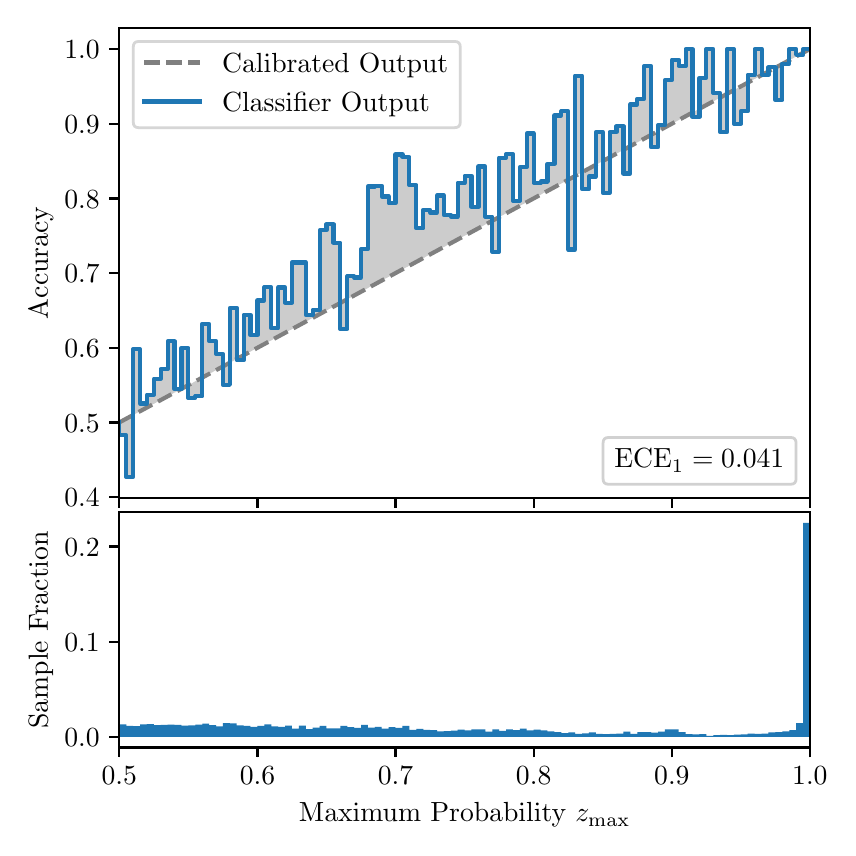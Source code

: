 \begingroup%
\makeatletter%
\begin{pgfpicture}%
\pgfpathrectangle{\pgfpointorigin}{\pgfqpoint{4.0in}{4.0in}}%
\pgfusepath{use as bounding box, clip}%
\begin{pgfscope}%
\pgfsetbuttcap%
\pgfsetmiterjoin%
\definecolor{currentfill}{rgb}{1.0,1.0,1.0}%
\pgfsetfillcolor{currentfill}%
\pgfsetlinewidth{0.0pt}%
\definecolor{currentstroke}{rgb}{1.0,1.0,1.0}%
\pgfsetstrokecolor{currentstroke}%
\pgfsetdash{}{0pt}%
\pgfpathmoveto{\pgfqpoint{0.0in}{0.0in}}%
\pgfpathlineto{\pgfqpoint{4.0in}{0.0in}}%
\pgfpathlineto{\pgfqpoint{4.0in}{4.0in}}%
\pgfpathlineto{\pgfqpoint{0.0in}{4.0in}}%
\pgfpathclose%
\pgfusepath{fill}%
\end{pgfscope}%
\begin{pgfscope}%
\pgfsetbuttcap%
\pgfsetmiterjoin%
\definecolor{currentfill}{rgb}{1.0,1.0,1.0}%
\pgfsetfillcolor{currentfill}%
\pgfsetlinewidth{0.0pt}%
\definecolor{currentstroke}{rgb}{0.0,0.0,0.0}%
\pgfsetstrokecolor{currentstroke}%
\pgfsetstrokeopacity{0.0}%
\pgfsetdash{}{0pt}%
\pgfpathmoveto{\pgfqpoint{0.458in}{1.647in}}%
\pgfpathlineto{\pgfqpoint{3.911in}{1.647in}}%
\pgfpathlineto{\pgfqpoint{3.911in}{4.0in}}%
\pgfpathlineto{\pgfqpoint{0.458in}{4.0in}}%
\pgfpathclose%
\pgfusepath{fill}%
\end{pgfscope}%
\begin{pgfscope}%
\pgfpathrectangle{\pgfqpoint{0.458in}{1.647in}}{\pgfqpoint{3.453in}{2.353in}}%
\pgfusepath{clip}%
\pgfsetbuttcap%
\pgfsetroundjoin%
\definecolor{currentfill}{rgb}{0.0,0.0,0.0}%
\pgfsetfillcolor{currentfill}%
\pgfsetfillopacity{0.2}%
\pgfsetlinewidth{0.0pt}%
\definecolor{currentstroke}{rgb}{0.0,0.0,0.0}%
\pgfsetstrokecolor{currentstroke}%
\pgfsetdash{}{0pt}%
\pgfpathmoveto{\pgfqpoint{0.462in}{1.962in}}%
\pgfpathlineto{\pgfqpoint{0.462in}{2.028in}}%
\pgfpathlineto{\pgfqpoint{0.465in}{2.03in}}%
\pgfpathlineto{\pgfqpoint{0.469in}{2.032in}}%
\pgfpathlineto{\pgfqpoint{0.472in}{2.033in}}%
\pgfpathlineto{\pgfqpoint{0.475in}{2.035in}}%
\pgfpathlineto{\pgfqpoint{0.479in}{2.037in}}%
\pgfpathlineto{\pgfqpoint{0.482in}{2.039in}}%
\pgfpathlineto{\pgfqpoint{0.486in}{2.041in}}%
\pgfpathlineto{\pgfqpoint{0.489in}{2.043in}}%
\pgfpathlineto{\pgfqpoint{0.493in}{2.045in}}%
\pgfpathlineto{\pgfqpoint{0.496in}{2.047in}}%
\pgfpathlineto{\pgfqpoint{0.5in}{2.048in}}%
\pgfpathlineto{\pgfqpoint{0.503in}{2.05in}}%
\pgfpathlineto{\pgfqpoint{0.507in}{2.052in}}%
\pgfpathlineto{\pgfqpoint{0.51in}{2.054in}}%
\pgfpathlineto{\pgfqpoint{0.513in}{2.056in}}%
\pgfpathlineto{\pgfqpoint{0.517in}{2.058in}}%
\pgfpathlineto{\pgfqpoint{0.52in}{2.06in}}%
\pgfpathlineto{\pgfqpoint{0.524in}{2.062in}}%
\pgfpathlineto{\pgfqpoint{0.527in}{2.063in}}%
\pgfpathlineto{\pgfqpoint{0.531in}{2.065in}}%
\pgfpathlineto{\pgfqpoint{0.534in}{2.067in}}%
\pgfpathlineto{\pgfqpoint{0.538in}{2.069in}}%
\pgfpathlineto{\pgfqpoint{0.541in}{2.071in}}%
\pgfpathlineto{\pgfqpoint{0.545in}{2.073in}}%
\pgfpathlineto{\pgfqpoint{0.548in}{2.075in}}%
\pgfpathlineto{\pgfqpoint{0.551in}{2.076in}}%
\pgfpathlineto{\pgfqpoint{0.555in}{2.078in}}%
\pgfpathlineto{\pgfqpoint{0.558in}{2.08in}}%
\pgfpathlineto{\pgfqpoint{0.562in}{2.082in}}%
\pgfpathlineto{\pgfqpoint{0.565in}{2.084in}}%
\pgfpathlineto{\pgfqpoint{0.569in}{2.086in}}%
\pgfpathlineto{\pgfqpoint{0.572in}{2.088in}}%
\pgfpathlineto{\pgfqpoint{0.576in}{2.09in}}%
\pgfpathlineto{\pgfqpoint{0.579in}{2.091in}}%
\pgfpathlineto{\pgfqpoint{0.583in}{2.093in}}%
\pgfpathlineto{\pgfqpoint{0.586in}{2.095in}}%
\pgfpathlineto{\pgfqpoint{0.59in}{2.097in}}%
\pgfpathlineto{\pgfqpoint{0.593in}{2.099in}}%
\pgfpathlineto{\pgfqpoint{0.596in}{2.101in}}%
\pgfpathlineto{\pgfqpoint{0.6in}{2.103in}}%
\pgfpathlineto{\pgfqpoint{0.603in}{2.104in}}%
\pgfpathlineto{\pgfqpoint{0.607in}{2.106in}}%
\pgfpathlineto{\pgfqpoint{0.61in}{2.108in}}%
\pgfpathlineto{\pgfqpoint{0.614in}{2.11in}}%
\pgfpathlineto{\pgfqpoint{0.617in}{2.112in}}%
\pgfpathlineto{\pgfqpoint{0.621in}{2.114in}}%
\pgfpathlineto{\pgfqpoint{0.624in}{2.116in}}%
\pgfpathlineto{\pgfqpoint{0.628in}{2.118in}}%
\pgfpathlineto{\pgfqpoint{0.631in}{2.119in}}%
\pgfpathlineto{\pgfqpoint{0.634in}{2.121in}}%
\pgfpathlineto{\pgfqpoint{0.638in}{2.123in}}%
\pgfpathlineto{\pgfqpoint{0.641in}{2.125in}}%
\pgfpathlineto{\pgfqpoint{0.645in}{2.127in}}%
\pgfpathlineto{\pgfqpoint{0.648in}{2.129in}}%
\pgfpathlineto{\pgfqpoint{0.652in}{2.131in}}%
\pgfpathlineto{\pgfqpoint{0.655in}{2.133in}}%
\pgfpathlineto{\pgfqpoint{0.659in}{2.134in}}%
\pgfpathlineto{\pgfqpoint{0.662in}{2.136in}}%
\pgfpathlineto{\pgfqpoint{0.666in}{2.138in}}%
\pgfpathlineto{\pgfqpoint{0.669in}{2.14in}}%
\pgfpathlineto{\pgfqpoint{0.672in}{2.142in}}%
\pgfpathlineto{\pgfqpoint{0.676in}{2.144in}}%
\pgfpathlineto{\pgfqpoint{0.679in}{2.146in}}%
\pgfpathlineto{\pgfqpoint{0.683in}{2.147in}}%
\pgfpathlineto{\pgfqpoint{0.686in}{2.149in}}%
\pgfpathlineto{\pgfqpoint{0.69in}{2.151in}}%
\pgfpathlineto{\pgfqpoint{0.693in}{2.153in}}%
\pgfpathlineto{\pgfqpoint{0.697in}{2.155in}}%
\pgfpathlineto{\pgfqpoint{0.7in}{2.157in}}%
\pgfpathlineto{\pgfqpoint{0.704in}{2.159in}}%
\pgfpathlineto{\pgfqpoint{0.707in}{2.161in}}%
\pgfpathlineto{\pgfqpoint{0.71in}{2.162in}}%
\pgfpathlineto{\pgfqpoint{0.714in}{2.164in}}%
\pgfpathlineto{\pgfqpoint{0.717in}{2.166in}}%
\pgfpathlineto{\pgfqpoint{0.721in}{2.168in}}%
\pgfpathlineto{\pgfqpoint{0.724in}{2.17in}}%
\pgfpathlineto{\pgfqpoint{0.728in}{2.172in}}%
\pgfpathlineto{\pgfqpoint{0.731in}{2.174in}}%
\pgfpathlineto{\pgfqpoint{0.735in}{2.176in}}%
\pgfpathlineto{\pgfqpoint{0.738in}{2.177in}}%
\pgfpathlineto{\pgfqpoint{0.742in}{2.179in}}%
\pgfpathlineto{\pgfqpoint{0.745in}{2.181in}}%
\pgfpathlineto{\pgfqpoint{0.749in}{2.183in}}%
\pgfpathlineto{\pgfqpoint{0.752in}{2.185in}}%
\pgfpathlineto{\pgfqpoint{0.755in}{2.187in}}%
\pgfpathlineto{\pgfqpoint{0.759in}{2.189in}}%
\pgfpathlineto{\pgfqpoint{0.762in}{2.19in}}%
\pgfpathlineto{\pgfqpoint{0.766in}{2.192in}}%
\pgfpathlineto{\pgfqpoint{0.769in}{2.194in}}%
\pgfpathlineto{\pgfqpoint{0.773in}{2.196in}}%
\pgfpathlineto{\pgfqpoint{0.776in}{2.198in}}%
\pgfpathlineto{\pgfqpoint{0.78in}{2.2in}}%
\pgfpathlineto{\pgfqpoint{0.783in}{2.202in}}%
\pgfpathlineto{\pgfqpoint{0.787in}{2.204in}}%
\pgfpathlineto{\pgfqpoint{0.79in}{2.205in}}%
\pgfpathlineto{\pgfqpoint{0.793in}{2.207in}}%
\pgfpathlineto{\pgfqpoint{0.797in}{2.209in}}%
\pgfpathlineto{\pgfqpoint{0.8in}{2.211in}}%
\pgfpathlineto{\pgfqpoint{0.804in}{2.213in}}%
\pgfpathlineto{\pgfqpoint{0.807in}{2.215in}}%
\pgfpathlineto{\pgfqpoint{0.811in}{2.217in}}%
\pgfpathlineto{\pgfqpoint{0.814in}{2.218in}}%
\pgfpathlineto{\pgfqpoint{0.818in}{2.22in}}%
\pgfpathlineto{\pgfqpoint{0.821in}{2.222in}}%
\pgfpathlineto{\pgfqpoint{0.825in}{2.224in}}%
\pgfpathlineto{\pgfqpoint{0.828in}{2.226in}}%
\pgfpathlineto{\pgfqpoint{0.831in}{2.228in}}%
\pgfpathlineto{\pgfqpoint{0.835in}{2.23in}}%
\pgfpathlineto{\pgfqpoint{0.838in}{2.232in}}%
\pgfpathlineto{\pgfqpoint{0.842in}{2.233in}}%
\pgfpathlineto{\pgfqpoint{0.845in}{2.235in}}%
\pgfpathlineto{\pgfqpoint{0.849in}{2.237in}}%
\pgfpathlineto{\pgfqpoint{0.852in}{2.239in}}%
\pgfpathlineto{\pgfqpoint{0.856in}{2.241in}}%
\pgfpathlineto{\pgfqpoint{0.859in}{2.243in}}%
\pgfpathlineto{\pgfqpoint{0.863in}{2.245in}}%
\pgfpathlineto{\pgfqpoint{0.866in}{2.247in}}%
\pgfpathlineto{\pgfqpoint{0.869in}{2.248in}}%
\pgfpathlineto{\pgfqpoint{0.873in}{2.25in}}%
\pgfpathlineto{\pgfqpoint{0.876in}{2.252in}}%
\pgfpathlineto{\pgfqpoint{0.88in}{2.254in}}%
\pgfpathlineto{\pgfqpoint{0.883in}{2.256in}}%
\pgfpathlineto{\pgfqpoint{0.887in}{2.258in}}%
\pgfpathlineto{\pgfqpoint{0.89in}{2.26in}}%
\pgfpathlineto{\pgfqpoint{0.894in}{2.261in}}%
\pgfpathlineto{\pgfqpoint{0.897in}{2.263in}}%
\pgfpathlineto{\pgfqpoint{0.901in}{2.265in}}%
\pgfpathlineto{\pgfqpoint{0.904in}{2.267in}}%
\pgfpathlineto{\pgfqpoint{0.908in}{2.269in}}%
\pgfpathlineto{\pgfqpoint{0.911in}{2.271in}}%
\pgfpathlineto{\pgfqpoint{0.914in}{2.273in}}%
\pgfpathlineto{\pgfqpoint{0.918in}{2.275in}}%
\pgfpathlineto{\pgfqpoint{0.921in}{2.276in}}%
\pgfpathlineto{\pgfqpoint{0.925in}{2.278in}}%
\pgfpathlineto{\pgfqpoint{0.928in}{2.28in}}%
\pgfpathlineto{\pgfqpoint{0.932in}{2.282in}}%
\pgfpathlineto{\pgfqpoint{0.935in}{2.284in}}%
\pgfpathlineto{\pgfqpoint{0.939in}{2.286in}}%
\pgfpathlineto{\pgfqpoint{0.942in}{2.288in}}%
\pgfpathlineto{\pgfqpoint{0.946in}{2.29in}}%
\pgfpathlineto{\pgfqpoint{0.949in}{2.291in}}%
\pgfpathlineto{\pgfqpoint{0.952in}{2.293in}}%
\pgfpathlineto{\pgfqpoint{0.956in}{2.295in}}%
\pgfpathlineto{\pgfqpoint{0.959in}{2.297in}}%
\pgfpathlineto{\pgfqpoint{0.963in}{2.299in}}%
\pgfpathlineto{\pgfqpoint{0.966in}{2.301in}}%
\pgfpathlineto{\pgfqpoint{0.97in}{2.303in}}%
\pgfpathlineto{\pgfqpoint{0.973in}{2.304in}}%
\pgfpathlineto{\pgfqpoint{0.977in}{2.306in}}%
\pgfpathlineto{\pgfqpoint{0.98in}{2.308in}}%
\pgfpathlineto{\pgfqpoint{0.984in}{2.31in}}%
\pgfpathlineto{\pgfqpoint{0.987in}{2.312in}}%
\pgfpathlineto{\pgfqpoint{0.99in}{2.314in}}%
\pgfpathlineto{\pgfqpoint{0.994in}{2.316in}}%
\pgfpathlineto{\pgfqpoint{0.997in}{2.318in}}%
\pgfpathlineto{\pgfqpoint{1.001in}{2.319in}}%
\pgfpathlineto{\pgfqpoint{1.004in}{2.321in}}%
\pgfpathlineto{\pgfqpoint{1.008in}{2.323in}}%
\pgfpathlineto{\pgfqpoint{1.011in}{2.325in}}%
\pgfpathlineto{\pgfqpoint{1.015in}{2.327in}}%
\pgfpathlineto{\pgfqpoint{1.018in}{2.329in}}%
\pgfpathlineto{\pgfqpoint{1.022in}{2.331in}}%
\pgfpathlineto{\pgfqpoint{1.025in}{2.332in}}%
\pgfpathlineto{\pgfqpoint{1.028in}{2.334in}}%
\pgfpathlineto{\pgfqpoint{1.032in}{2.336in}}%
\pgfpathlineto{\pgfqpoint{1.035in}{2.338in}}%
\pgfpathlineto{\pgfqpoint{1.039in}{2.34in}}%
\pgfpathlineto{\pgfqpoint{1.042in}{2.342in}}%
\pgfpathlineto{\pgfqpoint{1.046in}{2.344in}}%
\pgfpathlineto{\pgfqpoint{1.049in}{2.346in}}%
\pgfpathlineto{\pgfqpoint{1.053in}{2.347in}}%
\pgfpathlineto{\pgfqpoint{1.056in}{2.349in}}%
\pgfpathlineto{\pgfqpoint{1.06in}{2.351in}}%
\pgfpathlineto{\pgfqpoint{1.063in}{2.353in}}%
\pgfpathlineto{\pgfqpoint{1.067in}{2.355in}}%
\pgfpathlineto{\pgfqpoint{1.07in}{2.357in}}%
\pgfpathlineto{\pgfqpoint{1.073in}{2.359in}}%
\pgfpathlineto{\pgfqpoint{1.077in}{2.361in}}%
\pgfpathlineto{\pgfqpoint{1.08in}{2.362in}}%
\pgfpathlineto{\pgfqpoint{1.084in}{2.364in}}%
\pgfpathlineto{\pgfqpoint{1.087in}{2.366in}}%
\pgfpathlineto{\pgfqpoint{1.091in}{2.368in}}%
\pgfpathlineto{\pgfqpoint{1.094in}{2.37in}}%
\pgfpathlineto{\pgfqpoint{1.098in}{2.372in}}%
\pgfpathlineto{\pgfqpoint{1.101in}{2.374in}}%
\pgfpathlineto{\pgfqpoint{1.105in}{2.375in}}%
\pgfpathlineto{\pgfqpoint{1.108in}{2.377in}}%
\pgfpathlineto{\pgfqpoint{1.111in}{2.379in}}%
\pgfpathlineto{\pgfqpoint{1.115in}{2.381in}}%
\pgfpathlineto{\pgfqpoint{1.118in}{2.383in}}%
\pgfpathlineto{\pgfqpoint{1.122in}{2.385in}}%
\pgfpathlineto{\pgfqpoint{1.125in}{2.387in}}%
\pgfpathlineto{\pgfqpoint{1.129in}{2.389in}}%
\pgfpathlineto{\pgfqpoint{1.132in}{2.39in}}%
\pgfpathlineto{\pgfqpoint{1.136in}{2.392in}}%
\pgfpathlineto{\pgfqpoint{1.139in}{2.394in}}%
\pgfpathlineto{\pgfqpoint{1.143in}{2.396in}}%
\pgfpathlineto{\pgfqpoint{1.146in}{2.398in}}%
\pgfpathlineto{\pgfqpoint{1.149in}{2.4in}}%
\pgfpathlineto{\pgfqpoint{1.153in}{2.402in}}%
\pgfpathlineto{\pgfqpoint{1.156in}{2.404in}}%
\pgfpathlineto{\pgfqpoint{1.16in}{2.405in}}%
\pgfpathlineto{\pgfqpoint{1.163in}{2.407in}}%
\pgfpathlineto{\pgfqpoint{1.167in}{2.409in}}%
\pgfpathlineto{\pgfqpoint{1.17in}{2.411in}}%
\pgfpathlineto{\pgfqpoint{1.174in}{2.413in}}%
\pgfpathlineto{\pgfqpoint{1.177in}{2.415in}}%
\pgfpathlineto{\pgfqpoint{1.181in}{2.417in}}%
\pgfpathlineto{\pgfqpoint{1.184in}{2.418in}}%
\pgfpathlineto{\pgfqpoint{1.187in}{2.42in}}%
\pgfpathlineto{\pgfqpoint{1.191in}{2.422in}}%
\pgfpathlineto{\pgfqpoint{1.194in}{2.424in}}%
\pgfpathlineto{\pgfqpoint{1.198in}{2.426in}}%
\pgfpathlineto{\pgfqpoint{1.201in}{2.428in}}%
\pgfpathlineto{\pgfqpoint{1.205in}{2.43in}}%
\pgfpathlineto{\pgfqpoint{1.208in}{2.432in}}%
\pgfpathlineto{\pgfqpoint{1.212in}{2.433in}}%
\pgfpathlineto{\pgfqpoint{1.215in}{2.435in}}%
\pgfpathlineto{\pgfqpoint{1.219in}{2.437in}}%
\pgfpathlineto{\pgfqpoint{1.222in}{2.439in}}%
\pgfpathlineto{\pgfqpoint{1.226in}{2.441in}}%
\pgfpathlineto{\pgfqpoint{1.229in}{2.443in}}%
\pgfpathlineto{\pgfqpoint{1.232in}{2.445in}}%
\pgfpathlineto{\pgfqpoint{1.236in}{2.447in}}%
\pgfpathlineto{\pgfqpoint{1.239in}{2.448in}}%
\pgfpathlineto{\pgfqpoint{1.243in}{2.45in}}%
\pgfpathlineto{\pgfqpoint{1.246in}{2.452in}}%
\pgfpathlineto{\pgfqpoint{1.25in}{2.454in}}%
\pgfpathlineto{\pgfqpoint{1.253in}{2.456in}}%
\pgfpathlineto{\pgfqpoint{1.257in}{2.458in}}%
\pgfpathlineto{\pgfqpoint{1.26in}{2.46in}}%
\pgfpathlineto{\pgfqpoint{1.264in}{2.461in}}%
\pgfpathlineto{\pgfqpoint{1.267in}{2.463in}}%
\pgfpathlineto{\pgfqpoint{1.27in}{2.465in}}%
\pgfpathlineto{\pgfqpoint{1.274in}{2.467in}}%
\pgfpathlineto{\pgfqpoint{1.277in}{2.469in}}%
\pgfpathlineto{\pgfqpoint{1.281in}{2.471in}}%
\pgfpathlineto{\pgfqpoint{1.284in}{2.473in}}%
\pgfpathlineto{\pgfqpoint{1.288in}{2.475in}}%
\pgfpathlineto{\pgfqpoint{1.291in}{2.476in}}%
\pgfpathlineto{\pgfqpoint{1.295in}{2.478in}}%
\pgfpathlineto{\pgfqpoint{1.298in}{2.48in}}%
\pgfpathlineto{\pgfqpoint{1.302in}{2.482in}}%
\pgfpathlineto{\pgfqpoint{1.305in}{2.484in}}%
\pgfpathlineto{\pgfqpoint{1.308in}{2.486in}}%
\pgfpathlineto{\pgfqpoint{1.312in}{2.488in}}%
\pgfpathlineto{\pgfqpoint{1.315in}{2.489in}}%
\pgfpathlineto{\pgfqpoint{1.319in}{2.491in}}%
\pgfpathlineto{\pgfqpoint{1.322in}{2.493in}}%
\pgfpathlineto{\pgfqpoint{1.326in}{2.495in}}%
\pgfpathlineto{\pgfqpoint{1.329in}{2.497in}}%
\pgfpathlineto{\pgfqpoint{1.333in}{2.499in}}%
\pgfpathlineto{\pgfqpoint{1.336in}{2.501in}}%
\pgfpathlineto{\pgfqpoint{1.34in}{2.503in}}%
\pgfpathlineto{\pgfqpoint{1.343in}{2.504in}}%
\pgfpathlineto{\pgfqpoint{1.346in}{2.506in}}%
\pgfpathlineto{\pgfqpoint{1.35in}{2.508in}}%
\pgfpathlineto{\pgfqpoint{1.353in}{2.51in}}%
\pgfpathlineto{\pgfqpoint{1.357in}{2.512in}}%
\pgfpathlineto{\pgfqpoint{1.36in}{2.514in}}%
\pgfpathlineto{\pgfqpoint{1.364in}{2.516in}}%
\pgfpathlineto{\pgfqpoint{1.367in}{2.518in}}%
\pgfpathlineto{\pgfqpoint{1.371in}{2.519in}}%
\pgfpathlineto{\pgfqpoint{1.374in}{2.521in}}%
\pgfpathlineto{\pgfqpoint{1.378in}{2.523in}}%
\pgfpathlineto{\pgfqpoint{1.381in}{2.525in}}%
\pgfpathlineto{\pgfqpoint{1.385in}{2.527in}}%
\pgfpathlineto{\pgfqpoint{1.388in}{2.529in}}%
\pgfpathlineto{\pgfqpoint{1.391in}{2.531in}}%
\pgfpathlineto{\pgfqpoint{1.395in}{2.532in}}%
\pgfpathlineto{\pgfqpoint{1.398in}{2.534in}}%
\pgfpathlineto{\pgfqpoint{1.402in}{2.536in}}%
\pgfpathlineto{\pgfqpoint{1.405in}{2.538in}}%
\pgfpathlineto{\pgfqpoint{1.409in}{2.54in}}%
\pgfpathlineto{\pgfqpoint{1.412in}{2.542in}}%
\pgfpathlineto{\pgfqpoint{1.416in}{2.544in}}%
\pgfpathlineto{\pgfqpoint{1.419in}{2.546in}}%
\pgfpathlineto{\pgfqpoint{1.423in}{2.547in}}%
\pgfpathlineto{\pgfqpoint{1.426in}{2.549in}}%
\pgfpathlineto{\pgfqpoint{1.429in}{2.551in}}%
\pgfpathlineto{\pgfqpoint{1.433in}{2.553in}}%
\pgfpathlineto{\pgfqpoint{1.436in}{2.555in}}%
\pgfpathlineto{\pgfqpoint{1.44in}{2.557in}}%
\pgfpathlineto{\pgfqpoint{1.443in}{2.559in}}%
\pgfpathlineto{\pgfqpoint{1.447in}{2.561in}}%
\pgfpathlineto{\pgfqpoint{1.45in}{2.562in}}%
\pgfpathlineto{\pgfqpoint{1.454in}{2.564in}}%
\pgfpathlineto{\pgfqpoint{1.457in}{2.566in}}%
\pgfpathlineto{\pgfqpoint{1.461in}{2.568in}}%
\pgfpathlineto{\pgfqpoint{1.464in}{2.57in}}%
\pgfpathlineto{\pgfqpoint{1.467in}{2.572in}}%
\pgfpathlineto{\pgfqpoint{1.471in}{2.574in}}%
\pgfpathlineto{\pgfqpoint{1.474in}{2.575in}}%
\pgfpathlineto{\pgfqpoint{1.478in}{2.577in}}%
\pgfpathlineto{\pgfqpoint{1.481in}{2.579in}}%
\pgfpathlineto{\pgfqpoint{1.485in}{2.581in}}%
\pgfpathlineto{\pgfqpoint{1.488in}{2.583in}}%
\pgfpathlineto{\pgfqpoint{1.492in}{2.585in}}%
\pgfpathlineto{\pgfqpoint{1.495in}{2.587in}}%
\pgfpathlineto{\pgfqpoint{1.499in}{2.589in}}%
\pgfpathlineto{\pgfqpoint{1.502in}{2.59in}}%
\pgfpathlineto{\pgfqpoint{1.506in}{2.592in}}%
\pgfpathlineto{\pgfqpoint{1.509in}{2.594in}}%
\pgfpathlineto{\pgfqpoint{1.512in}{2.596in}}%
\pgfpathlineto{\pgfqpoint{1.516in}{2.598in}}%
\pgfpathlineto{\pgfqpoint{1.519in}{2.6in}}%
\pgfpathlineto{\pgfqpoint{1.523in}{2.602in}}%
\pgfpathlineto{\pgfqpoint{1.526in}{2.603in}}%
\pgfpathlineto{\pgfqpoint{1.53in}{2.605in}}%
\pgfpathlineto{\pgfqpoint{1.533in}{2.607in}}%
\pgfpathlineto{\pgfqpoint{1.537in}{2.609in}}%
\pgfpathlineto{\pgfqpoint{1.54in}{2.611in}}%
\pgfpathlineto{\pgfqpoint{1.544in}{2.613in}}%
\pgfpathlineto{\pgfqpoint{1.547in}{2.615in}}%
\pgfpathlineto{\pgfqpoint{1.55in}{2.617in}}%
\pgfpathlineto{\pgfqpoint{1.554in}{2.618in}}%
\pgfpathlineto{\pgfqpoint{1.557in}{2.62in}}%
\pgfpathlineto{\pgfqpoint{1.561in}{2.622in}}%
\pgfpathlineto{\pgfqpoint{1.564in}{2.624in}}%
\pgfpathlineto{\pgfqpoint{1.568in}{2.626in}}%
\pgfpathlineto{\pgfqpoint{1.571in}{2.628in}}%
\pgfpathlineto{\pgfqpoint{1.575in}{2.63in}}%
\pgfpathlineto{\pgfqpoint{1.578in}{2.632in}}%
\pgfpathlineto{\pgfqpoint{1.582in}{2.633in}}%
\pgfpathlineto{\pgfqpoint{1.585in}{2.635in}}%
\pgfpathlineto{\pgfqpoint{1.588in}{2.637in}}%
\pgfpathlineto{\pgfqpoint{1.592in}{2.639in}}%
\pgfpathlineto{\pgfqpoint{1.595in}{2.641in}}%
\pgfpathlineto{\pgfqpoint{1.599in}{2.643in}}%
\pgfpathlineto{\pgfqpoint{1.602in}{2.645in}}%
\pgfpathlineto{\pgfqpoint{1.606in}{2.646in}}%
\pgfpathlineto{\pgfqpoint{1.609in}{2.648in}}%
\pgfpathlineto{\pgfqpoint{1.613in}{2.65in}}%
\pgfpathlineto{\pgfqpoint{1.616in}{2.652in}}%
\pgfpathlineto{\pgfqpoint{1.62in}{2.654in}}%
\pgfpathlineto{\pgfqpoint{1.623in}{2.656in}}%
\pgfpathlineto{\pgfqpoint{1.626in}{2.658in}}%
\pgfpathlineto{\pgfqpoint{1.63in}{2.66in}}%
\pgfpathlineto{\pgfqpoint{1.633in}{2.661in}}%
\pgfpathlineto{\pgfqpoint{1.637in}{2.663in}}%
\pgfpathlineto{\pgfqpoint{1.64in}{2.665in}}%
\pgfpathlineto{\pgfqpoint{1.644in}{2.667in}}%
\pgfpathlineto{\pgfqpoint{1.647in}{2.669in}}%
\pgfpathlineto{\pgfqpoint{1.651in}{2.671in}}%
\pgfpathlineto{\pgfqpoint{1.654in}{2.673in}}%
\pgfpathlineto{\pgfqpoint{1.658in}{2.675in}}%
\pgfpathlineto{\pgfqpoint{1.661in}{2.676in}}%
\pgfpathlineto{\pgfqpoint{1.665in}{2.678in}}%
\pgfpathlineto{\pgfqpoint{1.668in}{2.68in}}%
\pgfpathlineto{\pgfqpoint{1.671in}{2.682in}}%
\pgfpathlineto{\pgfqpoint{1.675in}{2.684in}}%
\pgfpathlineto{\pgfqpoint{1.678in}{2.686in}}%
\pgfpathlineto{\pgfqpoint{1.682in}{2.688in}}%
\pgfpathlineto{\pgfqpoint{1.685in}{2.689in}}%
\pgfpathlineto{\pgfqpoint{1.689in}{2.691in}}%
\pgfpathlineto{\pgfqpoint{1.692in}{2.693in}}%
\pgfpathlineto{\pgfqpoint{1.696in}{2.695in}}%
\pgfpathlineto{\pgfqpoint{1.699in}{2.697in}}%
\pgfpathlineto{\pgfqpoint{1.703in}{2.699in}}%
\pgfpathlineto{\pgfqpoint{1.706in}{2.701in}}%
\pgfpathlineto{\pgfqpoint{1.709in}{2.703in}}%
\pgfpathlineto{\pgfqpoint{1.713in}{2.704in}}%
\pgfpathlineto{\pgfqpoint{1.716in}{2.706in}}%
\pgfpathlineto{\pgfqpoint{1.72in}{2.708in}}%
\pgfpathlineto{\pgfqpoint{1.723in}{2.71in}}%
\pgfpathlineto{\pgfqpoint{1.727in}{2.712in}}%
\pgfpathlineto{\pgfqpoint{1.73in}{2.714in}}%
\pgfpathlineto{\pgfqpoint{1.734in}{2.716in}}%
\pgfpathlineto{\pgfqpoint{1.737in}{2.717in}}%
\pgfpathlineto{\pgfqpoint{1.741in}{2.719in}}%
\pgfpathlineto{\pgfqpoint{1.744in}{2.721in}}%
\pgfpathlineto{\pgfqpoint{1.747in}{2.723in}}%
\pgfpathlineto{\pgfqpoint{1.751in}{2.725in}}%
\pgfpathlineto{\pgfqpoint{1.754in}{2.727in}}%
\pgfpathlineto{\pgfqpoint{1.758in}{2.729in}}%
\pgfpathlineto{\pgfqpoint{1.761in}{2.731in}}%
\pgfpathlineto{\pgfqpoint{1.765in}{2.732in}}%
\pgfpathlineto{\pgfqpoint{1.768in}{2.734in}}%
\pgfpathlineto{\pgfqpoint{1.772in}{2.736in}}%
\pgfpathlineto{\pgfqpoint{1.775in}{2.738in}}%
\pgfpathlineto{\pgfqpoint{1.779in}{2.74in}}%
\pgfpathlineto{\pgfqpoint{1.782in}{2.742in}}%
\pgfpathlineto{\pgfqpoint{1.785in}{2.744in}}%
\pgfpathlineto{\pgfqpoint{1.789in}{2.746in}}%
\pgfpathlineto{\pgfqpoint{1.792in}{2.747in}}%
\pgfpathlineto{\pgfqpoint{1.796in}{2.749in}}%
\pgfpathlineto{\pgfqpoint{1.799in}{2.751in}}%
\pgfpathlineto{\pgfqpoint{1.803in}{2.753in}}%
\pgfpathlineto{\pgfqpoint{1.806in}{2.755in}}%
\pgfpathlineto{\pgfqpoint{1.81in}{2.757in}}%
\pgfpathlineto{\pgfqpoint{1.813in}{2.759in}}%
\pgfpathlineto{\pgfqpoint{1.817in}{2.76in}}%
\pgfpathlineto{\pgfqpoint{1.82in}{2.762in}}%
\pgfpathlineto{\pgfqpoint{1.824in}{2.764in}}%
\pgfpathlineto{\pgfqpoint{1.827in}{2.766in}}%
\pgfpathlineto{\pgfqpoint{1.83in}{2.768in}}%
\pgfpathlineto{\pgfqpoint{1.834in}{2.77in}}%
\pgfpathlineto{\pgfqpoint{1.837in}{2.772in}}%
\pgfpathlineto{\pgfqpoint{1.841in}{2.774in}}%
\pgfpathlineto{\pgfqpoint{1.844in}{2.775in}}%
\pgfpathlineto{\pgfqpoint{1.848in}{2.777in}}%
\pgfpathlineto{\pgfqpoint{1.851in}{2.779in}}%
\pgfpathlineto{\pgfqpoint{1.855in}{2.781in}}%
\pgfpathlineto{\pgfqpoint{1.858in}{2.783in}}%
\pgfpathlineto{\pgfqpoint{1.862in}{2.785in}}%
\pgfpathlineto{\pgfqpoint{1.865in}{2.787in}}%
\pgfpathlineto{\pgfqpoint{1.868in}{2.789in}}%
\pgfpathlineto{\pgfqpoint{1.872in}{2.79in}}%
\pgfpathlineto{\pgfqpoint{1.875in}{2.792in}}%
\pgfpathlineto{\pgfqpoint{1.879in}{2.794in}}%
\pgfpathlineto{\pgfqpoint{1.882in}{2.796in}}%
\pgfpathlineto{\pgfqpoint{1.886in}{2.798in}}%
\pgfpathlineto{\pgfqpoint{1.889in}{2.8in}}%
\pgfpathlineto{\pgfqpoint{1.893in}{2.802in}}%
\pgfpathlineto{\pgfqpoint{1.896in}{2.803in}}%
\pgfpathlineto{\pgfqpoint{1.9in}{2.805in}}%
\pgfpathlineto{\pgfqpoint{1.903in}{2.807in}}%
\pgfpathlineto{\pgfqpoint{1.906in}{2.809in}}%
\pgfpathlineto{\pgfqpoint{1.91in}{2.811in}}%
\pgfpathlineto{\pgfqpoint{1.913in}{2.813in}}%
\pgfpathlineto{\pgfqpoint{1.917in}{2.815in}}%
\pgfpathlineto{\pgfqpoint{1.92in}{2.817in}}%
\pgfpathlineto{\pgfqpoint{1.924in}{2.818in}}%
\pgfpathlineto{\pgfqpoint{1.927in}{2.82in}}%
\pgfpathlineto{\pgfqpoint{1.931in}{2.822in}}%
\pgfpathlineto{\pgfqpoint{1.934in}{2.824in}}%
\pgfpathlineto{\pgfqpoint{1.938in}{2.826in}}%
\pgfpathlineto{\pgfqpoint{1.941in}{2.828in}}%
\pgfpathlineto{\pgfqpoint{1.944in}{2.83in}}%
\pgfpathlineto{\pgfqpoint{1.948in}{2.832in}}%
\pgfpathlineto{\pgfqpoint{1.951in}{2.833in}}%
\pgfpathlineto{\pgfqpoint{1.955in}{2.835in}}%
\pgfpathlineto{\pgfqpoint{1.958in}{2.837in}}%
\pgfpathlineto{\pgfqpoint{1.962in}{2.839in}}%
\pgfpathlineto{\pgfqpoint{1.965in}{2.841in}}%
\pgfpathlineto{\pgfqpoint{1.969in}{2.843in}}%
\pgfpathlineto{\pgfqpoint{1.972in}{2.845in}}%
\pgfpathlineto{\pgfqpoint{1.976in}{2.846in}}%
\pgfpathlineto{\pgfqpoint{1.979in}{2.848in}}%
\pgfpathlineto{\pgfqpoint{1.983in}{2.85in}}%
\pgfpathlineto{\pgfqpoint{1.986in}{2.852in}}%
\pgfpathlineto{\pgfqpoint{1.989in}{2.854in}}%
\pgfpathlineto{\pgfqpoint{1.993in}{2.856in}}%
\pgfpathlineto{\pgfqpoint{1.996in}{2.858in}}%
\pgfpathlineto{\pgfqpoint{2.0in}{2.86in}}%
\pgfpathlineto{\pgfqpoint{2.003in}{2.861in}}%
\pgfpathlineto{\pgfqpoint{2.007in}{2.863in}}%
\pgfpathlineto{\pgfqpoint{2.01in}{2.865in}}%
\pgfpathlineto{\pgfqpoint{2.014in}{2.867in}}%
\pgfpathlineto{\pgfqpoint{2.017in}{2.869in}}%
\pgfpathlineto{\pgfqpoint{2.021in}{2.871in}}%
\pgfpathlineto{\pgfqpoint{2.024in}{2.873in}}%
\pgfpathlineto{\pgfqpoint{2.027in}{2.874in}}%
\pgfpathlineto{\pgfqpoint{2.031in}{2.876in}}%
\pgfpathlineto{\pgfqpoint{2.034in}{2.878in}}%
\pgfpathlineto{\pgfqpoint{2.038in}{2.88in}}%
\pgfpathlineto{\pgfqpoint{2.041in}{2.882in}}%
\pgfpathlineto{\pgfqpoint{2.045in}{2.884in}}%
\pgfpathlineto{\pgfqpoint{2.048in}{2.886in}}%
\pgfpathlineto{\pgfqpoint{2.052in}{2.888in}}%
\pgfpathlineto{\pgfqpoint{2.055in}{2.889in}}%
\pgfpathlineto{\pgfqpoint{2.059in}{2.891in}}%
\pgfpathlineto{\pgfqpoint{2.062in}{2.893in}}%
\pgfpathlineto{\pgfqpoint{2.065in}{2.895in}}%
\pgfpathlineto{\pgfqpoint{2.069in}{2.897in}}%
\pgfpathlineto{\pgfqpoint{2.072in}{2.899in}}%
\pgfpathlineto{\pgfqpoint{2.076in}{2.901in}}%
\pgfpathlineto{\pgfqpoint{2.079in}{2.903in}}%
\pgfpathlineto{\pgfqpoint{2.083in}{2.904in}}%
\pgfpathlineto{\pgfqpoint{2.086in}{2.906in}}%
\pgfpathlineto{\pgfqpoint{2.09in}{2.908in}}%
\pgfpathlineto{\pgfqpoint{2.093in}{2.91in}}%
\pgfpathlineto{\pgfqpoint{2.097in}{2.912in}}%
\pgfpathlineto{\pgfqpoint{2.1in}{2.914in}}%
\pgfpathlineto{\pgfqpoint{2.103in}{2.916in}}%
\pgfpathlineto{\pgfqpoint{2.107in}{2.917in}}%
\pgfpathlineto{\pgfqpoint{2.11in}{2.919in}}%
\pgfpathlineto{\pgfqpoint{2.114in}{2.921in}}%
\pgfpathlineto{\pgfqpoint{2.117in}{2.923in}}%
\pgfpathlineto{\pgfqpoint{2.121in}{2.925in}}%
\pgfpathlineto{\pgfqpoint{2.124in}{2.927in}}%
\pgfpathlineto{\pgfqpoint{2.128in}{2.929in}}%
\pgfpathlineto{\pgfqpoint{2.131in}{2.931in}}%
\pgfpathlineto{\pgfqpoint{2.135in}{2.932in}}%
\pgfpathlineto{\pgfqpoint{2.138in}{2.934in}}%
\pgfpathlineto{\pgfqpoint{2.142in}{2.936in}}%
\pgfpathlineto{\pgfqpoint{2.145in}{2.938in}}%
\pgfpathlineto{\pgfqpoint{2.148in}{2.94in}}%
\pgfpathlineto{\pgfqpoint{2.152in}{2.942in}}%
\pgfpathlineto{\pgfqpoint{2.155in}{2.944in}}%
\pgfpathlineto{\pgfqpoint{2.159in}{2.946in}}%
\pgfpathlineto{\pgfqpoint{2.162in}{2.947in}}%
\pgfpathlineto{\pgfqpoint{2.166in}{2.949in}}%
\pgfpathlineto{\pgfqpoint{2.169in}{2.951in}}%
\pgfpathlineto{\pgfqpoint{2.173in}{2.953in}}%
\pgfpathlineto{\pgfqpoint{2.176in}{2.955in}}%
\pgfpathlineto{\pgfqpoint{2.18in}{2.957in}}%
\pgfpathlineto{\pgfqpoint{2.183in}{2.959in}}%
\pgfpathlineto{\pgfqpoint{2.186in}{2.96in}}%
\pgfpathlineto{\pgfqpoint{2.19in}{2.962in}}%
\pgfpathlineto{\pgfqpoint{2.193in}{2.964in}}%
\pgfpathlineto{\pgfqpoint{2.197in}{2.966in}}%
\pgfpathlineto{\pgfqpoint{2.2in}{2.968in}}%
\pgfpathlineto{\pgfqpoint{2.204in}{2.97in}}%
\pgfpathlineto{\pgfqpoint{2.207in}{2.972in}}%
\pgfpathlineto{\pgfqpoint{2.211in}{2.974in}}%
\pgfpathlineto{\pgfqpoint{2.214in}{2.975in}}%
\pgfpathlineto{\pgfqpoint{2.218in}{2.977in}}%
\pgfpathlineto{\pgfqpoint{2.221in}{2.979in}}%
\pgfpathlineto{\pgfqpoint{2.224in}{2.981in}}%
\pgfpathlineto{\pgfqpoint{2.228in}{2.983in}}%
\pgfpathlineto{\pgfqpoint{2.231in}{2.985in}}%
\pgfpathlineto{\pgfqpoint{2.235in}{2.987in}}%
\pgfpathlineto{\pgfqpoint{2.238in}{2.988in}}%
\pgfpathlineto{\pgfqpoint{2.242in}{2.99in}}%
\pgfpathlineto{\pgfqpoint{2.245in}{2.992in}}%
\pgfpathlineto{\pgfqpoint{2.249in}{2.994in}}%
\pgfpathlineto{\pgfqpoint{2.252in}{2.996in}}%
\pgfpathlineto{\pgfqpoint{2.256in}{2.998in}}%
\pgfpathlineto{\pgfqpoint{2.259in}{3.0in}}%
\pgfpathlineto{\pgfqpoint{2.262in}{3.002in}}%
\pgfpathlineto{\pgfqpoint{2.266in}{3.003in}}%
\pgfpathlineto{\pgfqpoint{2.269in}{3.005in}}%
\pgfpathlineto{\pgfqpoint{2.273in}{3.007in}}%
\pgfpathlineto{\pgfqpoint{2.276in}{3.009in}}%
\pgfpathlineto{\pgfqpoint{2.28in}{3.011in}}%
\pgfpathlineto{\pgfqpoint{2.283in}{3.013in}}%
\pgfpathlineto{\pgfqpoint{2.287in}{3.015in}}%
\pgfpathlineto{\pgfqpoint{2.29in}{3.017in}}%
\pgfpathlineto{\pgfqpoint{2.294in}{3.018in}}%
\pgfpathlineto{\pgfqpoint{2.297in}{3.02in}}%
\pgfpathlineto{\pgfqpoint{2.301in}{3.022in}}%
\pgfpathlineto{\pgfqpoint{2.304in}{3.024in}}%
\pgfpathlineto{\pgfqpoint{2.307in}{3.026in}}%
\pgfpathlineto{\pgfqpoint{2.311in}{3.028in}}%
\pgfpathlineto{\pgfqpoint{2.314in}{3.03in}}%
\pgfpathlineto{\pgfqpoint{2.318in}{3.031in}}%
\pgfpathlineto{\pgfqpoint{2.321in}{3.033in}}%
\pgfpathlineto{\pgfqpoint{2.325in}{3.035in}}%
\pgfpathlineto{\pgfqpoint{2.328in}{3.037in}}%
\pgfpathlineto{\pgfqpoint{2.332in}{3.039in}}%
\pgfpathlineto{\pgfqpoint{2.335in}{3.041in}}%
\pgfpathlineto{\pgfqpoint{2.339in}{3.043in}}%
\pgfpathlineto{\pgfqpoint{2.342in}{3.045in}}%
\pgfpathlineto{\pgfqpoint{2.345in}{3.046in}}%
\pgfpathlineto{\pgfqpoint{2.349in}{3.048in}}%
\pgfpathlineto{\pgfqpoint{2.352in}{3.05in}}%
\pgfpathlineto{\pgfqpoint{2.356in}{3.052in}}%
\pgfpathlineto{\pgfqpoint{2.359in}{3.054in}}%
\pgfpathlineto{\pgfqpoint{2.363in}{3.056in}}%
\pgfpathlineto{\pgfqpoint{2.366in}{3.058in}}%
\pgfpathlineto{\pgfqpoint{2.37in}{3.06in}}%
\pgfpathlineto{\pgfqpoint{2.373in}{3.061in}}%
\pgfpathlineto{\pgfqpoint{2.377in}{3.063in}}%
\pgfpathlineto{\pgfqpoint{2.38in}{3.065in}}%
\pgfpathlineto{\pgfqpoint{2.383in}{3.067in}}%
\pgfpathlineto{\pgfqpoint{2.387in}{3.069in}}%
\pgfpathlineto{\pgfqpoint{2.39in}{3.071in}}%
\pgfpathlineto{\pgfqpoint{2.394in}{3.073in}}%
\pgfpathlineto{\pgfqpoint{2.397in}{3.074in}}%
\pgfpathlineto{\pgfqpoint{2.401in}{3.076in}}%
\pgfpathlineto{\pgfqpoint{2.404in}{3.078in}}%
\pgfpathlineto{\pgfqpoint{2.408in}{3.08in}}%
\pgfpathlineto{\pgfqpoint{2.411in}{3.082in}}%
\pgfpathlineto{\pgfqpoint{2.415in}{3.084in}}%
\pgfpathlineto{\pgfqpoint{2.418in}{3.086in}}%
\pgfpathlineto{\pgfqpoint{2.421in}{3.088in}}%
\pgfpathlineto{\pgfqpoint{2.425in}{3.089in}}%
\pgfpathlineto{\pgfqpoint{2.428in}{3.091in}}%
\pgfpathlineto{\pgfqpoint{2.432in}{3.093in}}%
\pgfpathlineto{\pgfqpoint{2.435in}{3.095in}}%
\pgfpathlineto{\pgfqpoint{2.439in}{3.097in}}%
\pgfpathlineto{\pgfqpoint{2.442in}{3.099in}}%
\pgfpathlineto{\pgfqpoint{2.446in}{3.101in}}%
\pgfpathlineto{\pgfqpoint{2.449in}{3.102in}}%
\pgfpathlineto{\pgfqpoint{2.453in}{3.104in}}%
\pgfpathlineto{\pgfqpoint{2.456in}{3.106in}}%
\pgfpathlineto{\pgfqpoint{2.46in}{3.108in}}%
\pgfpathlineto{\pgfqpoint{2.463in}{3.11in}}%
\pgfpathlineto{\pgfqpoint{2.466in}{3.112in}}%
\pgfpathlineto{\pgfqpoint{2.47in}{3.114in}}%
\pgfpathlineto{\pgfqpoint{2.473in}{3.116in}}%
\pgfpathlineto{\pgfqpoint{2.477in}{3.117in}}%
\pgfpathlineto{\pgfqpoint{2.48in}{3.119in}}%
\pgfpathlineto{\pgfqpoint{2.484in}{3.121in}}%
\pgfpathlineto{\pgfqpoint{2.487in}{3.123in}}%
\pgfpathlineto{\pgfqpoint{2.491in}{3.125in}}%
\pgfpathlineto{\pgfqpoint{2.494in}{3.127in}}%
\pgfpathlineto{\pgfqpoint{2.498in}{3.129in}}%
\pgfpathlineto{\pgfqpoint{2.501in}{3.131in}}%
\pgfpathlineto{\pgfqpoint{2.504in}{3.132in}}%
\pgfpathlineto{\pgfqpoint{2.508in}{3.134in}}%
\pgfpathlineto{\pgfqpoint{2.511in}{3.136in}}%
\pgfpathlineto{\pgfqpoint{2.515in}{3.138in}}%
\pgfpathlineto{\pgfqpoint{2.518in}{3.14in}}%
\pgfpathlineto{\pgfqpoint{2.522in}{3.142in}}%
\pgfpathlineto{\pgfqpoint{2.525in}{3.144in}}%
\pgfpathlineto{\pgfqpoint{2.529in}{3.145in}}%
\pgfpathlineto{\pgfqpoint{2.532in}{3.147in}}%
\pgfpathlineto{\pgfqpoint{2.536in}{3.149in}}%
\pgfpathlineto{\pgfqpoint{2.539in}{3.151in}}%
\pgfpathlineto{\pgfqpoint{2.542in}{3.153in}}%
\pgfpathlineto{\pgfqpoint{2.546in}{3.155in}}%
\pgfpathlineto{\pgfqpoint{2.549in}{3.157in}}%
\pgfpathlineto{\pgfqpoint{2.553in}{3.159in}}%
\pgfpathlineto{\pgfqpoint{2.556in}{3.16in}}%
\pgfpathlineto{\pgfqpoint{2.56in}{3.162in}}%
\pgfpathlineto{\pgfqpoint{2.563in}{3.164in}}%
\pgfpathlineto{\pgfqpoint{2.567in}{3.166in}}%
\pgfpathlineto{\pgfqpoint{2.57in}{3.168in}}%
\pgfpathlineto{\pgfqpoint{2.574in}{3.17in}}%
\pgfpathlineto{\pgfqpoint{2.577in}{3.172in}}%
\pgfpathlineto{\pgfqpoint{2.58in}{3.174in}}%
\pgfpathlineto{\pgfqpoint{2.584in}{3.175in}}%
\pgfpathlineto{\pgfqpoint{2.587in}{3.177in}}%
\pgfpathlineto{\pgfqpoint{2.591in}{3.179in}}%
\pgfpathlineto{\pgfqpoint{2.594in}{3.181in}}%
\pgfpathlineto{\pgfqpoint{2.598in}{3.183in}}%
\pgfpathlineto{\pgfqpoint{2.601in}{3.185in}}%
\pgfpathlineto{\pgfqpoint{2.605in}{3.187in}}%
\pgfpathlineto{\pgfqpoint{2.608in}{3.188in}}%
\pgfpathlineto{\pgfqpoint{2.612in}{3.19in}}%
\pgfpathlineto{\pgfqpoint{2.615in}{3.192in}}%
\pgfpathlineto{\pgfqpoint{2.619in}{3.194in}}%
\pgfpathlineto{\pgfqpoint{2.622in}{3.196in}}%
\pgfpathlineto{\pgfqpoint{2.625in}{3.198in}}%
\pgfpathlineto{\pgfqpoint{2.629in}{3.2in}}%
\pgfpathlineto{\pgfqpoint{2.632in}{3.202in}}%
\pgfpathlineto{\pgfqpoint{2.636in}{3.203in}}%
\pgfpathlineto{\pgfqpoint{2.639in}{3.205in}}%
\pgfpathlineto{\pgfqpoint{2.643in}{3.207in}}%
\pgfpathlineto{\pgfqpoint{2.646in}{3.209in}}%
\pgfpathlineto{\pgfqpoint{2.65in}{3.211in}}%
\pgfpathlineto{\pgfqpoint{2.653in}{3.213in}}%
\pgfpathlineto{\pgfqpoint{2.657in}{3.215in}}%
\pgfpathlineto{\pgfqpoint{2.66in}{3.217in}}%
\pgfpathlineto{\pgfqpoint{2.663in}{3.218in}}%
\pgfpathlineto{\pgfqpoint{2.667in}{3.22in}}%
\pgfpathlineto{\pgfqpoint{2.67in}{3.222in}}%
\pgfpathlineto{\pgfqpoint{2.674in}{3.224in}}%
\pgfpathlineto{\pgfqpoint{2.677in}{3.226in}}%
\pgfpathlineto{\pgfqpoint{2.681in}{3.228in}}%
\pgfpathlineto{\pgfqpoint{2.684in}{3.23in}}%
\pgfpathlineto{\pgfqpoint{2.688in}{3.231in}}%
\pgfpathlineto{\pgfqpoint{2.691in}{3.233in}}%
\pgfpathlineto{\pgfqpoint{2.695in}{3.235in}}%
\pgfpathlineto{\pgfqpoint{2.698in}{3.237in}}%
\pgfpathlineto{\pgfqpoint{2.701in}{3.239in}}%
\pgfpathlineto{\pgfqpoint{2.705in}{3.241in}}%
\pgfpathlineto{\pgfqpoint{2.708in}{3.243in}}%
\pgfpathlineto{\pgfqpoint{2.712in}{3.245in}}%
\pgfpathlineto{\pgfqpoint{2.715in}{3.246in}}%
\pgfpathlineto{\pgfqpoint{2.719in}{3.248in}}%
\pgfpathlineto{\pgfqpoint{2.722in}{3.25in}}%
\pgfpathlineto{\pgfqpoint{2.726in}{3.252in}}%
\pgfpathlineto{\pgfqpoint{2.729in}{3.254in}}%
\pgfpathlineto{\pgfqpoint{2.733in}{3.256in}}%
\pgfpathlineto{\pgfqpoint{2.736in}{3.258in}}%
\pgfpathlineto{\pgfqpoint{2.739in}{3.259in}}%
\pgfpathlineto{\pgfqpoint{2.743in}{3.261in}}%
\pgfpathlineto{\pgfqpoint{2.746in}{3.263in}}%
\pgfpathlineto{\pgfqpoint{2.75in}{3.265in}}%
\pgfpathlineto{\pgfqpoint{2.753in}{3.267in}}%
\pgfpathlineto{\pgfqpoint{2.757in}{3.269in}}%
\pgfpathlineto{\pgfqpoint{2.76in}{3.271in}}%
\pgfpathlineto{\pgfqpoint{2.764in}{3.273in}}%
\pgfpathlineto{\pgfqpoint{2.767in}{3.274in}}%
\pgfpathlineto{\pgfqpoint{2.771in}{3.276in}}%
\pgfpathlineto{\pgfqpoint{2.774in}{3.278in}}%
\pgfpathlineto{\pgfqpoint{2.778in}{3.28in}}%
\pgfpathlineto{\pgfqpoint{2.781in}{3.282in}}%
\pgfpathlineto{\pgfqpoint{2.784in}{3.284in}}%
\pgfpathlineto{\pgfqpoint{2.788in}{3.286in}}%
\pgfpathlineto{\pgfqpoint{2.791in}{3.288in}}%
\pgfpathlineto{\pgfqpoint{2.795in}{3.289in}}%
\pgfpathlineto{\pgfqpoint{2.798in}{3.291in}}%
\pgfpathlineto{\pgfqpoint{2.802in}{3.293in}}%
\pgfpathlineto{\pgfqpoint{2.805in}{3.295in}}%
\pgfpathlineto{\pgfqpoint{2.809in}{3.297in}}%
\pgfpathlineto{\pgfqpoint{2.812in}{3.299in}}%
\pgfpathlineto{\pgfqpoint{2.816in}{3.301in}}%
\pgfpathlineto{\pgfqpoint{2.819in}{3.302in}}%
\pgfpathlineto{\pgfqpoint{2.822in}{3.304in}}%
\pgfpathlineto{\pgfqpoint{2.826in}{3.306in}}%
\pgfpathlineto{\pgfqpoint{2.829in}{3.308in}}%
\pgfpathlineto{\pgfqpoint{2.833in}{3.31in}}%
\pgfpathlineto{\pgfqpoint{2.836in}{3.312in}}%
\pgfpathlineto{\pgfqpoint{2.84in}{3.314in}}%
\pgfpathlineto{\pgfqpoint{2.843in}{3.316in}}%
\pgfpathlineto{\pgfqpoint{2.847in}{3.317in}}%
\pgfpathlineto{\pgfqpoint{2.85in}{3.319in}}%
\pgfpathlineto{\pgfqpoint{2.854in}{3.321in}}%
\pgfpathlineto{\pgfqpoint{2.857in}{3.323in}}%
\pgfpathlineto{\pgfqpoint{2.86in}{3.325in}}%
\pgfpathlineto{\pgfqpoint{2.864in}{3.327in}}%
\pgfpathlineto{\pgfqpoint{2.867in}{3.329in}}%
\pgfpathlineto{\pgfqpoint{2.871in}{3.331in}}%
\pgfpathlineto{\pgfqpoint{2.874in}{3.332in}}%
\pgfpathlineto{\pgfqpoint{2.878in}{3.334in}}%
\pgfpathlineto{\pgfqpoint{2.881in}{3.336in}}%
\pgfpathlineto{\pgfqpoint{2.885in}{3.338in}}%
\pgfpathlineto{\pgfqpoint{2.888in}{3.34in}}%
\pgfpathlineto{\pgfqpoint{2.892in}{3.342in}}%
\pgfpathlineto{\pgfqpoint{2.895in}{3.344in}}%
\pgfpathlineto{\pgfqpoint{2.898in}{3.345in}}%
\pgfpathlineto{\pgfqpoint{2.902in}{3.347in}}%
\pgfpathlineto{\pgfqpoint{2.905in}{3.349in}}%
\pgfpathlineto{\pgfqpoint{2.909in}{3.351in}}%
\pgfpathlineto{\pgfqpoint{2.912in}{3.353in}}%
\pgfpathlineto{\pgfqpoint{2.916in}{3.355in}}%
\pgfpathlineto{\pgfqpoint{2.919in}{3.357in}}%
\pgfpathlineto{\pgfqpoint{2.923in}{3.359in}}%
\pgfpathlineto{\pgfqpoint{2.926in}{3.36in}}%
\pgfpathlineto{\pgfqpoint{2.93in}{3.362in}}%
\pgfpathlineto{\pgfqpoint{2.933in}{3.364in}}%
\pgfpathlineto{\pgfqpoint{2.937in}{3.366in}}%
\pgfpathlineto{\pgfqpoint{2.94in}{3.368in}}%
\pgfpathlineto{\pgfqpoint{2.943in}{3.37in}}%
\pgfpathlineto{\pgfqpoint{2.947in}{3.372in}}%
\pgfpathlineto{\pgfqpoint{2.95in}{3.373in}}%
\pgfpathlineto{\pgfqpoint{2.954in}{3.375in}}%
\pgfpathlineto{\pgfqpoint{2.957in}{3.377in}}%
\pgfpathlineto{\pgfqpoint{2.961in}{3.379in}}%
\pgfpathlineto{\pgfqpoint{2.964in}{3.381in}}%
\pgfpathlineto{\pgfqpoint{2.968in}{3.383in}}%
\pgfpathlineto{\pgfqpoint{2.971in}{3.385in}}%
\pgfpathlineto{\pgfqpoint{2.975in}{3.387in}}%
\pgfpathlineto{\pgfqpoint{2.978in}{3.388in}}%
\pgfpathlineto{\pgfqpoint{2.981in}{3.39in}}%
\pgfpathlineto{\pgfqpoint{2.985in}{3.392in}}%
\pgfpathlineto{\pgfqpoint{2.988in}{3.394in}}%
\pgfpathlineto{\pgfqpoint{2.992in}{3.396in}}%
\pgfpathlineto{\pgfqpoint{2.995in}{3.398in}}%
\pgfpathlineto{\pgfqpoint{2.999in}{3.4in}}%
\pgfpathlineto{\pgfqpoint{3.002in}{3.402in}}%
\pgfpathlineto{\pgfqpoint{3.006in}{3.403in}}%
\pgfpathlineto{\pgfqpoint{3.009in}{3.405in}}%
\pgfpathlineto{\pgfqpoint{3.013in}{3.407in}}%
\pgfpathlineto{\pgfqpoint{3.016in}{3.409in}}%
\pgfpathlineto{\pgfqpoint{3.019in}{3.411in}}%
\pgfpathlineto{\pgfqpoint{3.023in}{3.413in}}%
\pgfpathlineto{\pgfqpoint{3.026in}{3.415in}}%
\pgfpathlineto{\pgfqpoint{3.03in}{3.416in}}%
\pgfpathlineto{\pgfqpoint{3.033in}{3.418in}}%
\pgfpathlineto{\pgfqpoint{3.037in}{3.42in}}%
\pgfpathlineto{\pgfqpoint{3.04in}{3.422in}}%
\pgfpathlineto{\pgfqpoint{3.044in}{3.424in}}%
\pgfpathlineto{\pgfqpoint{3.047in}{3.426in}}%
\pgfpathlineto{\pgfqpoint{3.051in}{3.428in}}%
\pgfpathlineto{\pgfqpoint{3.054in}{3.43in}}%
\pgfpathlineto{\pgfqpoint{3.057in}{3.431in}}%
\pgfpathlineto{\pgfqpoint{3.061in}{3.433in}}%
\pgfpathlineto{\pgfqpoint{3.064in}{3.435in}}%
\pgfpathlineto{\pgfqpoint{3.068in}{3.437in}}%
\pgfpathlineto{\pgfqpoint{3.071in}{3.439in}}%
\pgfpathlineto{\pgfqpoint{3.075in}{3.441in}}%
\pgfpathlineto{\pgfqpoint{3.078in}{3.443in}}%
\pgfpathlineto{\pgfqpoint{3.082in}{3.445in}}%
\pgfpathlineto{\pgfqpoint{3.085in}{3.446in}}%
\pgfpathlineto{\pgfqpoint{3.089in}{3.448in}}%
\pgfpathlineto{\pgfqpoint{3.092in}{3.45in}}%
\pgfpathlineto{\pgfqpoint{3.096in}{3.452in}}%
\pgfpathlineto{\pgfqpoint{3.099in}{3.454in}}%
\pgfpathlineto{\pgfqpoint{3.102in}{3.456in}}%
\pgfpathlineto{\pgfqpoint{3.106in}{3.458in}}%
\pgfpathlineto{\pgfqpoint{3.109in}{3.459in}}%
\pgfpathlineto{\pgfqpoint{3.113in}{3.461in}}%
\pgfpathlineto{\pgfqpoint{3.116in}{3.463in}}%
\pgfpathlineto{\pgfqpoint{3.12in}{3.465in}}%
\pgfpathlineto{\pgfqpoint{3.123in}{3.467in}}%
\pgfpathlineto{\pgfqpoint{3.127in}{3.469in}}%
\pgfpathlineto{\pgfqpoint{3.13in}{3.471in}}%
\pgfpathlineto{\pgfqpoint{3.134in}{3.473in}}%
\pgfpathlineto{\pgfqpoint{3.137in}{3.474in}}%
\pgfpathlineto{\pgfqpoint{3.14in}{3.476in}}%
\pgfpathlineto{\pgfqpoint{3.144in}{3.478in}}%
\pgfpathlineto{\pgfqpoint{3.147in}{3.48in}}%
\pgfpathlineto{\pgfqpoint{3.151in}{3.482in}}%
\pgfpathlineto{\pgfqpoint{3.154in}{3.484in}}%
\pgfpathlineto{\pgfqpoint{3.158in}{3.486in}}%
\pgfpathlineto{\pgfqpoint{3.161in}{3.487in}}%
\pgfpathlineto{\pgfqpoint{3.165in}{3.489in}}%
\pgfpathlineto{\pgfqpoint{3.168in}{3.491in}}%
\pgfpathlineto{\pgfqpoint{3.172in}{3.493in}}%
\pgfpathlineto{\pgfqpoint{3.175in}{3.495in}}%
\pgfpathlineto{\pgfqpoint{3.178in}{3.497in}}%
\pgfpathlineto{\pgfqpoint{3.182in}{3.499in}}%
\pgfpathlineto{\pgfqpoint{3.185in}{3.501in}}%
\pgfpathlineto{\pgfqpoint{3.189in}{3.502in}}%
\pgfpathlineto{\pgfqpoint{3.192in}{3.504in}}%
\pgfpathlineto{\pgfqpoint{3.196in}{3.506in}}%
\pgfpathlineto{\pgfqpoint{3.199in}{3.508in}}%
\pgfpathlineto{\pgfqpoint{3.203in}{3.51in}}%
\pgfpathlineto{\pgfqpoint{3.206in}{3.512in}}%
\pgfpathlineto{\pgfqpoint{3.21in}{3.514in}}%
\pgfpathlineto{\pgfqpoint{3.213in}{3.516in}}%
\pgfpathlineto{\pgfqpoint{3.216in}{3.517in}}%
\pgfpathlineto{\pgfqpoint{3.22in}{3.519in}}%
\pgfpathlineto{\pgfqpoint{3.223in}{3.521in}}%
\pgfpathlineto{\pgfqpoint{3.227in}{3.523in}}%
\pgfpathlineto{\pgfqpoint{3.23in}{3.525in}}%
\pgfpathlineto{\pgfqpoint{3.234in}{3.527in}}%
\pgfpathlineto{\pgfqpoint{3.237in}{3.529in}}%
\pgfpathlineto{\pgfqpoint{3.241in}{3.53in}}%
\pgfpathlineto{\pgfqpoint{3.244in}{3.532in}}%
\pgfpathlineto{\pgfqpoint{3.248in}{3.534in}}%
\pgfpathlineto{\pgfqpoint{3.251in}{3.536in}}%
\pgfpathlineto{\pgfqpoint{3.255in}{3.538in}}%
\pgfpathlineto{\pgfqpoint{3.258in}{3.54in}}%
\pgfpathlineto{\pgfqpoint{3.261in}{3.542in}}%
\pgfpathlineto{\pgfqpoint{3.265in}{3.544in}}%
\pgfpathlineto{\pgfqpoint{3.268in}{3.545in}}%
\pgfpathlineto{\pgfqpoint{3.272in}{3.547in}}%
\pgfpathlineto{\pgfqpoint{3.275in}{3.549in}}%
\pgfpathlineto{\pgfqpoint{3.279in}{3.551in}}%
\pgfpathlineto{\pgfqpoint{3.282in}{3.553in}}%
\pgfpathlineto{\pgfqpoint{3.286in}{3.555in}}%
\pgfpathlineto{\pgfqpoint{3.289in}{3.557in}}%
\pgfpathlineto{\pgfqpoint{3.293in}{3.559in}}%
\pgfpathlineto{\pgfqpoint{3.296in}{3.56in}}%
\pgfpathlineto{\pgfqpoint{3.299in}{3.562in}}%
\pgfpathlineto{\pgfqpoint{3.303in}{3.564in}}%
\pgfpathlineto{\pgfqpoint{3.306in}{3.566in}}%
\pgfpathlineto{\pgfqpoint{3.31in}{3.568in}}%
\pgfpathlineto{\pgfqpoint{3.313in}{3.57in}}%
\pgfpathlineto{\pgfqpoint{3.317in}{3.572in}}%
\pgfpathlineto{\pgfqpoint{3.32in}{3.573in}}%
\pgfpathlineto{\pgfqpoint{3.324in}{3.575in}}%
\pgfpathlineto{\pgfqpoint{3.327in}{3.577in}}%
\pgfpathlineto{\pgfqpoint{3.331in}{3.579in}}%
\pgfpathlineto{\pgfqpoint{3.334in}{3.581in}}%
\pgfpathlineto{\pgfqpoint{3.337in}{3.583in}}%
\pgfpathlineto{\pgfqpoint{3.341in}{3.585in}}%
\pgfpathlineto{\pgfqpoint{3.344in}{3.587in}}%
\pgfpathlineto{\pgfqpoint{3.348in}{3.588in}}%
\pgfpathlineto{\pgfqpoint{3.351in}{3.59in}}%
\pgfpathlineto{\pgfqpoint{3.355in}{3.592in}}%
\pgfpathlineto{\pgfqpoint{3.358in}{3.594in}}%
\pgfpathlineto{\pgfqpoint{3.362in}{3.596in}}%
\pgfpathlineto{\pgfqpoint{3.365in}{3.598in}}%
\pgfpathlineto{\pgfqpoint{3.369in}{3.6in}}%
\pgfpathlineto{\pgfqpoint{3.372in}{3.602in}}%
\pgfpathlineto{\pgfqpoint{3.375in}{3.603in}}%
\pgfpathlineto{\pgfqpoint{3.379in}{3.605in}}%
\pgfpathlineto{\pgfqpoint{3.382in}{3.607in}}%
\pgfpathlineto{\pgfqpoint{3.386in}{3.609in}}%
\pgfpathlineto{\pgfqpoint{3.389in}{3.611in}}%
\pgfpathlineto{\pgfqpoint{3.393in}{3.613in}}%
\pgfpathlineto{\pgfqpoint{3.396in}{3.615in}}%
\pgfpathlineto{\pgfqpoint{3.4in}{3.616in}}%
\pgfpathlineto{\pgfqpoint{3.403in}{3.618in}}%
\pgfpathlineto{\pgfqpoint{3.407in}{3.62in}}%
\pgfpathlineto{\pgfqpoint{3.41in}{3.622in}}%
\pgfpathlineto{\pgfqpoint{3.414in}{3.624in}}%
\pgfpathlineto{\pgfqpoint{3.417in}{3.626in}}%
\pgfpathlineto{\pgfqpoint{3.42in}{3.628in}}%
\pgfpathlineto{\pgfqpoint{3.424in}{3.63in}}%
\pgfpathlineto{\pgfqpoint{3.427in}{3.631in}}%
\pgfpathlineto{\pgfqpoint{3.431in}{3.633in}}%
\pgfpathlineto{\pgfqpoint{3.434in}{3.635in}}%
\pgfpathlineto{\pgfqpoint{3.438in}{3.637in}}%
\pgfpathlineto{\pgfqpoint{3.441in}{3.639in}}%
\pgfpathlineto{\pgfqpoint{3.445in}{3.641in}}%
\pgfpathlineto{\pgfqpoint{3.448in}{3.643in}}%
\pgfpathlineto{\pgfqpoint{3.452in}{3.644in}}%
\pgfpathlineto{\pgfqpoint{3.455in}{3.646in}}%
\pgfpathlineto{\pgfqpoint{3.458in}{3.648in}}%
\pgfpathlineto{\pgfqpoint{3.462in}{3.65in}}%
\pgfpathlineto{\pgfqpoint{3.465in}{3.652in}}%
\pgfpathlineto{\pgfqpoint{3.469in}{3.654in}}%
\pgfpathlineto{\pgfqpoint{3.472in}{3.656in}}%
\pgfpathlineto{\pgfqpoint{3.476in}{3.658in}}%
\pgfpathlineto{\pgfqpoint{3.479in}{3.659in}}%
\pgfpathlineto{\pgfqpoint{3.483in}{3.661in}}%
\pgfpathlineto{\pgfqpoint{3.486in}{3.663in}}%
\pgfpathlineto{\pgfqpoint{3.49in}{3.665in}}%
\pgfpathlineto{\pgfqpoint{3.493in}{3.667in}}%
\pgfpathlineto{\pgfqpoint{3.496in}{3.669in}}%
\pgfpathlineto{\pgfqpoint{3.5in}{3.671in}}%
\pgfpathlineto{\pgfqpoint{3.503in}{3.673in}}%
\pgfpathlineto{\pgfqpoint{3.507in}{3.674in}}%
\pgfpathlineto{\pgfqpoint{3.51in}{3.676in}}%
\pgfpathlineto{\pgfqpoint{3.514in}{3.678in}}%
\pgfpathlineto{\pgfqpoint{3.517in}{3.68in}}%
\pgfpathlineto{\pgfqpoint{3.521in}{3.682in}}%
\pgfpathlineto{\pgfqpoint{3.524in}{3.684in}}%
\pgfpathlineto{\pgfqpoint{3.528in}{3.686in}}%
\pgfpathlineto{\pgfqpoint{3.531in}{3.687in}}%
\pgfpathlineto{\pgfqpoint{3.534in}{3.689in}}%
\pgfpathlineto{\pgfqpoint{3.538in}{3.691in}}%
\pgfpathlineto{\pgfqpoint{3.541in}{3.693in}}%
\pgfpathlineto{\pgfqpoint{3.545in}{3.695in}}%
\pgfpathlineto{\pgfqpoint{3.548in}{3.697in}}%
\pgfpathlineto{\pgfqpoint{3.552in}{3.699in}}%
\pgfpathlineto{\pgfqpoint{3.555in}{3.701in}}%
\pgfpathlineto{\pgfqpoint{3.559in}{3.702in}}%
\pgfpathlineto{\pgfqpoint{3.562in}{3.704in}}%
\pgfpathlineto{\pgfqpoint{3.566in}{3.706in}}%
\pgfpathlineto{\pgfqpoint{3.569in}{3.708in}}%
\pgfpathlineto{\pgfqpoint{3.573in}{3.71in}}%
\pgfpathlineto{\pgfqpoint{3.576in}{3.712in}}%
\pgfpathlineto{\pgfqpoint{3.579in}{3.714in}}%
\pgfpathlineto{\pgfqpoint{3.583in}{3.716in}}%
\pgfpathlineto{\pgfqpoint{3.586in}{3.717in}}%
\pgfpathlineto{\pgfqpoint{3.59in}{3.719in}}%
\pgfpathlineto{\pgfqpoint{3.593in}{3.721in}}%
\pgfpathlineto{\pgfqpoint{3.597in}{3.723in}}%
\pgfpathlineto{\pgfqpoint{3.6in}{3.725in}}%
\pgfpathlineto{\pgfqpoint{3.604in}{3.727in}}%
\pgfpathlineto{\pgfqpoint{3.607in}{3.729in}}%
\pgfpathlineto{\pgfqpoint{3.611in}{3.73in}}%
\pgfpathlineto{\pgfqpoint{3.614in}{3.732in}}%
\pgfpathlineto{\pgfqpoint{3.617in}{3.734in}}%
\pgfpathlineto{\pgfqpoint{3.621in}{3.736in}}%
\pgfpathlineto{\pgfqpoint{3.624in}{3.738in}}%
\pgfpathlineto{\pgfqpoint{3.628in}{3.74in}}%
\pgfpathlineto{\pgfqpoint{3.631in}{3.742in}}%
\pgfpathlineto{\pgfqpoint{3.635in}{3.744in}}%
\pgfpathlineto{\pgfqpoint{3.638in}{3.745in}}%
\pgfpathlineto{\pgfqpoint{3.642in}{3.747in}}%
\pgfpathlineto{\pgfqpoint{3.645in}{3.749in}}%
\pgfpathlineto{\pgfqpoint{3.649in}{3.751in}}%
\pgfpathlineto{\pgfqpoint{3.652in}{3.753in}}%
\pgfpathlineto{\pgfqpoint{3.655in}{3.755in}}%
\pgfpathlineto{\pgfqpoint{3.659in}{3.757in}}%
\pgfpathlineto{\pgfqpoint{3.662in}{3.758in}}%
\pgfpathlineto{\pgfqpoint{3.666in}{3.76in}}%
\pgfpathlineto{\pgfqpoint{3.669in}{3.762in}}%
\pgfpathlineto{\pgfqpoint{3.673in}{3.764in}}%
\pgfpathlineto{\pgfqpoint{3.676in}{3.766in}}%
\pgfpathlineto{\pgfqpoint{3.68in}{3.768in}}%
\pgfpathlineto{\pgfqpoint{3.683in}{3.77in}}%
\pgfpathlineto{\pgfqpoint{3.687in}{3.772in}}%
\pgfpathlineto{\pgfqpoint{3.69in}{3.773in}}%
\pgfpathlineto{\pgfqpoint{3.694in}{3.775in}}%
\pgfpathlineto{\pgfqpoint{3.697in}{3.777in}}%
\pgfpathlineto{\pgfqpoint{3.7in}{3.779in}}%
\pgfpathlineto{\pgfqpoint{3.704in}{3.781in}}%
\pgfpathlineto{\pgfqpoint{3.707in}{3.783in}}%
\pgfpathlineto{\pgfqpoint{3.711in}{3.785in}}%
\pgfpathlineto{\pgfqpoint{3.714in}{3.787in}}%
\pgfpathlineto{\pgfqpoint{3.718in}{3.788in}}%
\pgfpathlineto{\pgfqpoint{3.721in}{3.79in}}%
\pgfpathlineto{\pgfqpoint{3.725in}{3.792in}}%
\pgfpathlineto{\pgfqpoint{3.728in}{3.794in}}%
\pgfpathlineto{\pgfqpoint{3.732in}{3.796in}}%
\pgfpathlineto{\pgfqpoint{3.735in}{3.798in}}%
\pgfpathlineto{\pgfqpoint{3.738in}{3.8in}}%
\pgfpathlineto{\pgfqpoint{3.742in}{3.801in}}%
\pgfpathlineto{\pgfqpoint{3.745in}{3.803in}}%
\pgfpathlineto{\pgfqpoint{3.749in}{3.805in}}%
\pgfpathlineto{\pgfqpoint{3.752in}{3.807in}}%
\pgfpathlineto{\pgfqpoint{3.756in}{3.809in}}%
\pgfpathlineto{\pgfqpoint{3.759in}{3.811in}}%
\pgfpathlineto{\pgfqpoint{3.763in}{3.813in}}%
\pgfpathlineto{\pgfqpoint{3.766in}{3.815in}}%
\pgfpathlineto{\pgfqpoint{3.77in}{3.816in}}%
\pgfpathlineto{\pgfqpoint{3.773in}{3.818in}}%
\pgfpathlineto{\pgfqpoint{3.776in}{3.82in}}%
\pgfpathlineto{\pgfqpoint{3.78in}{3.822in}}%
\pgfpathlineto{\pgfqpoint{3.783in}{3.824in}}%
\pgfpathlineto{\pgfqpoint{3.787in}{3.826in}}%
\pgfpathlineto{\pgfqpoint{3.79in}{3.828in}}%
\pgfpathlineto{\pgfqpoint{3.794in}{3.83in}}%
\pgfpathlineto{\pgfqpoint{3.797in}{3.831in}}%
\pgfpathlineto{\pgfqpoint{3.801in}{3.833in}}%
\pgfpathlineto{\pgfqpoint{3.804in}{3.835in}}%
\pgfpathlineto{\pgfqpoint{3.808in}{3.837in}}%
\pgfpathlineto{\pgfqpoint{3.811in}{3.839in}}%
\pgfpathlineto{\pgfqpoint{3.814in}{3.841in}}%
\pgfpathlineto{\pgfqpoint{3.818in}{3.843in}}%
\pgfpathlineto{\pgfqpoint{3.821in}{3.844in}}%
\pgfpathlineto{\pgfqpoint{3.825in}{3.846in}}%
\pgfpathlineto{\pgfqpoint{3.828in}{3.848in}}%
\pgfpathlineto{\pgfqpoint{3.832in}{3.85in}}%
\pgfpathlineto{\pgfqpoint{3.835in}{3.852in}}%
\pgfpathlineto{\pgfqpoint{3.839in}{3.854in}}%
\pgfpathlineto{\pgfqpoint{3.842in}{3.856in}}%
\pgfpathlineto{\pgfqpoint{3.846in}{3.858in}}%
\pgfpathlineto{\pgfqpoint{3.849in}{3.859in}}%
\pgfpathlineto{\pgfqpoint{3.853in}{3.861in}}%
\pgfpathlineto{\pgfqpoint{3.856in}{3.863in}}%
\pgfpathlineto{\pgfqpoint{3.859in}{3.865in}}%
\pgfpathlineto{\pgfqpoint{3.863in}{3.867in}}%
\pgfpathlineto{\pgfqpoint{3.866in}{3.869in}}%
\pgfpathlineto{\pgfqpoint{3.87in}{3.871in}}%
\pgfpathlineto{\pgfqpoint{3.873in}{3.872in}}%
\pgfpathlineto{\pgfqpoint{3.877in}{3.874in}}%
\pgfpathlineto{\pgfqpoint{3.88in}{3.876in}}%
\pgfpathlineto{\pgfqpoint{3.884in}{3.878in}}%
\pgfpathlineto{\pgfqpoint{3.887in}{3.88in}}%
\pgfpathlineto{\pgfqpoint{3.891in}{3.882in}}%
\pgfpathlineto{\pgfqpoint{3.894in}{3.884in}}%
\pgfpathlineto{\pgfqpoint{3.897in}{3.886in}}%
\pgfpathlineto{\pgfqpoint{3.901in}{3.887in}}%
\pgfpathlineto{\pgfqpoint{3.904in}{3.889in}}%
\pgfpathlineto{\pgfqpoint{3.908in}{3.891in}}%
\pgfpathlineto{\pgfqpoint{3.908in}{3.893in}}%
\pgfpathlineto{\pgfqpoint{3.908in}{3.893in}}%
\pgfpathlineto{\pgfqpoint{3.904in}{3.893in}}%
\pgfpathlineto{\pgfqpoint{3.901in}{3.893in}}%
\pgfpathlineto{\pgfqpoint{3.897in}{3.893in}}%
\pgfpathlineto{\pgfqpoint{3.894in}{3.893in}}%
\pgfpathlineto{\pgfqpoint{3.891in}{3.893in}}%
\pgfpathlineto{\pgfqpoint{3.887in}{3.893in}}%
\pgfpathlineto{\pgfqpoint{3.884in}{3.893in}}%
\pgfpathlineto{\pgfqpoint{3.88in}{3.893in}}%
\pgfpathlineto{\pgfqpoint{3.877in}{3.864in}}%
\pgfpathlineto{\pgfqpoint{3.873in}{3.864in}}%
\pgfpathlineto{\pgfqpoint{3.87in}{3.864in}}%
\pgfpathlineto{\pgfqpoint{3.866in}{3.864in}}%
\pgfpathlineto{\pgfqpoint{3.863in}{3.864in}}%
\pgfpathlineto{\pgfqpoint{3.859in}{3.864in}}%
\pgfpathlineto{\pgfqpoint{3.856in}{3.864in}}%
\pgfpathlineto{\pgfqpoint{3.853in}{3.864in}}%
\pgfpathlineto{\pgfqpoint{3.849in}{3.864in}}%
\pgfpathlineto{\pgfqpoint{3.846in}{3.864in}}%
\pgfpathlineto{\pgfqpoint{3.842in}{3.893in}}%
\pgfpathlineto{\pgfqpoint{3.839in}{3.893in}}%
\pgfpathlineto{\pgfqpoint{3.835in}{3.893in}}%
\pgfpathlineto{\pgfqpoint{3.832in}{3.893in}}%
\pgfpathlineto{\pgfqpoint{3.828in}{3.893in}}%
\pgfpathlineto{\pgfqpoint{3.825in}{3.893in}}%
\pgfpathlineto{\pgfqpoint{3.821in}{3.893in}}%
\pgfpathlineto{\pgfqpoint{3.818in}{3.893in}}%
\pgfpathlineto{\pgfqpoint{3.814in}{3.893in}}%
\pgfpathlineto{\pgfqpoint{3.811in}{3.893in}}%
\pgfpathlineto{\pgfqpoint{3.808in}{3.82in}}%
\pgfpathlineto{\pgfqpoint{3.804in}{3.82in}}%
\pgfpathlineto{\pgfqpoint{3.801in}{3.82in}}%
\pgfpathlineto{\pgfqpoint{3.797in}{3.82in}}%
\pgfpathlineto{\pgfqpoint{3.794in}{3.82in}}%
\pgfpathlineto{\pgfqpoint{3.79in}{3.82in}}%
\pgfpathlineto{\pgfqpoint{3.787in}{3.82in}}%
\pgfpathlineto{\pgfqpoint{3.783in}{3.82in}}%
\pgfpathlineto{\pgfqpoint{3.78in}{3.82in}}%
\pgfpathlineto{\pgfqpoint{3.776in}{3.82in}}%
\pgfpathlineto{\pgfqpoint{3.773in}{3.638in}}%
\pgfpathlineto{\pgfqpoint{3.77in}{3.638in}}%
\pgfpathlineto{\pgfqpoint{3.766in}{3.638in}}%
\pgfpathlineto{\pgfqpoint{3.763in}{3.638in}}%
\pgfpathlineto{\pgfqpoint{3.759in}{3.638in}}%
\pgfpathlineto{\pgfqpoint{3.756in}{3.638in}}%
\pgfpathlineto{\pgfqpoint{3.752in}{3.638in}}%
\pgfpathlineto{\pgfqpoint{3.749in}{3.638in}}%
\pgfpathlineto{\pgfqpoint{3.745in}{3.638in}}%
\pgfpathlineto{\pgfqpoint{3.742in}{3.638in}}%
\pgfpathlineto{\pgfqpoint{3.738in}{3.802in}}%
\pgfpathlineto{\pgfqpoint{3.735in}{3.802in}}%
\pgfpathlineto{\pgfqpoint{3.732in}{3.802in}}%
\pgfpathlineto{\pgfqpoint{3.728in}{3.802in}}%
\pgfpathlineto{\pgfqpoint{3.725in}{3.802in}}%
\pgfpathlineto{\pgfqpoint{3.721in}{3.802in}}%
\pgfpathlineto{\pgfqpoint{3.718in}{3.802in}}%
\pgfpathlineto{\pgfqpoint{3.714in}{3.802in}}%
\pgfpathlineto{\pgfqpoint{3.711in}{3.802in}}%
\pgfpathlineto{\pgfqpoint{3.707in}{3.802in}}%
\pgfpathlineto{\pgfqpoint{3.704in}{3.764in}}%
\pgfpathlineto{\pgfqpoint{3.7in}{3.764in}}%
\pgfpathlineto{\pgfqpoint{3.697in}{3.764in}}%
\pgfpathlineto{\pgfqpoint{3.694in}{3.764in}}%
\pgfpathlineto{\pgfqpoint{3.69in}{3.764in}}%
\pgfpathlineto{\pgfqpoint{3.687in}{3.764in}}%
\pgfpathlineto{\pgfqpoint{3.683in}{3.764in}}%
\pgfpathlineto{\pgfqpoint{3.68in}{3.764in}}%
\pgfpathlineto{\pgfqpoint{3.676in}{3.764in}}%
\pgfpathlineto{\pgfqpoint{3.673in}{3.764in}}%
\pgfpathlineto{\pgfqpoint{3.669in}{3.893in}}%
\pgfpathlineto{\pgfqpoint{3.666in}{3.893in}}%
\pgfpathlineto{\pgfqpoint{3.662in}{3.893in}}%
\pgfpathlineto{\pgfqpoint{3.659in}{3.893in}}%
\pgfpathlineto{\pgfqpoint{3.655in}{3.893in}}%
\pgfpathlineto{\pgfqpoint{3.652in}{3.893in}}%
\pgfpathlineto{\pgfqpoint{3.649in}{3.893in}}%
\pgfpathlineto{\pgfqpoint{3.645in}{3.893in}}%
\pgfpathlineto{\pgfqpoint{3.642in}{3.893in}}%
\pgfpathlineto{\pgfqpoint{3.638in}{3.893in}}%
\pgfpathlineto{\pgfqpoint{3.635in}{3.764in}}%
\pgfpathlineto{\pgfqpoint{3.631in}{3.764in}}%
\pgfpathlineto{\pgfqpoint{3.628in}{3.764in}}%
\pgfpathlineto{\pgfqpoint{3.624in}{3.764in}}%
\pgfpathlineto{\pgfqpoint{3.621in}{3.764in}}%
\pgfpathlineto{\pgfqpoint{3.617in}{3.764in}}%
\pgfpathlineto{\pgfqpoint{3.614in}{3.764in}}%
\pgfpathlineto{\pgfqpoint{3.611in}{3.764in}}%
\pgfpathlineto{\pgfqpoint{3.607in}{3.764in}}%
\pgfpathlineto{\pgfqpoint{3.604in}{3.764in}}%
\pgfpathlineto{\pgfqpoint{3.6in}{3.582in}}%
\pgfpathlineto{\pgfqpoint{3.597in}{3.582in}}%
\pgfpathlineto{\pgfqpoint{3.593in}{3.582in}}%
\pgfpathlineto{\pgfqpoint{3.59in}{3.582in}}%
\pgfpathlineto{\pgfqpoint{3.586in}{3.582in}}%
\pgfpathlineto{\pgfqpoint{3.583in}{3.582in}}%
\pgfpathlineto{\pgfqpoint{3.579in}{3.582in}}%
\pgfpathlineto{\pgfqpoint{3.576in}{3.582in}}%
\pgfpathlineto{\pgfqpoint{3.573in}{3.582in}}%
\pgfpathlineto{\pgfqpoint{3.569in}{3.582in}}%
\pgfpathlineto{\pgfqpoint{3.566in}{3.52in}}%
\pgfpathlineto{\pgfqpoint{3.562in}{3.52in}}%
\pgfpathlineto{\pgfqpoint{3.559in}{3.52in}}%
\pgfpathlineto{\pgfqpoint{3.555in}{3.52in}}%
\pgfpathlineto{\pgfqpoint{3.552in}{3.52in}}%
\pgfpathlineto{\pgfqpoint{3.548in}{3.52in}}%
\pgfpathlineto{\pgfqpoint{3.545in}{3.52in}}%
\pgfpathlineto{\pgfqpoint{3.541in}{3.52in}}%
\pgfpathlineto{\pgfqpoint{3.538in}{3.52in}}%
\pgfpathlineto{\pgfqpoint{3.534in}{3.52in}}%
\pgfpathlineto{\pgfqpoint{3.531in}{3.893in}}%
\pgfpathlineto{\pgfqpoint{3.528in}{3.893in}}%
\pgfpathlineto{\pgfqpoint{3.524in}{3.893in}}%
\pgfpathlineto{\pgfqpoint{3.521in}{3.893in}}%
\pgfpathlineto{\pgfqpoint{3.517in}{3.893in}}%
\pgfpathlineto{\pgfqpoint{3.514in}{3.893in}}%
\pgfpathlineto{\pgfqpoint{3.51in}{3.893in}}%
\pgfpathlineto{\pgfqpoint{3.507in}{3.893in}}%
\pgfpathlineto{\pgfqpoint{3.503in}{3.893in}}%
\pgfpathlineto{\pgfqpoint{3.5in}{3.893in}}%
\pgfpathlineto{\pgfqpoint{3.496in}{3.478in}}%
\pgfpathlineto{\pgfqpoint{3.493in}{3.478in}}%
\pgfpathlineto{\pgfqpoint{3.49in}{3.478in}}%
\pgfpathlineto{\pgfqpoint{3.486in}{3.478in}}%
\pgfpathlineto{\pgfqpoint{3.483in}{3.478in}}%
\pgfpathlineto{\pgfqpoint{3.479in}{3.478in}}%
\pgfpathlineto{\pgfqpoint{3.476in}{3.478in}}%
\pgfpathlineto{\pgfqpoint{3.472in}{3.478in}}%
\pgfpathlineto{\pgfqpoint{3.469in}{3.478in}}%
\pgfpathlineto{\pgfqpoint{3.465in}{3.478in}}%
\pgfpathlineto{\pgfqpoint{3.462in}{3.673in}}%
\pgfpathlineto{\pgfqpoint{3.458in}{3.673in}}%
\pgfpathlineto{\pgfqpoint{3.455in}{3.673in}}%
\pgfpathlineto{\pgfqpoint{3.452in}{3.673in}}%
\pgfpathlineto{\pgfqpoint{3.448in}{3.673in}}%
\pgfpathlineto{\pgfqpoint{3.445in}{3.673in}}%
\pgfpathlineto{\pgfqpoint{3.441in}{3.673in}}%
\pgfpathlineto{\pgfqpoint{3.438in}{3.673in}}%
\pgfpathlineto{\pgfqpoint{3.434in}{3.673in}}%
\pgfpathlineto{\pgfqpoint{3.431in}{3.673in}}%
\pgfpathlineto{\pgfqpoint{3.427in}{3.893in}}%
\pgfpathlineto{\pgfqpoint{3.424in}{3.893in}}%
\pgfpathlineto{\pgfqpoint{3.42in}{3.893in}}%
\pgfpathlineto{\pgfqpoint{3.417in}{3.893in}}%
\pgfpathlineto{\pgfqpoint{3.414in}{3.893in}}%
\pgfpathlineto{\pgfqpoint{3.41in}{3.893in}}%
\pgfpathlineto{\pgfqpoint{3.407in}{3.893in}}%
\pgfpathlineto{\pgfqpoint{3.403in}{3.893in}}%
\pgfpathlineto{\pgfqpoint{3.4in}{3.893in}}%
\pgfpathlineto{\pgfqpoint{3.396in}{3.893in}}%
\pgfpathlineto{\pgfqpoint{3.393in}{3.749in}}%
\pgfpathlineto{\pgfqpoint{3.389in}{3.749in}}%
\pgfpathlineto{\pgfqpoint{3.386in}{3.749in}}%
\pgfpathlineto{\pgfqpoint{3.382in}{3.749in}}%
\pgfpathlineto{\pgfqpoint{3.379in}{3.749in}}%
\pgfpathlineto{\pgfqpoint{3.375in}{3.749in}}%
\pgfpathlineto{\pgfqpoint{3.372in}{3.749in}}%
\pgfpathlineto{\pgfqpoint{3.369in}{3.749in}}%
\pgfpathlineto{\pgfqpoint{3.365in}{3.749in}}%
\pgfpathlineto{\pgfqpoint{3.362in}{3.749in}}%
\pgfpathlineto{\pgfqpoint{3.358in}{3.554in}}%
\pgfpathlineto{\pgfqpoint{3.355in}{3.554in}}%
\pgfpathlineto{\pgfqpoint{3.351in}{3.554in}}%
\pgfpathlineto{\pgfqpoint{3.348in}{3.554in}}%
\pgfpathlineto{\pgfqpoint{3.344in}{3.554in}}%
\pgfpathlineto{\pgfqpoint{3.341in}{3.554in}}%
\pgfpathlineto{\pgfqpoint{3.337in}{3.554in}}%
\pgfpathlineto{\pgfqpoint{3.334in}{3.554in}}%
\pgfpathlineto{\pgfqpoint{3.331in}{3.554in}}%
\pgfpathlineto{\pgfqpoint{3.327in}{3.554in}}%
\pgfpathlineto{\pgfqpoint{3.324in}{3.893in}}%
\pgfpathlineto{\pgfqpoint{3.32in}{3.893in}}%
\pgfpathlineto{\pgfqpoint{3.317in}{3.893in}}%
\pgfpathlineto{\pgfqpoint{3.313in}{3.893in}}%
\pgfpathlineto{\pgfqpoint{3.31in}{3.893in}}%
\pgfpathlineto{\pgfqpoint{3.306in}{3.893in}}%
\pgfpathlineto{\pgfqpoint{3.303in}{3.893in}}%
\pgfpathlineto{\pgfqpoint{3.299in}{3.893in}}%
\pgfpathlineto{\pgfqpoint{3.296in}{3.893in}}%
\pgfpathlineto{\pgfqpoint{3.293in}{3.893in}}%
\pgfpathlineto{\pgfqpoint{3.289in}{3.808in}}%
\pgfpathlineto{\pgfqpoint{3.286in}{3.808in}}%
\pgfpathlineto{\pgfqpoint{3.282in}{3.808in}}%
\pgfpathlineto{\pgfqpoint{3.279in}{3.808in}}%
\pgfpathlineto{\pgfqpoint{3.275in}{3.808in}}%
\pgfpathlineto{\pgfqpoint{3.272in}{3.808in}}%
\pgfpathlineto{\pgfqpoint{3.268in}{3.808in}}%
\pgfpathlineto{\pgfqpoint{3.265in}{3.808in}}%
\pgfpathlineto{\pgfqpoint{3.261in}{3.808in}}%
\pgfpathlineto{\pgfqpoint{3.258in}{3.808in}}%
\pgfpathlineto{\pgfqpoint{3.255in}{3.84in}}%
\pgfpathlineto{\pgfqpoint{3.251in}{3.84in}}%
\pgfpathlineto{\pgfqpoint{3.248in}{3.84in}}%
\pgfpathlineto{\pgfqpoint{3.244in}{3.84in}}%
\pgfpathlineto{\pgfqpoint{3.241in}{3.84in}}%
\pgfpathlineto{\pgfqpoint{3.237in}{3.84in}}%
\pgfpathlineto{\pgfqpoint{3.234in}{3.84in}}%
\pgfpathlineto{\pgfqpoint{3.23in}{3.84in}}%
\pgfpathlineto{\pgfqpoint{3.227in}{3.84in}}%
\pgfpathlineto{\pgfqpoint{3.223in}{3.84in}}%
\pgfpathlineto{\pgfqpoint{3.22in}{3.737in}}%
\pgfpathlineto{\pgfqpoint{3.216in}{3.737in}}%
\pgfpathlineto{\pgfqpoint{3.213in}{3.737in}}%
\pgfpathlineto{\pgfqpoint{3.21in}{3.737in}}%
\pgfpathlineto{\pgfqpoint{3.206in}{3.737in}}%
\pgfpathlineto{\pgfqpoint{3.203in}{3.737in}}%
\pgfpathlineto{\pgfqpoint{3.199in}{3.737in}}%
\pgfpathlineto{\pgfqpoint{3.196in}{3.737in}}%
\pgfpathlineto{\pgfqpoint{3.192in}{3.737in}}%
\pgfpathlineto{\pgfqpoint{3.189in}{3.737in}}%
\pgfpathlineto{\pgfqpoint{3.185in}{3.512in}}%
\pgfpathlineto{\pgfqpoint{3.182in}{3.512in}}%
\pgfpathlineto{\pgfqpoint{3.178in}{3.512in}}%
\pgfpathlineto{\pgfqpoint{3.175in}{3.512in}}%
\pgfpathlineto{\pgfqpoint{3.172in}{3.512in}}%
\pgfpathlineto{\pgfqpoint{3.168in}{3.512in}}%
\pgfpathlineto{\pgfqpoint{3.165in}{3.512in}}%
\pgfpathlineto{\pgfqpoint{3.161in}{3.512in}}%
\pgfpathlineto{\pgfqpoint{3.158in}{3.512in}}%
\pgfpathlineto{\pgfqpoint{3.154in}{3.512in}}%
\pgfpathlineto{\pgfqpoint{3.151in}{3.402in}}%
\pgfpathlineto{\pgfqpoint{3.147in}{3.402in}}%
\pgfpathlineto{\pgfqpoint{3.144in}{3.402in}}%
\pgfpathlineto{\pgfqpoint{3.14in}{3.402in}}%
\pgfpathlineto{\pgfqpoint{3.137in}{3.402in}}%
\pgfpathlineto{\pgfqpoint{3.134in}{3.402in}}%
\pgfpathlineto{\pgfqpoint{3.13in}{3.402in}}%
\pgfpathlineto{\pgfqpoint{3.127in}{3.402in}}%
\pgfpathlineto{\pgfqpoint{3.123in}{3.402in}}%
\pgfpathlineto{\pgfqpoint{3.12in}{3.402in}}%
\pgfpathlineto{\pgfqpoint{3.116in}{3.808in}}%
\pgfpathlineto{\pgfqpoint{3.113in}{3.808in}}%
\pgfpathlineto{\pgfqpoint{3.109in}{3.808in}}%
\pgfpathlineto{\pgfqpoint{3.106in}{3.808in}}%
\pgfpathlineto{\pgfqpoint{3.102in}{3.808in}}%
\pgfpathlineto{\pgfqpoint{3.099in}{3.808in}}%
\pgfpathlineto{\pgfqpoint{3.096in}{3.808in}}%
\pgfpathlineto{\pgfqpoint{3.092in}{3.808in}}%
\pgfpathlineto{\pgfqpoint{3.089in}{3.808in}}%
\pgfpathlineto{\pgfqpoint{3.085in}{3.808in}}%
\pgfpathlineto{\pgfqpoint{3.082in}{3.644in}}%
\pgfpathlineto{\pgfqpoint{3.078in}{3.644in}}%
\pgfpathlineto{\pgfqpoint{3.075in}{3.644in}}%
\pgfpathlineto{\pgfqpoint{3.071in}{3.644in}}%
\pgfpathlineto{\pgfqpoint{3.068in}{3.644in}}%
\pgfpathlineto{\pgfqpoint{3.064in}{3.644in}}%
\pgfpathlineto{\pgfqpoint{3.061in}{3.644in}}%
\pgfpathlineto{\pgfqpoint{3.057in}{3.644in}}%
\pgfpathlineto{\pgfqpoint{3.054in}{3.644in}}%
\pgfpathlineto{\pgfqpoint{3.051in}{3.644in}}%
\pgfpathlineto{\pgfqpoint{3.047in}{3.616in}}%
\pgfpathlineto{\pgfqpoint{3.044in}{3.616in}}%
\pgfpathlineto{\pgfqpoint{3.04in}{3.616in}}%
\pgfpathlineto{\pgfqpoint{3.037in}{3.616in}}%
\pgfpathlineto{\pgfqpoint{3.033in}{3.616in}}%
\pgfpathlineto{\pgfqpoint{3.03in}{3.616in}}%
\pgfpathlineto{\pgfqpoint{3.026in}{3.616in}}%
\pgfpathlineto{\pgfqpoint{3.023in}{3.616in}}%
\pgfpathlineto{\pgfqpoint{3.019in}{3.616in}}%
\pgfpathlineto{\pgfqpoint{3.016in}{3.616in}}%
\pgfpathlineto{\pgfqpoint{3.013in}{3.271in}}%
\pgfpathlineto{\pgfqpoint{3.009in}{3.271in}}%
\pgfpathlineto{\pgfqpoint{3.006in}{3.271in}}%
\pgfpathlineto{\pgfqpoint{3.002in}{3.271in}}%
\pgfpathlineto{\pgfqpoint{2.999in}{3.271in}}%
\pgfpathlineto{\pgfqpoint{2.995in}{3.271in}}%
\pgfpathlineto{\pgfqpoint{2.992in}{3.271in}}%
\pgfpathlineto{\pgfqpoint{2.988in}{3.271in}}%
\pgfpathlineto{\pgfqpoint{2.985in}{3.271in}}%
\pgfpathlineto{\pgfqpoint{2.981in}{3.271in}}%
\pgfpathlineto{\pgfqpoint{2.978in}{3.507in}}%
\pgfpathlineto{\pgfqpoint{2.975in}{3.507in}}%
\pgfpathlineto{\pgfqpoint{2.971in}{3.507in}}%
\pgfpathlineto{\pgfqpoint{2.968in}{3.507in}}%
\pgfpathlineto{\pgfqpoint{2.964in}{3.507in}}%
\pgfpathlineto{\pgfqpoint{2.961in}{3.507in}}%
\pgfpathlineto{\pgfqpoint{2.957in}{3.507in}}%
\pgfpathlineto{\pgfqpoint{2.954in}{3.507in}}%
\pgfpathlineto{\pgfqpoint{2.95in}{3.507in}}%
\pgfpathlineto{\pgfqpoint{2.947in}{3.507in}}%
\pgfpathlineto{\pgfqpoint{2.943in}{3.478in}}%
\pgfpathlineto{\pgfqpoint{2.94in}{3.478in}}%
\pgfpathlineto{\pgfqpoint{2.937in}{3.478in}}%
\pgfpathlineto{\pgfqpoint{2.933in}{3.478in}}%
\pgfpathlineto{\pgfqpoint{2.93in}{3.478in}}%
\pgfpathlineto{\pgfqpoint{2.926in}{3.478in}}%
\pgfpathlineto{\pgfqpoint{2.923in}{3.478in}}%
\pgfpathlineto{\pgfqpoint{2.919in}{3.478in}}%
\pgfpathlineto{\pgfqpoint{2.916in}{3.478in}}%
\pgfpathlineto{\pgfqpoint{2.912in}{3.478in}}%
\pgfpathlineto{\pgfqpoint{2.909in}{3.175in}}%
\pgfpathlineto{\pgfqpoint{2.905in}{3.175in}}%
\pgfpathlineto{\pgfqpoint{2.902in}{3.175in}}%
\pgfpathlineto{\pgfqpoint{2.898in}{3.175in}}%
\pgfpathlineto{\pgfqpoint{2.895in}{3.175in}}%
\pgfpathlineto{\pgfqpoint{2.892in}{3.175in}}%
\pgfpathlineto{\pgfqpoint{2.888in}{3.175in}}%
\pgfpathlineto{\pgfqpoint{2.885in}{3.175in}}%
\pgfpathlineto{\pgfqpoint{2.881in}{3.175in}}%
\pgfpathlineto{\pgfqpoint{2.878in}{3.175in}}%
\pgfpathlineto{\pgfqpoint{2.874in}{3.478in}}%
\pgfpathlineto{\pgfqpoint{2.871in}{3.478in}}%
\pgfpathlineto{\pgfqpoint{2.867in}{3.478in}}%
\pgfpathlineto{\pgfqpoint{2.864in}{3.478in}}%
\pgfpathlineto{\pgfqpoint{2.86in}{3.478in}}%
\pgfpathlineto{\pgfqpoint{2.857in}{3.478in}}%
\pgfpathlineto{\pgfqpoint{2.854in}{3.478in}}%
\pgfpathlineto{\pgfqpoint{2.85in}{3.478in}}%
\pgfpathlineto{\pgfqpoint{2.847in}{3.478in}}%
\pgfpathlineto{\pgfqpoint{2.843in}{3.478in}}%
\pgfpathlineto{\pgfqpoint{2.84in}{3.256in}}%
\pgfpathlineto{\pgfqpoint{2.836in}{3.256in}}%
\pgfpathlineto{\pgfqpoint{2.833in}{3.256in}}%
\pgfpathlineto{\pgfqpoint{2.829in}{3.256in}}%
\pgfpathlineto{\pgfqpoint{2.826in}{3.256in}}%
\pgfpathlineto{\pgfqpoint{2.822in}{3.256in}}%
\pgfpathlineto{\pgfqpoint{2.819in}{3.256in}}%
\pgfpathlineto{\pgfqpoint{2.816in}{3.256in}}%
\pgfpathlineto{\pgfqpoint{2.812in}{3.256in}}%
\pgfpathlineto{\pgfqpoint{2.809in}{3.256in}}%
\pgfpathlineto{\pgfqpoint{2.805in}{3.193in}}%
\pgfpathlineto{\pgfqpoint{2.802in}{3.193in}}%
\pgfpathlineto{\pgfqpoint{2.798in}{3.193in}}%
\pgfpathlineto{\pgfqpoint{2.795in}{3.193in}}%
\pgfpathlineto{\pgfqpoint{2.791in}{3.193in}}%
\pgfpathlineto{\pgfqpoint{2.788in}{3.193in}}%
\pgfpathlineto{\pgfqpoint{2.784in}{3.193in}}%
\pgfpathlineto{\pgfqpoint{2.781in}{3.193in}}%
\pgfpathlineto{\pgfqpoint{2.778in}{3.193in}}%
\pgfpathlineto{\pgfqpoint{2.774in}{3.193in}}%
\pgfpathlineto{\pgfqpoint{2.771in}{3.76in}}%
\pgfpathlineto{\pgfqpoint{2.767in}{3.76in}}%
\pgfpathlineto{\pgfqpoint{2.764in}{3.76in}}%
\pgfpathlineto{\pgfqpoint{2.76in}{3.76in}}%
\pgfpathlineto{\pgfqpoint{2.757in}{3.76in}}%
\pgfpathlineto{\pgfqpoint{2.753in}{3.76in}}%
\pgfpathlineto{\pgfqpoint{2.75in}{3.76in}}%
\pgfpathlineto{\pgfqpoint{2.746in}{3.76in}}%
\pgfpathlineto{\pgfqpoint{2.743in}{3.76in}}%
\pgfpathlineto{\pgfqpoint{2.739in}{3.76in}}%
\pgfpathlineto{\pgfqpoint{2.736in}{2.891in}}%
\pgfpathlineto{\pgfqpoint{2.733in}{2.891in}}%
\pgfpathlineto{\pgfqpoint{2.729in}{2.891in}}%
\pgfpathlineto{\pgfqpoint{2.726in}{2.891in}}%
\pgfpathlineto{\pgfqpoint{2.722in}{2.891in}}%
\pgfpathlineto{\pgfqpoint{2.719in}{2.891in}}%
\pgfpathlineto{\pgfqpoint{2.715in}{2.891in}}%
\pgfpathlineto{\pgfqpoint{2.712in}{2.891in}}%
\pgfpathlineto{\pgfqpoint{2.708in}{2.891in}}%
\pgfpathlineto{\pgfqpoint{2.705in}{2.891in}}%
\pgfpathlineto{\pgfqpoint{2.701in}{3.582in}}%
\pgfpathlineto{\pgfqpoint{2.698in}{3.582in}}%
\pgfpathlineto{\pgfqpoint{2.695in}{3.582in}}%
\pgfpathlineto{\pgfqpoint{2.691in}{3.582in}}%
\pgfpathlineto{\pgfqpoint{2.688in}{3.582in}}%
\pgfpathlineto{\pgfqpoint{2.684in}{3.582in}}%
\pgfpathlineto{\pgfqpoint{2.681in}{3.582in}}%
\pgfpathlineto{\pgfqpoint{2.677in}{3.582in}}%
\pgfpathlineto{\pgfqpoint{2.674in}{3.582in}}%
\pgfpathlineto{\pgfqpoint{2.67in}{3.582in}}%
\pgfpathlineto{\pgfqpoint{2.667in}{3.561in}}%
\pgfpathlineto{\pgfqpoint{2.663in}{3.561in}}%
\pgfpathlineto{\pgfqpoint{2.66in}{3.561in}}%
\pgfpathlineto{\pgfqpoint{2.657in}{3.561in}}%
\pgfpathlineto{\pgfqpoint{2.653in}{3.561in}}%
\pgfpathlineto{\pgfqpoint{2.65in}{3.561in}}%
\pgfpathlineto{\pgfqpoint{2.646in}{3.561in}}%
\pgfpathlineto{\pgfqpoint{2.643in}{3.561in}}%
\pgfpathlineto{\pgfqpoint{2.639in}{3.561in}}%
\pgfpathlineto{\pgfqpoint{2.636in}{3.561in}}%
\pgfpathlineto{\pgfqpoint{2.632in}{3.319in}}%
\pgfpathlineto{\pgfqpoint{2.629in}{3.319in}}%
\pgfpathlineto{\pgfqpoint{2.625in}{3.319in}}%
\pgfpathlineto{\pgfqpoint{2.622in}{3.319in}}%
\pgfpathlineto{\pgfqpoint{2.619in}{3.319in}}%
\pgfpathlineto{\pgfqpoint{2.615in}{3.319in}}%
\pgfpathlineto{\pgfqpoint{2.612in}{3.319in}}%
\pgfpathlineto{\pgfqpoint{2.608in}{3.319in}}%
\pgfpathlineto{\pgfqpoint{2.605in}{3.319in}}%
\pgfpathlineto{\pgfqpoint{2.601in}{3.319in}}%
\pgfpathlineto{\pgfqpoint{2.598in}{3.231in}}%
\pgfpathlineto{\pgfqpoint{2.594in}{3.231in}}%
\pgfpathlineto{\pgfqpoint{2.591in}{3.231in}}%
\pgfpathlineto{\pgfqpoint{2.587in}{3.231in}}%
\pgfpathlineto{\pgfqpoint{2.584in}{3.231in}}%
\pgfpathlineto{\pgfqpoint{2.58in}{3.231in}}%
\pgfpathlineto{\pgfqpoint{2.577in}{3.231in}}%
\pgfpathlineto{\pgfqpoint{2.574in}{3.231in}}%
\pgfpathlineto{\pgfqpoint{2.57in}{3.231in}}%
\pgfpathlineto{\pgfqpoint{2.567in}{3.231in}}%
\pgfpathlineto{\pgfqpoint{2.563in}{3.224in}}%
\pgfpathlineto{\pgfqpoint{2.56in}{3.224in}}%
\pgfpathlineto{\pgfqpoint{2.556in}{3.224in}}%
\pgfpathlineto{\pgfqpoint{2.553in}{3.224in}}%
\pgfpathlineto{\pgfqpoint{2.549in}{3.224in}}%
\pgfpathlineto{\pgfqpoint{2.546in}{3.224in}}%
\pgfpathlineto{\pgfqpoint{2.542in}{3.224in}}%
\pgfpathlineto{\pgfqpoint{2.539in}{3.224in}}%
\pgfpathlineto{\pgfqpoint{2.536in}{3.224in}}%
\pgfpathlineto{\pgfqpoint{2.532in}{3.224in}}%
\pgfpathlineto{\pgfqpoint{2.529in}{3.471in}}%
\pgfpathlineto{\pgfqpoint{2.525in}{3.471in}}%
\pgfpathlineto{\pgfqpoint{2.522in}{3.471in}}%
\pgfpathlineto{\pgfqpoint{2.518in}{3.471in}}%
\pgfpathlineto{\pgfqpoint{2.515in}{3.471in}}%
\pgfpathlineto{\pgfqpoint{2.511in}{3.471in}}%
\pgfpathlineto{\pgfqpoint{2.508in}{3.471in}}%
\pgfpathlineto{\pgfqpoint{2.504in}{3.471in}}%
\pgfpathlineto{\pgfqpoint{2.501in}{3.471in}}%
\pgfpathlineto{\pgfqpoint{2.498in}{3.471in}}%
\pgfpathlineto{\pgfqpoint{2.494in}{3.303in}}%
\pgfpathlineto{\pgfqpoint{2.491in}{3.303in}}%
\pgfpathlineto{\pgfqpoint{2.487in}{3.303in}}%
\pgfpathlineto{\pgfqpoint{2.484in}{3.303in}}%
\pgfpathlineto{\pgfqpoint{2.48in}{3.303in}}%
\pgfpathlineto{\pgfqpoint{2.477in}{3.303in}}%
\pgfpathlineto{\pgfqpoint{2.473in}{3.303in}}%
\pgfpathlineto{\pgfqpoint{2.47in}{3.303in}}%
\pgfpathlineto{\pgfqpoint{2.466in}{3.303in}}%
\pgfpathlineto{\pgfqpoint{2.463in}{3.303in}}%
\pgfpathlineto{\pgfqpoint{2.46in}{3.135in}}%
\pgfpathlineto{\pgfqpoint{2.456in}{3.135in}}%
\pgfpathlineto{\pgfqpoint{2.453in}{3.135in}}%
\pgfpathlineto{\pgfqpoint{2.449in}{3.135in}}%
\pgfpathlineto{\pgfqpoint{2.446in}{3.135in}}%
\pgfpathlineto{\pgfqpoint{2.442in}{3.135in}}%
\pgfpathlineto{\pgfqpoint{2.439in}{3.135in}}%
\pgfpathlineto{\pgfqpoint{2.435in}{3.135in}}%
\pgfpathlineto{\pgfqpoint{2.432in}{3.135in}}%
\pgfpathlineto{\pgfqpoint{2.428in}{3.135in}}%
\pgfpathlineto{\pgfqpoint{2.425in}{3.367in}}%
\pgfpathlineto{\pgfqpoint{2.421in}{3.367in}}%
\pgfpathlineto{\pgfqpoint{2.418in}{3.367in}}%
\pgfpathlineto{\pgfqpoint{2.415in}{3.367in}}%
\pgfpathlineto{\pgfqpoint{2.411in}{3.367in}}%
\pgfpathlineto{\pgfqpoint{2.408in}{3.367in}}%
\pgfpathlineto{\pgfqpoint{2.404in}{3.367in}}%
\pgfpathlineto{\pgfqpoint{2.401in}{3.367in}}%
\pgfpathlineto{\pgfqpoint{2.397in}{3.367in}}%
\pgfpathlineto{\pgfqpoint{2.394in}{3.367in}}%
\pgfpathlineto{\pgfqpoint{2.39in}{3.35in}}%
\pgfpathlineto{\pgfqpoint{2.387in}{3.35in}}%
\pgfpathlineto{\pgfqpoint{2.383in}{3.35in}}%
\pgfpathlineto{\pgfqpoint{2.38in}{3.35in}}%
\pgfpathlineto{\pgfqpoint{2.377in}{3.35in}}%
\pgfpathlineto{\pgfqpoint{2.373in}{3.35in}}%
\pgfpathlineto{\pgfqpoint{2.37in}{3.35in}}%
\pgfpathlineto{\pgfqpoint{2.366in}{3.35in}}%
\pgfpathlineto{\pgfqpoint{2.363in}{3.35in}}%
\pgfpathlineto{\pgfqpoint{2.359in}{3.35in}}%
\pgfpathlineto{\pgfqpoint{2.356in}{2.88in}}%
\pgfpathlineto{\pgfqpoint{2.352in}{2.88in}}%
\pgfpathlineto{\pgfqpoint{2.349in}{2.88in}}%
\pgfpathlineto{\pgfqpoint{2.345in}{2.88in}}%
\pgfpathlineto{\pgfqpoint{2.342in}{2.88in}}%
\pgfpathlineto{\pgfqpoint{2.339in}{2.88in}}%
\pgfpathlineto{\pgfqpoint{2.335in}{2.88in}}%
\pgfpathlineto{\pgfqpoint{2.332in}{2.88in}}%
\pgfpathlineto{\pgfqpoint{2.328in}{2.88in}}%
\pgfpathlineto{\pgfqpoint{2.325in}{2.88in}}%
\pgfpathlineto{\pgfqpoint{2.321in}{3.055in}}%
\pgfpathlineto{\pgfqpoint{2.318in}{3.055in}}%
\pgfpathlineto{\pgfqpoint{2.314in}{3.055in}}%
\pgfpathlineto{\pgfqpoint{2.311in}{3.055in}}%
\pgfpathlineto{\pgfqpoint{2.307in}{3.055in}}%
\pgfpathlineto{\pgfqpoint{2.304in}{3.055in}}%
\pgfpathlineto{\pgfqpoint{2.301in}{3.055in}}%
\pgfpathlineto{\pgfqpoint{2.297in}{3.055in}}%
\pgfpathlineto{\pgfqpoint{2.294in}{3.055in}}%
\pgfpathlineto{\pgfqpoint{2.29in}{3.055in}}%
\pgfpathlineto{\pgfqpoint{2.287in}{3.306in}}%
\pgfpathlineto{\pgfqpoint{2.283in}{3.306in}}%
\pgfpathlineto{\pgfqpoint{2.28in}{3.306in}}%
\pgfpathlineto{\pgfqpoint{2.276in}{3.306in}}%
\pgfpathlineto{\pgfqpoint{2.273in}{3.306in}}%
\pgfpathlineto{\pgfqpoint{2.269in}{3.306in}}%
\pgfpathlineto{\pgfqpoint{2.266in}{3.306in}}%
\pgfpathlineto{\pgfqpoint{2.262in}{3.306in}}%
\pgfpathlineto{\pgfqpoint{2.259in}{3.306in}}%
\pgfpathlineto{\pgfqpoint{2.256in}{3.306in}}%
\pgfpathlineto{\pgfqpoint{2.252in}{3.104in}}%
\pgfpathlineto{\pgfqpoint{2.249in}{3.104in}}%
\pgfpathlineto{\pgfqpoint{2.245in}{3.104in}}%
\pgfpathlineto{\pgfqpoint{2.242in}{3.104in}}%
\pgfpathlineto{\pgfqpoint{2.238in}{3.104in}}%
\pgfpathlineto{\pgfqpoint{2.235in}{3.104in}}%
\pgfpathlineto{\pgfqpoint{2.231in}{3.104in}}%
\pgfpathlineto{\pgfqpoint{2.228in}{3.104in}}%
\pgfpathlineto{\pgfqpoint{2.224in}{3.104in}}%
\pgfpathlineto{\pgfqpoint{2.221in}{3.104in}}%
\pgfpathlineto{\pgfqpoint{2.218in}{3.26in}}%
\pgfpathlineto{\pgfqpoint{2.214in}{3.26in}}%
\pgfpathlineto{\pgfqpoint{2.211in}{3.26in}}%
\pgfpathlineto{\pgfqpoint{2.207in}{3.26in}}%
\pgfpathlineto{\pgfqpoint{2.204in}{3.26in}}%
\pgfpathlineto{\pgfqpoint{2.2in}{3.26in}}%
\pgfpathlineto{\pgfqpoint{2.197in}{3.26in}}%
\pgfpathlineto{\pgfqpoint{2.193in}{3.26in}}%
\pgfpathlineto{\pgfqpoint{2.19in}{3.26in}}%
\pgfpathlineto{\pgfqpoint{2.186in}{3.26in}}%
\pgfpathlineto{\pgfqpoint{2.183in}{3.224in}}%
\pgfpathlineto{\pgfqpoint{2.18in}{3.224in}}%
\pgfpathlineto{\pgfqpoint{2.176in}{3.224in}}%
\pgfpathlineto{\pgfqpoint{2.173in}{3.224in}}%
\pgfpathlineto{\pgfqpoint{2.169in}{3.224in}}%
\pgfpathlineto{\pgfqpoint{2.166in}{3.224in}}%
\pgfpathlineto{\pgfqpoint{2.162in}{3.224in}}%
\pgfpathlineto{\pgfqpoint{2.159in}{3.224in}}%
\pgfpathlineto{\pgfqpoint{2.155in}{3.224in}}%
\pgfpathlineto{\pgfqpoint{2.152in}{3.224in}}%
\pgfpathlineto{\pgfqpoint{2.148in}{3.056in}}%
\pgfpathlineto{\pgfqpoint{2.145in}{3.056in}}%
\pgfpathlineto{\pgfqpoint{2.142in}{3.056in}}%
\pgfpathlineto{\pgfqpoint{2.138in}{3.056in}}%
\pgfpathlineto{\pgfqpoint{2.135in}{3.056in}}%
\pgfpathlineto{\pgfqpoint{2.131in}{3.056in}}%
\pgfpathlineto{\pgfqpoint{2.128in}{3.056in}}%
\pgfpathlineto{\pgfqpoint{2.124in}{3.056in}}%
\pgfpathlineto{\pgfqpoint{2.121in}{3.056in}}%
\pgfpathlineto{\pgfqpoint{2.117in}{3.056in}}%
\pgfpathlineto{\pgfqpoint{2.114in}{3.063in}}%
\pgfpathlineto{\pgfqpoint{2.11in}{3.063in}}%
\pgfpathlineto{\pgfqpoint{2.107in}{3.063in}}%
\pgfpathlineto{\pgfqpoint{2.103in}{3.063in}}%
\pgfpathlineto{\pgfqpoint{2.1in}{3.063in}}%
\pgfpathlineto{\pgfqpoint{2.097in}{3.063in}}%
\pgfpathlineto{\pgfqpoint{2.093in}{3.063in}}%
\pgfpathlineto{\pgfqpoint{2.09in}{3.063in}}%
\pgfpathlineto{\pgfqpoint{2.086in}{3.063in}}%
\pgfpathlineto{\pgfqpoint{2.083in}{3.063in}}%
\pgfpathlineto{\pgfqpoint{2.079in}{3.161in}}%
\pgfpathlineto{\pgfqpoint{2.076in}{3.161in}}%
\pgfpathlineto{\pgfqpoint{2.072in}{3.161in}}%
\pgfpathlineto{\pgfqpoint{2.069in}{3.161in}}%
\pgfpathlineto{\pgfqpoint{2.065in}{3.161in}}%
\pgfpathlineto{\pgfqpoint{2.062in}{3.161in}}%
\pgfpathlineto{\pgfqpoint{2.059in}{3.161in}}%
\pgfpathlineto{\pgfqpoint{2.055in}{3.161in}}%
\pgfpathlineto{\pgfqpoint{2.052in}{3.161in}}%
\pgfpathlineto{\pgfqpoint{2.048in}{3.161in}}%
\pgfpathlineto{\pgfqpoint{2.045in}{3.076in}}%
\pgfpathlineto{\pgfqpoint{2.041in}{3.076in}}%
\pgfpathlineto{\pgfqpoint{2.038in}{3.076in}}%
\pgfpathlineto{\pgfqpoint{2.034in}{3.076in}}%
\pgfpathlineto{\pgfqpoint{2.031in}{3.076in}}%
\pgfpathlineto{\pgfqpoint{2.027in}{3.076in}}%
\pgfpathlineto{\pgfqpoint{2.024in}{3.076in}}%
\pgfpathlineto{\pgfqpoint{2.021in}{3.076in}}%
\pgfpathlineto{\pgfqpoint{2.017in}{3.076in}}%
\pgfpathlineto{\pgfqpoint{2.014in}{3.076in}}%
\pgfpathlineto{\pgfqpoint{2.01in}{3.089in}}%
\pgfpathlineto{\pgfqpoint{2.007in}{3.089in}}%
\pgfpathlineto{\pgfqpoint{2.003in}{3.089in}}%
\pgfpathlineto{\pgfqpoint{2.0in}{3.089in}}%
\pgfpathlineto{\pgfqpoint{1.996in}{3.089in}}%
\pgfpathlineto{\pgfqpoint{1.993in}{3.089in}}%
\pgfpathlineto{\pgfqpoint{1.989in}{3.089in}}%
\pgfpathlineto{\pgfqpoint{1.986in}{3.089in}}%
\pgfpathlineto{\pgfqpoint{1.983in}{3.089in}}%
\pgfpathlineto{\pgfqpoint{1.979in}{3.089in}}%
\pgfpathlineto{\pgfqpoint{1.976in}{2.997in}}%
\pgfpathlineto{\pgfqpoint{1.972in}{2.997in}}%
\pgfpathlineto{\pgfqpoint{1.969in}{2.997in}}%
\pgfpathlineto{\pgfqpoint{1.965in}{2.997in}}%
\pgfpathlineto{\pgfqpoint{1.962in}{2.997in}}%
\pgfpathlineto{\pgfqpoint{1.958in}{2.997in}}%
\pgfpathlineto{\pgfqpoint{1.955in}{2.997in}}%
\pgfpathlineto{\pgfqpoint{1.951in}{2.997in}}%
\pgfpathlineto{\pgfqpoint{1.948in}{2.997in}}%
\pgfpathlineto{\pgfqpoint{1.944in}{2.997in}}%
\pgfpathlineto{\pgfqpoint{1.941in}{3.214in}}%
\pgfpathlineto{\pgfqpoint{1.938in}{3.214in}}%
\pgfpathlineto{\pgfqpoint{1.934in}{3.214in}}%
\pgfpathlineto{\pgfqpoint{1.931in}{3.214in}}%
\pgfpathlineto{\pgfqpoint{1.927in}{3.214in}}%
\pgfpathlineto{\pgfqpoint{1.924in}{3.214in}}%
\pgfpathlineto{\pgfqpoint{1.92in}{3.214in}}%
\pgfpathlineto{\pgfqpoint{1.917in}{3.214in}}%
\pgfpathlineto{\pgfqpoint{1.913in}{3.214in}}%
\pgfpathlineto{\pgfqpoint{1.91in}{3.214in}}%
\pgfpathlineto{\pgfqpoint{1.906in}{3.354in}}%
\pgfpathlineto{\pgfqpoint{1.903in}{3.354in}}%
\pgfpathlineto{\pgfqpoint{1.9in}{3.354in}}%
\pgfpathlineto{\pgfqpoint{1.896in}{3.354in}}%
\pgfpathlineto{\pgfqpoint{1.893in}{3.354in}}%
\pgfpathlineto{\pgfqpoint{1.889in}{3.354in}}%
\pgfpathlineto{\pgfqpoint{1.886in}{3.354in}}%
\pgfpathlineto{\pgfqpoint{1.882in}{3.354in}}%
\pgfpathlineto{\pgfqpoint{1.879in}{3.354in}}%
\pgfpathlineto{\pgfqpoint{1.875in}{3.354in}}%
\pgfpathlineto{\pgfqpoint{1.872in}{3.366in}}%
\pgfpathlineto{\pgfqpoint{1.868in}{3.366in}}%
\pgfpathlineto{\pgfqpoint{1.865in}{3.366in}}%
\pgfpathlineto{\pgfqpoint{1.862in}{3.366in}}%
\pgfpathlineto{\pgfqpoint{1.858in}{3.366in}}%
\pgfpathlineto{\pgfqpoint{1.855in}{3.366in}}%
\pgfpathlineto{\pgfqpoint{1.851in}{3.366in}}%
\pgfpathlineto{\pgfqpoint{1.848in}{3.366in}}%
\pgfpathlineto{\pgfqpoint{1.844in}{3.366in}}%
\pgfpathlineto{\pgfqpoint{1.841in}{3.366in}}%
\pgfpathlineto{\pgfqpoint{1.837in}{3.122in}}%
\pgfpathlineto{\pgfqpoint{1.834in}{3.122in}}%
\pgfpathlineto{\pgfqpoint{1.83in}{3.122in}}%
\pgfpathlineto{\pgfqpoint{1.827in}{3.122in}}%
\pgfpathlineto{\pgfqpoint{1.824in}{3.122in}}%
\pgfpathlineto{\pgfqpoint{1.82in}{3.122in}}%
\pgfpathlineto{\pgfqpoint{1.817in}{3.122in}}%
\pgfpathlineto{\pgfqpoint{1.813in}{3.122in}}%
\pgfpathlineto{\pgfqpoint{1.81in}{3.122in}}%
\pgfpathlineto{\pgfqpoint{1.806in}{3.122in}}%
\pgfpathlineto{\pgfqpoint{1.803in}{3.156in}}%
\pgfpathlineto{\pgfqpoint{1.799in}{3.156in}}%
\pgfpathlineto{\pgfqpoint{1.796in}{3.156in}}%
\pgfpathlineto{\pgfqpoint{1.792in}{3.156in}}%
\pgfpathlineto{\pgfqpoint{1.789in}{3.156in}}%
\pgfpathlineto{\pgfqpoint{1.785in}{3.156in}}%
\pgfpathlineto{\pgfqpoint{1.782in}{3.156in}}%
\pgfpathlineto{\pgfqpoint{1.779in}{3.156in}}%
\pgfpathlineto{\pgfqpoint{1.775in}{3.156in}}%
\pgfpathlineto{\pgfqpoint{1.772in}{3.156in}}%
\pgfpathlineto{\pgfqpoint{1.768in}{3.21in}}%
\pgfpathlineto{\pgfqpoint{1.765in}{3.21in}}%
\pgfpathlineto{\pgfqpoint{1.761in}{3.21in}}%
\pgfpathlineto{\pgfqpoint{1.758in}{3.21in}}%
\pgfpathlineto{\pgfqpoint{1.754in}{3.21in}}%
\pgfpathlineto{\pgfqpoint{1.751in}{3.21in}}%
\pgfpathlineto{\pgfqpoint{1.747in}{3.21in}}%
\pgfpathlineto{\pgfqpoint{1.744in}{3.21in}}%
\pgfpathlineto{\pgfqpoint{1.741in}{3.21in}}%
\pgfpathlineto{\pgfqpoint{1.737in}{3.21in}}%
\pgfpathlineto{\pgfqpoint{1.734in}{3.206in}}%
\pgfpathlineto{\pgfqpoint{1.73in}{3.206in}}%
\pgfpathlineto{\pgfqpoint{1.727in}{3.206in}}%
\pgfpathlineto{\pgfqpoint{1.723in}{3.206in}}%
\pgfpathlineto{\pgfqpoint{1.72in}{3.206in}}%
\pgfpathlineto{\pgfqpoint{1.716in}{3.206in}}%
\pgfpathlineto{\pgfqpoint{1.713in}{3.206in}}%
\pgfpathlineto{\pgfqpoint{1.709in}{3.206in}}%
\pgfpathlineto{\pgfqpoint{1.706in}{3.206in}}%
\pgfpathlineto{\pgfqpoint{1.703in}{3.206in}}%
\pgfpathlineto{\pgfqpoint{1.699in}{2.893in}}%
\pgfpathlineto{\pgfqpoint{1.696in}{2.893in}}%
\pgfpathlineto{\pgfqpoint{1.692in}{2.893in}}%
\pgfpathlineto{\pgfqpoint{1.689in}{2.893in}}%
\pgfpathlineto{\pgfqpoint{1.685in}{2.893in}}%
\pgfpathlineto{\pgfqpoint{1.682in}{2.893in}}%
\pgfpathlineto{\pgfqpoint{1.678in}{2.893in}}%
\pgfpathlineto{\pgfqpoint{1.675in}{2.893in}}%
\pgfpathlineto{\pgfqpoint{1.671in}{2.893in}}%
\pgfpathlineto{\pgfqpoint{1.668in}{2.893in}}%
\pgfpathlineto{\pgfqpoint{1.665in}{2.751in}}%
\pgfpathlineto{\pgfqpoint{1.661in}{2.751in}}%
\pgfpathlineto{\pgfqpoint{1.658in}{2.751in}}%
\pgfpathlineto{\pgfqpoint{1.654in}{2.751in}}%
\pgfpathlineto{\pgfqpoint{1.651in}{2.751in}}%
\pgfpathlineto{\pgfqpoint{1.647in}{2.751in}}%
\pgfpathlineto{\pgfqpoint{1.644in}{2.751in}}%
\pgfpathlineto{\pgfqpoint{1.64in}{2.751in}}%
\pgfpathlineto{\pgfqpoint{1.637in}{2.751in}}%
\pgfpathlineto{\pgfqpoint{1.633in}{2.751in}}%
\pgfpathlineto{\pgfqpoint{1.63in}{2.757in}}%
\pgfpathlineto{\pgfqpoint{1.626in}{2.757in}}%
\pgfpathlineto{\pgfqpoint{1.623in}{2.757in}}%
\pgfpathlineto{\pgfqpoint{1.62in}{2.757in}}%
\pgfpathlineto{\pgfqpoint{1.616in}{2.757in}}%
\pgfpathlineto{\pgfqpoint{1.613in}{2.757in}}%
\pgfpathlineto{\pgfqpoint{1.609in}{2.757in}}%
\pgfpathlineto{\pgfqpoint{1.606in}{2.757in}}%
\pgfpathlineto{\pgfqpoint{1.602in}{2.757in}}%
\pgfpathlineto{\pgfqpoint{1.599in}{2.757in}}%
\pgfpathlineto{\pgfqpoint{1.595in}{2.493in}}%
\pgfpathlineto{\pgfqpoint{1.592in}{2.493in}}%
\pgfpathlineto{\pgfqpoint{1.588in}{2.493in}}%
\pgfpathlineto{\pgfqpoint{1.585in}{2.493in}}%
\pgfpathlineto{\pgfqpoint{1.582in}{2.493in}}%
\pgfpathlineto{\pgfqpoint{1.578in}{2.493in}}%
\pgfpathlineto{\pgfqpoint{1.575in}{2.493in}}%
\pgfpathlineto{\pgfqpoint{1.571in}{2.493in}}%
\pgfpathlineto{\pgfqpoint{1.568in}{2.493in}}%
\pgfpathlineto{\pgfqpoint{1.564in}{2.493in}}%
\pgfpathlineto{\pgfqpoint{1.561in}{2.925in}}%
\pgfpathlineto{\pgfqpoint{1.557in}{2.925in}}%
\pgfpathlineto{\pgfqpoint{1.554in}{2.925in}}%
\pgfpathlineto{\pgfqpoint{1.55in}{2.925in}}%
\pgfpathlineto{\pgfqpoint{1.547in}{2.925in}}%
\pgfpathlineto{\pgfqpoint{1.544in}{2.925in}}%
\pgfpathlineto{\pgfqpoint{1.54in}{2.925in}}%
\pgfpathlineto{\pgfqpoint{1.537in}{2.925in}}%
\pgfpathlineto{\pgfqpoint{1.533in}{2.925in}}%
\pgfpathlineto{\pgfqpoint{1.53in}{2.925in}}%
\pgfpathlineto{\pgfqpoint{1.526in}{3.017in}}%
\pgfpathlineto{\pgfqpoint{1.523in}{3.017in}}%
\pgfpathlineto{\pgfqpoint{1.519in}{3.017in}}%
\pgfpathlineto{\pgfqpoint{1.516in}{3.017in}}%
\pgfpathlineto{\pgfqpoint{1.512in}{3.017in}}%
\pgfpathlineto{\pgfqpoint{1.509in}{3.017in}}%
\pgfpathlineto{\pgfqpoint{1.506in}{3.017in}}%
\pgfpathlineto{\pgfqpoint{1.502in}{3.017in}}%
\pgfpathlineto{\pgfqpoint{1.499in}{3.017in}}%
\pgfpathlineto{\pgfqpoint{1.495in}{3.017in}}%
\pgfpathlineto{\pgfqpoint{1.492in}{2.987in}}%
\pgfpathlineto{\pgfqpoint{1.488in}{2.987in}}%
\pgfpathlineto{\pgfqpoint{1.485in}{2.987in}}%
\pgfpathlineto{\pgfqpoint{1.481in}{2.987in}}%
\pgfpathlineto{\pgfqpoint{1.478in}{2.987in}}%
\pgfpathlineto{\pgfqpoint{1.474in}{2.987in}}%
\pgfpathlineto{\pgfqpoint{1.471in}{2.987in}}%
\pgfpathlineto{\pgfqpoint{1.467in}{2.987in}}%
\pgfpathlineto{\pgfqpoint{1.464in}{2.987in}}%
\pgfpathlineto{\pgfqpoint{1.461in}{2.987in}}%
\pgfpathlineto{\pgfqpoint{1.457in}{2.59in}}%
\pgfpathlineto{\pgfqpoint{1.454in}{2.59in}}%
\pgfpathlineto{\pgfqpoint{1.45in}{2.59in}}%
\pgfpathlineto{\pgfqpoint{1.447in}{2.59in}}%
\pgfpathlineto{\pgfqpoint{1.443in}{2.59in}}%
\pgfpathlineto{\pgfqpoint{1.44in}{2.59in}}%
\pgfpathlineto{\pgfqpoint{1.436in}{2.59in}}%
\pgfpathlineto{\pgfqpoint{1.433in}{2.59in}}%
\pgfpathlineto{\pgfqpoint{1.429in}{2.59in}}%
\pgfpathlineto{\pgfqpoint{1.426in}{2.59in}}%
\pgfpathlineto{\pgfqpoint{1.423in}{2.563in}}%
\pgfpathlineto{\pgfqpoint{1.419in}{2.563in}}%
\pgfpathlineto{\pgfqpoint{1.416in}{2.563in}}%
\pgfpathlineto{\pgfqpoint{1.412in}{2.563in}}%
\pgfpathlineto{\pgfqpoint{1.409in}{2.563in}}%
\pgfpathlineto{\pgfqpoint{1.405in}{2.563in}}%
\pgfpathlineto{\pgfqpoint{1.402in}{2.563in}}%
\pgfpathlineto{\pgfqpoint{1.398in}{2.563in}}%
\pgfpathlineto{\pgfqpoint{1.395in}{2.563in}}%
\pgfpathlineto{\pgfqpoint{1.391in}{2.563in}}%
\pgfpathlineto{\pgfqpoint{1.388in}{2.826in}}%
\pgfpathlineto{\pgfqpoint{1.385in}{2.826in}}%
\pgfpathlineto{\pgfqpoint{1.381in}{2.826in}}%
\pgfpathlineto{\pgfqpoint{1.378in}{2.826in}}%
\pgfpathlineto{\pgfqpoint{1.374in}{2.826in}}%
\pgfpathlineto{\pgfqpoint{1.371in}{2.826in}}%
\pgfpathlineto{\pgfqpoint{1.367in}{2.826in}}%
\pgfpathlineto{\pgfqpoint{1.364in}{2.826in}}%
\pgfpathlineto{\pgfqpoint{1.36in}{2.826in}}%
\pgfpathlineto{\pgfqpoint{1.357in}{2.826in}}%
\pgfpathlineto{\pgfqpoint{1.353in}{2.826in}}%
\pgfpathlineto{\pgfqpoint{1.35in}{2.826in}}%
\pgfpathlineto{\pgfqpoint{1.346in}{2.826in}}%
\pgfpathlineto{\pgfqpoint{1.343in}{2.826in}}%
\pgfpathlineto{\pgfqpoint{1.34in}{2.826in}}%
\pgfpathlineto{\pgfqpoint{1.336in}{2.826in}}%
\pgfpathlineto{\pgfqpoint{1.333in}{2.826in}}%
\pgfpathlineto{\pgfqpoint{1.329in}{2.826in}}%
\pgfpathlineto{\pgfqpoint{1.326in}{2.826in}}%
\pgfpathlineto{\pgfqpoint{1.322in}{2.826in}}%
\pgfpathlineto{\pgfqpoint{1.319in}{2.625in}}%
\pgfpathlineto{\pgfqpoint{1.315in}{2.625in}}%
\pgfpathlineto{\pgfqpoint{1.312in}{2.625in}}%
\pgfpathlineto{\pgfqpoint{1.308in}{2.625in}}%
\pgfpathlineto{\pgfqpoint{1.305in}{2.625in}}%
\pgfpathlineto{\pgfqpoint{1.302in}{2.625in}}%
\pgfpathlineto{\pgfqpoint{1.298in}{2.625in}}%
\pgfpathlineto{\pgfqpoint{1.295in}{2.625in}}%
\pgfpathlineto{\pgfqpoint{1.291in}{2.625in}}%
\pgfpathlineto{\pgfqpoint{1.288in}{2.625in}}%
\pgfpathlineto{\pgfqpoint{1.284in}{2.701in}}%
\pgfpathlineto{\pgfqpoint{1.281in}{2.701in}}%
\pgfpathlineto{\pgfqpoint{1.277in}{2.701in}}%
\pgfpathlineto{\pgfqpoint{1.274in}{2.701in}}%
\pgfpathlineto{\pgfqpoint{1.27in}{2.701in}}%
\pgfpathlineto{\pgfqpoint{1.267in}{2.701in}}%
\pgfpathlineto{\pgfqpoint{1.264in}{2.701in}}%
\pgfpathlineto{\pgfqpoint{1.26in}{2.701in}}%
\pgfpathlineto{\pgfqpoint{1.257in}{2.701in}}%
\pgfpathlineto{\pgfqpoint{1.253in}{2.701in}}%
\pgfpathlineto{\pgfqpoint{1.25in}{2.497in}}%
\pgfpathlineto{\pgfqpoint{1.246in}{2.497in}}%
\pgfpathlineto{\pgfqpoint{1.243in}{2.497in}}%
\pgfpathlineto{\pgfqpoint{1.239in}{2.497in}}%
\pgfpathlineto{\pgfqpoint{1.236in}{2.497in}}%
\pgfpathlineto{\pgfqpoint{1.232in}{2.497in}}%
\pgfpathlineto{\pgfqpoint{1.229in}{2.497in}}%
\pgfpathlineto{\pgfqpoint{1.226in}{2.497in}}%
\pgfpathlineto{\pgfqpoint{1.222in}{2.497in}}%
\pgfpathlineto{\pgfqpoint{1.219in}{2.497in}}%
\pgfpathlineto{\pgfqpoint{1.215in}{2.702in}}%
\pgfpathlineto{\pgfqpoint{1.212in}{2.702in}}%
\pgfpathlineto{\pgfqpoint{1.208in}{2.702in}}%
\pgfpathlineto{\pgfqpoint{1.205in}{2.702in}}%
\pgfpathlineto{\pgfqpoint{1.201in}{2.702in}}%
\pgfpathlineto{\pgfqpoint{1.198in}{2.702in}}%
\pgfpathlineto{\pgfqpoint{1.194in}{2.702in}}%
\pgfpathlineto{\pgfqpoint{1.191in}{2.702in}}%
\pgfpathlineto{\pgfqpoint{1.187in}{2.702in}}%
\pgfpathlineto{\pgfqpoint{1.184in}{2.702in}}%
\pgfpathlineto{\pgfqpoint{1.181in}{2.636in}}%
\pgfpathlineto{\pgfqpoint{1.177in}{2.636in}}%
\pgfpathlineto{\pgfqpoint{1.174in}{2.636in}}%
\pgfpathlineto{\pgfqpoint{1.17in}{2.636in}}%
\pgfpathlineto{\pgfqpoint{1.167in}{2.636in}}%
\pgfpathlineto{\pgfqpoint{1.163in}{2.636in}}%
\pgfpathlineto{\pgfqpoint{1.16in}{2.636in}}%
\pgfpathlineto{\pgfqpoint{1.156in}{2.636in}}%
\pgfpathlineto{\pgfqpoint{1.153in}{2.636in}}%
\pgfpathlineto{\pgfqpoint{1.149in}{2.636in}}%
\pgfpathlineto{\pgfqpoint{1.146in}{2.463in}}%
\pgfpathlineto{\pgfqpoint{1.143in}{2.463in}}%
\pgfpathlineto{\pgfqpoint{1.139in}{2.463in}}%
\pgfpathlineto{\pgfqpoint{1.136in}{2.463in}}%
\pgfpathlineto{\pgfqpoint{1.132in}{2.463in}}%
\pgfpathlineto{\pgfqpoint{1.129in}{2.463in}}%
\pgfpathlineto{\pgfqpoint{1.125in}{2.463in}}%
\pgfpathlineto{\pgfqpoint{1.122in}{2.463in}}%
\pgfpathlineto{\pgfqpoint{1.118in}{2.463in}}%
\pgfpathlineto{\pgfqpoint{1.115in}{2.463in}}%
\pgfpathlineto{\pgfqpoint{1.111in}{2.565in}}%
\pgfpathlineto{\pgfqpoint{1.108in}{2.565in}}%
\pgfpathlineto{\pgfqpoint{1.105in}{2.565in}}%
\pgfpathlineto{\pgfqpoint{1.101in}{2.565in}}%
\pgfpathlineto{\pgfqpoint{1.098in}{2.565in}}%
\pgfpathlineto{\pgfqpoint{1.094in}{2.565in}}%
\pgfpathlineto{\pgfqpoint{1.091in}{2.565in}}%
\pgfpathlineto{\pgfqpoint{1.087in}{2.565in}}%
\pgfpathlineto{\pgfqpoint{1.084in}{2.565in}}%
\pgfpathlineto{\pgfqpoint{1.08in}{2.565in}}%
\pgfpathlineto{\pgfqpoint{1.077in}{2.337in}}%
\pgfpathlineto{\pgfqpoint{1.073in}{2.337in}}%
\pgfpathlineto{\pgfqpoint{1.07in}{2.337in}}%
\pgfpathlineto{\pgfqpoint{1.067in}{2.337in}}%
\pgfpathlineto{\pgfqpoint{1.063in}{2.337in}}%
\pgfpathlineto{\pgfqpoint{1.06in}{2.337in}}%
\pgfpathlineto{\pgfqpoint{1.056in}{2.337in}}%
\pgfpathlineto{\pgfqpoint{1.053in}{2.337in}}%
\pgfpathlineto{\pgfqpoint{1.049in}{2.337in}}%
\pgfpathlineto{\pgfqpoint{1.046in}{2.337in}}%
\pgfpathlineto{\pgfqpoint{1.042in}{2.599in}}%
\pgfpathlineto{\pgfqpoint{1.039in}{2.599in}}%
\pgfpathlineto{\pgfqpoint{1.035in}{2.599in}}%
\pgfpathlineto{\pgfqpoint{1.032in}{2.599in}}%
\pgfpathlineto{\pgfqpoint{1.028in}{2.599in}}%
\pgfpathlineto{\pgfqpoint{1.025in}{2.599in}}%
\pgfpathlineto{\pgfqpoint{1.022in}{2.599in}}%
\pgfpathlineto{\pgfqpoint{1.018in}{2.599in}}%
\pgfpathlineto{\pgfqpoint{1.015in}{2.599in}}%
\pgfpathlineto{\pgfqpoint{1.011in}{2.599in}}%
\pgfpathlineto{\pgfqpoint{1.008in}{2.214in}}%
\pgfpathlineto{\pgfqpoint{1.004in}{2.214in}}%
\pgfpathlineto{\pgfqpoint{1.001in}{2.214in}}%
\pgfpathlineto{\pgfqpoint{0.997in}{2.214in}}%
\pgfpathlineto{\pgfqpoint{0.994in}{2.214in}}%
\pgfpathlineto{\pgfqpoint{0.99in}{2.214in}}%
\pgfpathlineto{\pgfqpoint{0.987in}{2.214in}}%
\pgfpathlineto{\pgfqpoint{0.984in}{2.214in}}%
\pgfpathlineto{\pgfqpoint{0.98in}{2.214in}}%
\pgfpathlineto{\pgfqpoint{0.977in}{2.214in}}%
\pgfpathlineto{\pgfqpoint{0.973in}{2.369in}}%
\pgfpathlineto{\pgfqpoint{0.97in}{2.369in}}%
\pgfpathlineto{\pgfqpoint{0.966in}{2.369in}}%
\pgfpathlineto{\pgfqpoint{0.963in}{2.369in}}%
\pgfpathlineto{\pgfqpoint{0.959in}{2.369in}}%
\pgfpathlineto{\pgfqpoint{0.956in}{2.369in}}%
\pgfpathlineto{\pgfqpoint{0.952in}{2.369in}}%
\pgfpathlineto{\pgfqpoint{0.949in}{2.369in}}%
\pgfpathlineto{\pgfqpoint{0.946in}{2.369in}}%
\pgfpathlineto{\pgfqpoint{0.942in}{2.369in}}%
\pgfpathlineto{\pgfqpoint{0.939in}{2.433in}}%
\pgfpathlineto{\pgfqpoint{0.935in}{2.433in}}%
\pgfpathlineto{\pgfqpoint{0.932in}{2.433in}}%
\pgfpathlineto{\pgfqpoint{0.928in}{2.433in}}%
\pgfpathlineto{\pgfqpoint{0.925in}{2.433in}}%
\pgfpathlineto{\pgfqpoint{0.921in}{2.433in}}%
\pgfpathlineto{\pgfqpoint{0.918in}{2.433in}}%
\pgfpathlineto{\pgfqpoint{0.914in}{2.433in}}%
\pgfpathlineto{\pgfqpoint{0.911in}{2.433in}}%
\pgfpathlineto{\pgfqpoint{0.908in}{2.433in}}%
\pgfpathlineto{\pgfqpoint{0.904in}{2.519in}}%
\pgfpathlineto{\pgfqpoint{0.901in}{2.519in}}%
\pgfpathlineto{\pgfqpoint{0.897in}{2.519in}}%
\pgfpathlineto{\pgfqpoint{0.894in}{2.519in}}%
\pgfpathlineto{\pgfqpoint{0.89in}{2.519in}}%
\pgfpathlineto{\pgfqpoint{0.887in}{2.519in}}%
\pgfpathlineto{\pgfqpoint{0.883in}{2.519in}}%
\pgfpathlineto{\pgfqpoint{0.88in}{2.519in}}%
\pgfpathlineto{\pgfqpoint{0.876in}{2.519in}}%
\pgfpathlineto{\pgfqpoint{0.873in}{2.519in}}%
\pgfpathlineto{\pgfqpoint{0.869in}{2.157in}}%
\pgfpathlineto{\pgfqpoint{0.866in}{2.157in}}%
\pgfpathlineto{\pgfqpoint{0.863in}{2.157in}}%
\pgfpathlineto{\pgfqpoint{0.859in}{2.157in}}%
\pgfpathlineto{\pgfqpoint{0.856in}{2.157in}}%
\pgfpathlineto{\pgfqpoint{0.852in}{2.157in}}%
\pgfpathlineto{\pgfqpoint{0.849in}{2.157in}}%
\pgfpathlineto{\pgfqpoint{0.845in}{2.157in}}%
\pgfpathlineto{\pgfqpoint{0.842in}{2.157in}}%
\pgfpathlineto{\pgfqpoint{0.838in}{2.157in}}%
\pgfpathlineto{\pgfqpoint{0.835in}{2.148in}}%
\pgfpathlineto{\pgfqpoint{0.831in}{2.148in}}%
\pgfpathlineto{\pgfqpoint{0.828in}{2.148in}}%
\pgfpathlineto{\pgfqpoint{0.825in}{2.148in}}%
\pgfpathlineto{\pgfqpoint{0.821in}{2.148in}}%
\pgfpathlineto{\pgfqpoint{0.818in}{2.148in}}%
\pgfpathlineto{\pgfqpoint{0.814in}{2.148in}}%
\pgfpathlineto{\pgfqpoint{0.811in}{2.148in}}%
\pgfpathlineto{\pgfqpoint{0.807in}{2.148in}}%
\pgfpathlineto{\pgfqpoint{0.804in}{2.148in}}%
\pgfpathlineto{\pgfqpoint{0.8in}{2.399in}}%
\pgfpathlineto{\pgfqpoint{0.797in}{2.399in}}%
\pgfpathlineto{\pgfqpoint{0.793in}{2.399in}}%
\pgfpathlineto{\pgfqpoint{0.79in}{2.399in}}%
\pgfpathlineto{\pgfqpoint{0.787in}{2.399in}}%
\pgfpathlineto{\pgfqpoint{0.783in}{2.399in}}%
\pgfpathlineto{\pgfqpoint{0.78in}{2.399in}}%
\pgfpathlineto{\pgfqpoint{0.776in}{2.399in}}%
\pgfpathlineto{\pgfqpoint{0.773in}{2.399in}}%
\pgfpathlineto{\pgfqpoint{0.769in}{2.399in}}%
\pgfpathlineto{\pgfqpoint{0.766in}{2.193in}}%
\pgfpathlineto{\pgfqpoint{0.762in}{2.193in}}%
\pgfpathlineto{\pgfqpoint{0.759in}{2.193in}}%
\pgfpathlineto{\pgfqpoint{0.755in}{2.193in}}%
\pgfpathlineto{\pgfqpoint{0.752in}{2.193in}}%
\pgfpathlineto{\pgfqpoint{0.749in}{2.193in}}%
\pgfpathlineto{\pgfqpoint{0.745in}{2.193in}}%
\pgfpathlineto{\pgfqpoint{0.742in}{2.193in}}%
\pgfpathlineto{\pgfqpoint{0.738in}{2.193in}}%
\pgfpathlineto{\pgfqpoint{0.735in}{2.193in}}%
\pgfpathlineto{\pgfqpoint{0.731in}{2.432in}}%
\pgfpathlineto{\pgfqpoint{0.728in}{2.432in}}%
\pgfpathlineto{\pgfqpoint{0.724in}{2.432in}}%
\pgfpathlineto{\pgfqpoint{0.721in}{2.432in}}%
\pgfpathlineto{\pgfqpoint{0.717in}{2.432in}}%
\pgfpathlineto{\pgfqpoint{0.714in}{2.432in}}%
\pgfpathlineto{\pgfqpoint{0.71in}{2.432in}}%
\pgfpathlineto{\pgfqpoint{0.707in}{2.432in}}%
\pgfpathlineto{\pgfqpoint{0.704in}{2.432in}}%
\pgfpathlineto{\pgfqpoint{0.7in}{2.432in}}%
\pgfpathlineto{\pgfqpoint{0.697in}{2.293in}}%
\pgfpathlineto{\pgfqpoint{0.693in}{2.293in}}%
\pgfpathlineto{\pgfqpoint{0.69in}{2.293in}}%
\pgfpathlineto{\pgfqpoint{0.686in}{2.293in}}%
\pgfpathlineto{\pgfqpoint{0.683in}{2.293in}}%
\pgfpathlineto{\pgfqpoint{0.679in}{2.293in}}%
\pgfpathlineto{\pgfqpoint{0.676in}{2.293in}}%
\pgfpathlineto{\pgfqpoint{0.672in}{2.293in}}%
\pgfpathlineto{\pgfqpoint{0.669in}{2.293in}}%
\pgfpathlineto{\pgfqpoint{0.666in}{2.293in}}%
\pgfpathlineto{\pgfqpoint{0.662in}{2.245in}}%
\pgfpathlineto{\pgfqpoint{0.659in}{2.245in}}%
\pgfpathlineto{\pgfqpoint{0.655in}{2.245in}}%
\pgfpathlineto{\pgfqpoint{0.652in}{2.245in}}%
\pgfpathlineto{\pgfqpoint{0.648in}{2.245in}}%
\pgfpathlineto{\pgfqpoint{0.645in}{2.245in}}%
\pgfpathlineto{\pgfqpoint{0.641in}{2.245in}}%
\pgfpathlineto{\pgfqpoint{0.638in}{2.245in}}%
\pgfpathlineto{\pgfqpoint{0.634in}{2.245in}}%
\pgfpathlineto{\pgfqpoint{0.631in}{2.245in}}%
\pgfpathlineto{\pgfqpoint{0.628in}{2.165in}}%
\pgfpathlineto{\pgfqpoint{0.624in}{2.165in}}%
\pgfpathlineto{\pgfqpoint{0.621in}{2.165in}}%
\pgfpathlineto{\pgfqpoint{0.617in}{2.165in}}%
\pgfpathlineto{\pgfqpoint{0.614in}{2.165in}}%
\pgfpathlineto{\pgfqpoint{0.61in}{2.165in}}%
\pgfpathlineto{\pgfqpoint{0.607in}{2.165in}}%
\pgfpathlineto{\pgfqpoint{0.603in}{2.165in}}%
\pgfpathlineto{\pgfqpoint{0.6in}{2.165in}}%
\pgfpathlineto{\pgfqpoint{0.596in}{2.165in}}%
\pgfpathlineto{\pgfqpoint{0.593in}{2.121in}}%
\pgfpathlineto{\pgfqpoint{0.59in}{2.121in}}%
\pgfpathlineto{\pgfqpoint{0.586in}{2.121in}}%
\pgfpathlineto{\pgfqpoint{0.583in}{2.121in}}%
\pgfpathlineto{\pgfqpoint{0.579in}{2.121in}}%
\pgfpathlineto{\pgfqpoint{0.576in}{2.121in}}%
\pgfpathlineto{\pgfqpoint{0.572in}{2.121in}}%
\pgfpathlineto{\pgfqpoint{0.569in}{2.121in}}%
\pgfpathlineto{\pgfqpoint{0.565in}{2.121in}}%
\pgfpathlineto{\pgfqpoint{0.562in}{2.121in}}%
\pgfpathlineto{\pgfqpoint{0.558in}{2.392in}}%
\pgfpathlineto{\pgfqpoint{0.555in}{2.392in}}%
\pgfpathlineto{\pgfqpoint{0.551in}{2.392in}}%
\pgfpathlineto{\pgfqpoint{0.548in}{2.392in}}%
\pgfpathlineto{\pgfqpoint{0.545in}{2.392in}}%
\pgfpathlineto{\pgfqpoint{0.541in}{2.392in}}%
\pgfpathlineto{\pgfqpoint{0.538in}{2.392in}}%
\pgfpathlineto{\pgfqpoint{0.534in}{2.392in}}%
\pgfpathlineto{\pgfqpoint{0.531in}{2.392in}}%
\pgfpathlineto{\pgfqpoint{0.527in}{2.392in}}%
\pgfpathlineto{\pgfqpoint{0.524in}{1.754in}}%
\pgfpathlineto{\pgfqpoint{0.52in}{1.754in}}%
\pgfpathlineto{\pgfqpoint{0.517in}{1.754in}}%
\pgfpathlineto{\pgfqpoint{0.513in}{1.754in}}%
\pgfpathlineto{\pgfqpoint{0.51in}{1.754in}}%
\pgfpathlineto{\pgfqpoint{0.507in}{1.754in}}%
\pgfpathlineto{\pgfqpoint{0.503in}{1.754in}}%
\pgfpathlineto{\pgfqpoint{0.5in}{1.754in}}%
\pgfpathlineto{\pgfqpoint{0.496in}{1.754in}}%
\pgfpathlineto{\pgfqpoint{0.493in}{1.754in}}%
\pgfpathlineto{\pgfqpoint{0.489in}{1.962in}}%
\pgfpathlineto{\pgfqpoint{0.486in}{1.962in}}%
\pgfpathlineto{\pgfqpoint{0.482in}{1.962in}}%
\pgfpathlineto{\pgfqpoint{0.479in}{1.962in}}%
\pgfpathlineto{\pgfqpoint{0.475in}{1.962in}}%
\pgfpathlineto{\pgfqpoint{0.472in}{1.962in}}%
\pgfpathlineto{\pgfqpoint{0.469in}{1.962in}}%
\pgfpathlineto{\pgfqpoint{0.465in}{1.962in}}%
\pgfpathlineto{\pgfqpoint{0.462in}{1.962in}}%
\pgfpathclose%
\pgfusepath{fill}%
\end{pgfscope}%
\begin{pgfscope}%
\pgfsetbuttcap%
\pgfsetroundjoin%
\definecolor{currentfill}{rgb}{0.0,0.0,0.0}%
\pgfsetfillcolor{currentfill}%
\pgfsetlinewidth{0.803pt}%
\definecolor{currentstroke}{rgb}{0.0,0.0,0.0}%
\pgfsetstrokecolor{currentstroke}%
\pgfsetdash{}{0pt}%
\pgfsys@defobject{currentmarker}{\pgfqpoint{0.0in}{-0.049in}}{\pgfqpoint{0.0in}{0.0in}}{%
\pgfpathmoveto{\pgfqpoint{0.0in}{0.0in}}%
\pgfpathlineto{\pgfqpoint{0.0in}{-0.049in}}%
\pgfusepath{stroke,fill}%
}%
\begin{pgfscope}%
\pgfsys@transformshift{0.458in}{1.647in}%
\pgfsys@useobject{currentmarker}{}%
\end{pgfscope}%
\end{pgfscope}%
\begin{pgfscope}%
\pgfsetbuttcap%
\pgfsetroundjoin%
\definecolor{currentfill}{rgb}{0.0,0.0,0.0}%
\pgfsetfillcolor{currentfill}%
\pgfsetlinewidth{0.803pt}%
\definecolor{currentstroke}{rgb}{0.0,0.0,0.0}%
\pgfsetstrokecolor{currentstroke}%
\pgfsetdash{}{0pt}%
\pgfsys@defobject{currentmarker}{\pgfqpoint{0.0in}{-0.049in}}{\pgfqpoint{0.0in}{0.0in}}{%
\pgfpathmoveto{\pgfqpoint{0.0in}{0.0in}}%
\pgfpathlineto{\pgfqpoint{0.0in}{-0.049in}}%
\pgfusepath{stroke,fill}%
}%
\begin{pgfscope}%
\pgfsys@transformshift{1.149in}{1.647in}%
\pgfsys@useobject{currentmarker}{}%
\end{pgfscope}%
\end{pgfscope}%
\begin{pgfscope}%
\pgfsetbuttcap%
\pgfsetroundjoin%
\definecolor{currentfill}{rgb}{0.0,0.0,0.0}%
\pgfsetfillcolor{currentfill}%
\pgfsetlinewidth{0.803pt}%
\definecolor{currentstroke}{rgb}{0.0,0.0,0.0}%
\pgfsetstrokecolor{currentstroke}%
\pgfsetdash{}{0pt}%
\pgfsys@defobject{currentmarker}{\pgfqpoint{0.0in}{-0.049in}}{\pgfqpoint{0.0in}{0.0in}}{%
\pgfpathmoveto{\pgfqpoint{0.0in}{0.0in}}%
\pgfpathlineto{\pgfqpoint{0.0in}{-0.049in}}%
\pgfusepath{stroke,fill}%
}%
\begin{pgfscope}%
\pgfsys@transformshift{1.839in}{1.647in}%
\pgfsys@useobject{currentmarker}{}%
\end{pgfscope}%
\end{pgfscope}%
\begin{pgfscope}%
\pgfsetbuttcap%
\pgfsetroundjoin%
\definecolor{currentfill}{rgb}{0.0,0.0,0.0}%
\pgfsetfillcolor{currentfill}%
\pgfsetlinewidth{0.803pt}%
\definecolor{currentstroke}{rgb}{0.0,0.0,0.0}%
\pgfsetstrokecolor{currentstroke}%
\pgfsetdash{}{0pt}%
\pgfsys@defobject{currentmarker}{\pgfqpoint{0.0in}{-0.049in}}{\pgfqpoint{0.0in}{0.0in}}{%
\pgfpathmoveto{\pgfqpoint{0.0in}{0.0in}}%
\pgfpathlineto{\pgfqpoint{0.0in}{-0.049in}}%
\pgfusepath{stroke,fill}%
}%
\begin{pgfscope}%
\pgfsys@transformshift{2.53in}{1.647in}%
\pgfsys@useobject{currentmarker}{}%
\end{pgfscope}%
\end{pgfscope}%
\begin{pgfscope}%
\pgfsetbuttcap%
\pgfsetroundjoin%
\definecolor{currentfill}{rgb}{0.0,0.0,0.0}%
\pgfsetfillcolor{currentfill}%
\pgfsetlinewidth{0.803pt}%
\definecolor{currentstroke}{rgb}{0.0,0.0,0.0}%
\pgfsetstrokecolor{currentstroke}%
\pgfsetdash{}{0pt}%
\pgfsys@defobject{currentmarker}{\pgfqpoint{0.0in}{-0.049in}}{\pgfqpoint{0.0in}{0.0in}}{%
\pgfpathmoveto{\pgfqpoint{0.0in}{0.0in}}%
\pgfpathlineto{\pgfqpoint{0.0in}{-0.049in}}%
\pgfusepath{stroke,fill}%
}%
\begin{pgfscope}%
\pgfsys@transformshift{3.221in}{1.647in}%
\pgfsys@useobject{currentmarker}{}%
\end{pgfscope}%
\end{pgfscope}%
\begin{pgfscope}%
\pgfsetbuttcap%
\pgfsetroundjoin%
\definecolor{currentfill}{rgb}{0.0,0.0,0.0}%
\pgfsetfillcolor{currentfill}%
\pgfsetlinewidth{0.803pt}%
\definecolor{currentstroke}{rgb}{0.0,0.0,0.0}%
\pgfsetstrokecolor{currentstroke}%
\pgfsetdash{}{0pt}%
\pgfsys@defobject{currentmarker}{\pgfqpoint{0.0in}{-0.049in}}{\pgfqpoint{0.0in}{0.0in}}{%
\pgfpathmoveto{\pgfqpoint{0.0in}{0.0in}}%
\pgfpathlineto{\pgfqpoint{0.0in}{-0.049in}}%
\pgfusepath{stroke,fill}%
}%
\begin{pgfscope}%
\pgfsys@transformshift{3.911in}{1.647in}%
\pgfsys@useobject{currentmarker}{}%
\end{pgfscope}%
\end{pgfscope}%
\begin{pgfscope}%
\pgfsetbuttcap%
\pgfsetroundjoin%
\definecolor{currentfill}{rgb}{0.0,0.0,0.0}%
\pgfsetfillcolor{currentfill}%
\pgfsetlinewidth{0.803pt}%
\definecolor{currentstroke}{rgb}{0.0,0.0,0.0}%
\pgfsetstrokecolor{currentstroke}%
\pgfsetdash{}{0pt}%
\pgfsys@defobject{currentmarker}{\pgfqpoint{-0.049in}{0.0in}}{\pgfqpoint{0.0in}{0.0in}}{%
\pgfpathmoveto{\pgfqpoint{0.0in}{0.0in}}%
\pgfpathlineto{\pgfqpoint{-0.049in}{0.0in}}%
\pgfusepath{stroke,fill}%
}%
\begin{pgfscope}%
\pgfsys@transformshift{0.458in}{1.653in}%
\pgfsys@useobject{currentmarker}{}%
\end{pgfscope}%
\end{pgfscope}%
\begin{pgfscope}%
\definecolor{textcolor}{rgb}{0.0,0.0,0.0}%
\pgfsetstrokecolor{textcolor}%
\pgfsetfillcolor{textcolor}%
\pgftext[x=0.183in,y=1.604in,left,base]{\color{textcolor}\rmfamily\fontsize{10.0}{12.0}\selectfont \(\displaystyle 0.4\)}%
\end{pgfscope}%
\begin{pgfscope}%
\pgfsetbuttcap%
\pgfsetroundjoin%
\definecolor{currentfill}{rgb}{0.0,0.0,0.0}%
\pgfsetfillcolor{currentfill}%
\pgfsetlinewidth{0.803pt}%
\definecolor{currentstroke}{rgb}{0.0,0.0,0.0}%
\pgfsetstrokecolor{currentstroke}%
\pgfsetdash{}{0pt}%
\pgfsys@defobject{currentmarker}{\pgfqpoint{-0.049in}{0.0in}}{\pgfqpoint{0.0in}{0.0in}}{%
\pgfpathmoveto{\pgfqpoint{0.0in}{0.0in}}%
\pgfpathlineto{\pgfqpoint{-0.049in}{0.0in}}%
\pgfusepath{stroke,fill}%
}%
\begin{pgfscope}%
\pgfsys@transformshift{0.458in}{2.026in}%
\pgfsys@useobject{currentmarker}{}%
\end{pgfscope}%
\end{pgfscope}%
\begin{pgfscope}%
\definecolor{textcolor}{rgb}{0.0,0.0,0.0}%
\pgfsetstrokecolor{textcolor}%
\pgfsetfillcolor{textcolor}%
\pgftext[x=0.183in,y=1.978in,left,base]{\color{textcolor}\rmfamily\fontsize{10.0}{12.0}\selectfont \(\displaystyle 0.5\)}%
\end{pgfscope}%
\begin{pgfscope}%
\pgfsetbuttcap%
\pgfsetroundjoin%
\definecolor{currentfill}{rgb}{0.0,0.0,0.0}%
\pgfsetfillcolor{currentfill}%
\pgfsetlinewidth{0.803pt}%
\definecolor{currentstroke}{rgb}{0.0,0.0,0.0}%
\pgfsetstrokecolor{currentstroke}%
\pgfsetdash{}{0pt}%
\pgfsys@defobject{currentmarker}{\pgfqpoint{-0.049in}{0.0in}}{\pgfqpoint{0.0in}{0.0in}}{%
\pgfpathmoveto{\pgfqpoint{0.0in}{0.0in}}%
\pgfpathlineto{\pgfqpoint{-0.049in}{0.0in}}%
\pgfusepath{stroke,fill}%
}%
\begin{pgfscope}%
\pgfsys@transformshift{0.458in}{2.399in}%
\pgfsys@useobject{currentmarker}{}%
\end{pgfscope}%
\end{pgfscope}%
\begin{pgfscope}%
\definecolor{textcolor}{rgb}{0.0,0.0,0.0}%
\pgfsetstrokecolor{textcolor}%
\pgfsetfillcolor{textcolor}%
\pgftext[x=0.183in,y=2.351in,left,base]{\color{textcolor}\rmfamily\fontsize{10.0}{12.0}\selectfont \(\displaystyle 0.6\)}%
\end{pgfscope}%
\begin{pgfscope}%
\pgfsetbuttcap%
\pgfsetroundjoin%
\definecolor{currentfill}{rgb}{0.0,0.0,0.0}%
\pgfsetfillcolor{currentfill}%
\pgfsetlinewidth{0.803pt}%
\definecolor{currentstroke}{rgb}{0.0,0.0,0.0}%
\pgfsetstrokecolor{currentstroke}%
\pgfsetdash{}{0pt}%
\pgfsys@defobject{currentmarker}{\pgfqpoint{-0.049in}{0.0in}}{\pgfqpoint{0.0in}{0.0in}}{%
\pgfpathmoveto{\pgfqpoint{0.0in}{0.0in}}%
\pgfpathlineto{\pgfqpoint{-0.049in}{0.0in}}%
\pgfusepath{stroke,fill}%
}%
\begin{pgfscope}%
\pgfsys@transformshift{0.458in}{2.773in}%
\pgfsys@useobject{currentmarker}{}%
\end{pgfscope}%
\end{pgfscope}%
\begin{pgfscope}%
\definecolor{textcolor}{rgb}{0.0,0.0,0.0}%
\pgfsetstrokecolor{textcolor}%
\pgfsetfillcolor{textcolor}%
\pgftext[x=0.183in,y=2.725in,left,base]{\color{textcolor}\rmfamily\fontsize{10.0}{12.0}\selectfont \(\displaystyle 0.7\)}%
\end{pgfscope}%
\begin{pgfscope}%
\pgfsetbuttcap%
\pgfsetroundjoin%
\definecolor{currentfill}{rgb}{0.0,0.0,0.0}%
\pgfsetfillcolor{currentfill}%
\pgfsetlinewidth{0.803pt}%
\definecolor{currentstroke}{rgb}{0.0,0.0,0.0}%
\pgfsetstrokecolor{currentstroke}%
\pgfsetdash{}{0pt}%
\pgfsys@defobject{currentmarker}{\pgfqpoint{-0.049in}{0.0in}}{\pgfqpoint{0.0in}{0.0in}}{%
\pgfpathmoveto{\pgfqpoint{0.0in}{0.0in}}%
\pgfpathlineto{\pgfqpoint{-0.049in}{0.0in}}%
\pgfusepath{stroke,fill}%
}%
\begin{pgfscope}%
\pgfsys@transformshift{0.458in}{3.146in}%
\pgfsys@useobject{currentmarker}{}%
\end{pgfscope}%
\end{pgfscope}%
\begin{pgfscope}%
\definecolor{textcolor}{rgb}{0.0,0.0,0.0}%
\pgfsetstrokecolor{textcolor}%
\pgfsetfillcolor{textcolor}%
\pgftext[x=0.183in,y=3.098in,left,base]{\color{textcolor}\rmfamily\fontsize{10.0}{12.0}\selectfont \(\displaystyle 0.8\)}%
\end{pgfscope}%
\begin{pgfscope}%
\pgfsetbuttcap%
\pgfsetroundjoin%
\definecolor{currentfill}{rgb}{0.0,0.0,0.0}%
\pgfsetfillcolor{currentfill}%
\pgfsetlinewidth{0.803pt}%
\definecolor{currentstroke}{rgb}{0.0,0.0,0.0}%
\pgfsetstrokecolor{currentstroke}%
\pgfsetdash{}{0pt}%
\pgfsys@defobject{currentmarker}{\pgfqpoint{-0.049in}{0.0in}}{\pgfqpoint{0.0in}{0.0in}}{%
\pgfpathmoveto{\pgfqpoint{0.0in}{0.0in}}%
\pgfpathlineto{\pgfqpoint{-0.049in}{0.0in}}%
\pgfusepath{stroke,fill}%
}%
\begin{pgfscope}%
\pgfsys@transformshift{0.458in}{3.52in}%
\pgfsys@useobject{currentmarker}{}%
\end{pgfscope}%
\end{pgfscope}%
\begin{pgfscope}%
\definecolor{textcolor}{rgb}{0.0,0.0,0.0}%
\pgfsetstrokecolor{textcolor}%
\pgfsetfillcolor{textcolor}%
\pgftext[x=0.183in,y=3.471in,left,base]{\color{textcolor}\rmfamily\fontsize{10.0}{12.0}\selectfont \(\displaystyle 0.9\)}%
\end{pgfscope}%
\begin{pgfscope}%
\pgfsetbuttcap%
\pgfsetroundjoin%
\definecolor{currentfill}{rgb}{0.0,0.0,0.0}%
\pgfsetfillcolor{currentfill}%
\pgfsetlinewidth{0.803pt}%
\definecolor{currentstroke}{rgb}{0.0,0.0,0.0}%
\pgfsetstrokecolor{currentstroke}%
\pgfsetdash{}{0pt}%
\pgfsys@defobject{currentmarker}{\pgfqpoint{-0.049in}{0.0in}}{\pgfqpoint{0.0in}{0.0in}}{%
\pgfpathmoveto{\pgfqpoint{0.0in}{0.0in}}%
\pgfpathlineto{\pgfqpoint{-0.049in}{0.0in}}%
\pgfusepath{stroke,fill}%
}%
\begin{pgfscope}%
\pgfsys@transformshift{0.458in}{3.893in}%
\pgfsys@useobject{currentmarker}{}%
\end{pgfscope}%
\end{pgfscope}%
\begin{pgfscope}%
\definecolor{textcolor}{rgb}{0.0,0.0,0.0}%
\pgfsetstrokecolor{textcolor}%
\pgfsetfillcolor{textcolor}%
\pgftext[x=0.183in,y=3.845in,left,base]{\color{textcolor}\rmfamily\fontsize{10.0}{12.0}\selectfont \(\displaystyle 1.0\)}%
\end{pgfscope}%
\begin{pgfscope}%
\definecolor{textcolor}{rgb}{0.0,0.0,0.0}%
\pgfsetstrokecolor{textcolor}%
\pgfsetfillcolor{textcolor}%
\pgftext[x=0.128in,y=2.824in,,bottom,rotate=90.0]{\color{textcolor}\rmfamily\fontsize{10.0}{12.0}\selectfont Accuracy}%
\end{pgfscope}%
\begin{pgfscope}%
\pgfpathrectangle{\pgfqpoint{0.458in}{1.647in}}{\pgfqpoint{3.453in}{2.353in}}%
\pgfusepath{clip}%
\pgfsetbuttcap%
\pgfsetroundjoin%
\pgfsetlinewidth{1.506pt}%
\definecolor{currentstroke}{rgb}{0.502,0.502,0.502}%
\pgfsetstrokecolor{currentstroke}%
\pgfsetdash{{5.55pt}{2.4pt}}{0.0pt}%
\pgfpathmoveto{\pgfqpoint{0.458in}{2.026in}}%
\pgfpathlineto{\pgfqpoint{3.911in}{3.893in}}%
\pgfusepath{stroke}%
\end{pgfscope}%
\begin{pgfscope}%
\pgfpathrectangle{\pgfqpoint{0.458in}{1.647in}}{\pgfqpoint{3.453in}{2.353in}}%
\pgfusepath{clip}%
\pgfsetrectcap%
\pgfsetroundjoin%
\pgfsetlinewidth{1.506pt}%
\definecolor{currentstroke}{rgb}{0.122,0.467,0.706}%
\pgfsetstrokecolor{currentstroke}%
\pgfsetdash{}{0pt}%
\pgfpathmoveto{\pgfqpoint{0.458in}{2.026in}}%
\pgfpathlineto{\pgfqpoint{0.458in}{1.962in}}%
\pgfpathlineto{\pgfqpoint{0.493in}{1.962in}}%
\pgfpathlineto{\pgfqpoint{0.493in}{1.754in}}%
\pgfpathlineto{\pgfqpoint{0.527in}{1.754in}}%
\pgfpathlineto{\pgfqpoint{0.527in}{2.392in}}%
\pgfpathlineto{\pgfqpoint{0.562in}{2.392in}}%
\pgfpathlineto{\pgfqpoint{0.562in}{2.121in}}%
\pgfpathlineto{\pgfqpoint{0.596in}{2.121in}}%
\pgfpathlineto{\pgfqpoint{0.596in}{2.165in}}%
\pgfpathlineto{\pgfqpoint{0.631in}{2.165in}}%
\pgfpathlineto{\pgfqpoint{0.631in}{2.245in}}%
\pgfpathlineto{\pgfqpoint{0.665in}{2.245in}}%
\pgfpathlineto{\pgfqpoint{0.665in}{2.293in}}%
\pgfpathlineto{\pgfqpoint{0.7in}{2.293in}}%
\pgfpathlineto{\pgfqpoint{0.7in}{2.432in}}%
\pgfpathlineto{\pgfqpoint{0.734in}{2.432in}}%
\pgfpathlineto{\pgfqpoint{0.734in}{2.193in}}%
\pgfpathlineto{\pgfqpoint{0.769in}{2.193in}}%
\pgfpathlineto{\pgfqpoint{0.769in}{2.399in}}%
\pgfpathlineto{\pgfqpoint{0.803in}{2.399in}}%
\pgfpathlineto{\pgfqpoint{0.803in}{2.148in}}%
\pgfpathlineto{\pgfqpoint{0.838in}{2.148in}}%
\pgfpathlineto{\pgfqpoint{0.838in}{2.157in}}%
\pgfpathlineto{\pgfqpoint{0.873in}{2.157in}}%
\pgfpathlineto{\pgfqpoint{0.873in}{2.519in}}%
\pgfpathlineto{\pgfqpoint{0.907in}{2.519in}}%
\pgfpathlineto{\pgfqpoint{0.907in}{2.433in}}%
\pgfpathlineto{\pgfqpoint{0.942in}{2.433in}}%
\pgfpathlineto{\pgfqpoint{0.942in}{2.369in}}%
\pgfpathlineto{\pgfqpoint{0.976in}{2.369in}}%
\pgfpathlineto{\pgfqpoint{0.976in}{2.214in}}%
\pgfpathlineto{\pgfqpoint{1.011in}{2.214in}}%
\pgfpathlineto{\pgfqpoint{1.011in}{2.599in}}%
\pgfpathlineto{\pgfqpoint{1.045in}{2.599in}}%
\pgfpathlineto{\pgfqpoint{1.045in}{2.337in}}%
\pgfpathlineto{\pgfqpoint{1.08in}{2.337in}}%
\pgfpathlineto{\pgfqpoint{1.08in}{2.565in}}%
\pgfpathlineto{\pgfqpoint{1.114in}{2.565in}}%
\pgfpathlineto{\pgfqpoint{1.114in}{2.463in}}%
\pgfpathlineto{\pgfqpoint{1.149in}{2.463in}}%
\pgfpathlineto{\pgfqpoint{1.149in}{2.636in}}%
\pgfpathlineto{\pgfqpoint{1.183in}{2.636in}}%
\pgfpathlineto{\pgfqpoint{1.183in}{2.702in}}%
\pgfpathlineto{\pgfqpoint{1.218in}{2.702in}}%
\pgfpathlineto{\pgfqpoint{1.218in}{2.497in}}%
\pgfpathlineto{\pgfqpoint{1.252in}{2.497in}}%
\pgfpathlineto{\pgfqpoint{1.252in}{2.701in}}%
\pgfpathlineto{\pgfqpoint{1.287in}{2.701in}}%
\pgfpathlineto{\pgfqpoint{1.287in}{2.625in}}%
\pgfpathlineto{\pgfqpoint{1.321in}{2.625in}}%
\pgfpathlineto{\pgfqpoint{1.321in}{2.826in}}%
\pgfpathlineto{\pgfqpoint{1.391in}{2.826in}}%
\pgfpathlineto{\pgfqpoint{1.391in}{2.563in}}%
\pgfpathlineto{\pgfqpoint{1.425in}{2.563in}}%
\pgfpathlineto{\pgfqpoint{1.425in}{2.59in}}%
\pgfpathlineto{\pgfqpoint{1.46in}{2.59in}}%
\pgfpathlineto{\pgfqpoint{1.46in}{2.987in}}%
\pgfpathlineto{\pgfqpoint{1.494in}{2.987in}}%
\pgfpathlineto{\pgfqpoint{1.494in}{3.017in}}%
\pgfpathlineto{\pgfqpoint{1.529in}{3.017in}}%
\pgfpathlineto{\pgfqpoint{1.529in}{2.925in}}%
\pgfpathlineto{\pgfqpoint{1.563in}{2.925in}}%
\pgfpathlineto{\pgfqpoint{1.563in}{2.493in}}%
\pgfpathlineto{\pgfqpoint{1.598in}{2.493in}}%
\pgfpathlineto{\pgfqpoint{1.598in}{2.757in}}%
\pgfpathlineto{\pgfqpoint{1.632in}{2.757in}}%
\pgfpathlineto{\pgfqpoint{1.632in}{2.751in}}%
\pgfpathlineto{\pgfqpoint{1.667in}{2.751in}}%
\pgfpathlineto{\pgfqpoint{1.667in}{2.893in}}%
\pgfpathlineto{\pgfqpoint{1.701in}{2.893in}}%
\pgfpathlineto{\pgfqpoint{1.701in}{3.206in}}%
\pgfpathlineto{\pgfqpoint{1.736in}{3.206in}}%
\pgfpathlineto{\pgfqpoint{1.736in}{3.21in}}%
\pgfpathlineto{\pgfqpoint{1.77in}{3.21in}}%
\pgfpathlineto{\pgfqpoint{1.77in}{3.156in}}%
\pgfpathlineto{\pgfqpoint{1.805in}{3.156in}}%
\pgfpathlineto{\pgfqpoint{1.805in}{3.122in}}%
\pgfpathlineto{\pgfqpoint{1.839in}{3.122in}}%
\pgfpathlineto{\pgfqpoint{1.839in}{3.366in}}%
\pgfpathlineto{\pgfqpoint{1.874in}{3.366in}}%
\pgfpathlineto{\pgfqpoint{1.874in}{3.354in}}%
\pgfpathlineto{\pgfqpoint{1.908in}{3.354in}}%
\pgfpathlineto{\pgfqpoint{1.908in}{3.214in}}%
\pgfpathlineto{\pgfqpoint{1.943in}{3.214in}}%
\pgfpathlineto{\pgfqpoint{1.943in}{2.997in}}%
\pgfpathlineto{\pgfqpoint{1.978in}{2.997in}}%
\pgfpathlineto{\pgfqpoint{1.978in}{3.089in}}%
\pgfpathlineto{\pgfqpoint{2.012in}{3.089in}}%
\pgfpathlineto{\pgfqpoint{2.012in}{3.076in}}%
\pgfpathlineto{\pgfqpoint{2.047in}{3.076in}}%
\pgfpathlineto{\pgfqpoint{2.047in}{3.161in}}%
\pgfpathlineto{\pgfqpoint{2.081in}{3.161in}}%
\pgfpathlineto{\pgfqpoint{2.081in}{3.063in}}%
\pgfpathlineto{\pgfqpoint{2.116in}{3.063in}}%
\pgfpathlineto{\pgfqpoint{2.116in}{3.056in}}%
\pgfpathlineto{\pgfqpoint{2.15in}{3.056in}}%
\pgfpathlineto{\pgfqpoint{2.15in}{3.224in}}%
\pgfpathlineto{\pgfqpoint{2.185in}{3.224in}}%
\pgfpathlineto{\pgfqpoint{2.185in}{3.26in}}%
\pgfpathlineto{\pgfqpoint{2.219in}{3.26in}}%
\pgfpathlineto{\pgfqpoint{2.219in}{3.104in}}%
\pgfpathlineto{\pgfqpoint{2.254in}{3.104in}}%
\pgfpathlineto{\pgfqpoint{2.254in}{3.306in}}%
\pgfpathlineto{\pgfqpoint{2.288in}{3.306in}}%
\pgfpathlineto{\pgfqpoint{2.288in}{3.055in}}%
\pgfpathlineto{\pgfqpoint{2.323in}{3.055in}}%
\pgfpathlineto{\pgfqpoint{2.323in}{2.88in}}%
\pgfpathlineto{\pgfqpoint{2.357in}{2.88in}}%
\pgfpathlineto{\pgfqpoint{2.357in}{3.35in}}%
\pgfpathlineto{\pgfqpoint{2.392in}{3.35in}}%
\pgfpathlineto{\pgfqpoint{2.392in}{3.367in}}%
\pgfpathlineto{\pgfqpoint{2.426in}{3.367in}}%
\pgfpathlineto{\pgfqpoint{2.426in}{3.135in}}%
\pgfpathlineto{\pgfqpoint{2.461in}{3.135in}}%
\pgfpathlineto{\pgfqpoint{2.461in}{3.303in}}%
\pgfpathlineto{\pgfqpoint{2.495in}{3.303in}}%
\pgfpathlineto{\pgfqpoint{2.495in}{3.471in}}%
\pgfpathlineto{\pgfqpoint{2.53in}{3.471in}}%
\pgfpathlineto{\pgfqpoint{2.53in}{3.224in}}%
\pgfpathlineto{\pgfqpoint{2.565in}{3.224in}}%
\pgfpathlineto{\pgfqpoint{2.565in}{3.231in}}%
\pgfpathlineto{\pgfqpoint{2.599in}{3.231in}}%
\pgfpathlineto{\pgfqpoint{2.599in}{3.319in}}%
\pgfpathlineto{\pgfqpoint{2.634in}{3.319in}}%
\pgfpathlineto{\pgfqpoint{2.634in}{3.561in}}%
\pgfpathlineto{\pgfqpoint{2.668in}{3.561in}}%
\pgfpathlineto{\pgfqpoint{2.668in}{3.582in}}%
\pgfpathlineto{\pgfqpoint{2.703in}{3.582in}}%
\pgfpathlineto{\pgfqpoint{2.703in}{2.891in}}%
\pgfpathlineto{\pgfqpoint{2.737in}{2.891in}}%
\pgfpathlineto{\pgfqpoint{2.737in}{3.76in}}%
\pgfpathlineto{\pgfqpoint{2.772in}{3.76in}}%
\pgfpathlineto{\pgfqpoint{2.772in}{3.193in}}%
\pgfpathlineto{\pgfqpoint{2.806in}{3.193in}}%
\pgfpathlineto{\pgfqpoint{2.806in}{3.256in}}%
\pgfpathlineto{\pgfqpoint{2.841in}{3.256in}}%
\pgfpathlineto{\pgfqpoint{2.841in}{3.478in}}%
\pgfpathlineto{\pgfqpoint{2.875in}{3.478in}}%
\pgfpathlineto{\pgfqpoint{2.875in}{3.175in}}%
\pgfpathlineto{\pgfqpoint{2.91in}{3.175in}}%
\pgfpathlineto{\pgfqpoint{2.91in}{3.478in}}%
\pgfpathlineto{\pgfqpoint{2.944in}{3.478in}}%
\pgfpathlineto{\pgfqpoint{2.944in}{3.507in}}%
\pgfpathlineto{\pgfqpoint{2.979in}{3.507in}}%
\pgfpathlineto{\pgfqpoint{2.979in}{3.271in}}%
\pgfpathlineto{\pgfqpoint{3.013in}{3.271in}}%
\pgfpathlineto{\pgfqpoint{3.013in}{3.616in}}%
\pgfpathlineto{\pgfqpoint{3.048in}{3.616in}}%
\pgfpathlineto{\pgfqpoint{3.048in}{3.644in}}%
\pgfpathlineto{\pgfqpoint{3.083in}{3.644in}}%
\pgfpathlineto{\pgfqpoint{3.083in}{3.808in}}%
\pgfpathlineto{\pgfqpoint{3.117in}{3.808in}}%
\pgfpathlineto{\pgfqpoint{3.117in}{3.402in}}%
\pgfpathlineto{\pgfqpoint{3.152in}{3.402in}}%
\pgfpathlineto{\pgfqpoint{3.152in}{3.512in}}%
\pgfpathlineto{\pgfqpoint{3.186in}{3.512in}}%
\pgfpathlineto{\pgfqpoint{3.186in}{3.737in}}%
\pgfpathlineto{\pgfqpoint{3.221in}{3.737in}}%
\pgfpathlineto{\pgfqpoint{3.221in}{3.84in}}%
\pgfpathlineto{\pgfqpoint{3.255in}{3.84in}}%
\pgfpathlineto{\pgfqpoint{3.255in}{3.808in}}%
\pgfpathlineto{\pgfqpoint{3.29in}{3.808in}}%
\pgfpathlineto{\pgfqpoint{3.29in}{3.893in}}%
\pgfpathlineto{\pgfqpoint{3.324in}{3.893in}}%
\pgfpathlineto{\pgfqpoint{3.324in}{3.554in}}%
\pgfpathlineto{\pgfqpoint{3.359in}{3.554in}}%
\pgfpathlineto{\pgfqpoint{3.359in}{3.749in}}%
\pgfpathlineto{\pgfqpoint{3.393in}{3.749in}}%
\pgfpathlineto{\pgfqpoint{3.393in}{3.893in}}%
\pgfpathlineto{\pgfqpoint{3.428in}{3.893in}}%
\pgfpathlineto{\pgfqpoint{3.428in}{3.673in}}%
\pgfpathlineto{\pgfqpoint{3.462in}{3.673in}}%
\pgfpathlineto{\pgfqpoint{3.462in}{3.478in}}%
\pgfpathlineto{\pgfqpoint{3.497in}{3.478in}}%
\pgfpathlineto{\pgfqpoint{3.497in}{3.893in}}%
\pgfpathlineto{\pgfqpoint{3.531in}{3.893in}}%
\pgfpathlineto{\pgfqpoint{3.531in}{3.52in}}%
\pgfpathlineto{\pgfqpoint{3.566in}{3.52in}}%
\pgfpathlineto{\pgfqpoint{3.566in}{3.582in}}%
\pgfpathlineto{\pgfqpoint{3.6in}{3.582in}}%
\pgfpathlineto{\pgfqpoint{3.6in}{3.764in}}%
\pgfpathlineto{\pgfqpoint{3.635in}{3.764in}}%
\pgfpathlineto{\pgfqpoint{3.635in}{3.893in}}%
\pgfpathlineto{\pgfqpoint{3.67in}{3.893in}}%
\pgfpathlineto{\pgfqpoint{3.67in}{3.764in}}%
\pgfpathlineto{\pgfqpoint{3.704in}{3.764in}}%
\pgfpathlineto{\pgfqpoint{3.704in}{3.802in}}%
\pgfpathlineto{\pgfqpoint{3.739in}{3.802in}}%
\pgfpathlineto{\pgfqpoint{3.739in}{3.638in}}%
\pgfpathlineto{\pgfqpoint{3.773in}{3.638in}}%
\pgfpathlineto{\pgfqpoint{3.773in}{3.82in}}%
\pgfpathlineto{\pgfqpoint{3.808in}{3.82in}}%
\pgfpathlineto{\pgfqpoint{3.808in}{3.893in}}%
\pgfpathlineto{\pgfqpoint{3.842in}{3.893in}}%
\pgfpathlineto{\pgfqpoint{3.842in}{3.864in}}%
\pgfpathlineto{\pgfqpoint{3.877in}{3.864in}}%
\pgfpathlineto{\pgfqpoint{3.877in}{3.893in}}%
\pgfpathlineto{\pgfqpoint{3.911in}{3.893in}}%
\pgfpathlineto{\pgfqpoint{3.911in}{3.893in}}%
\pgfusepath{stroke}%
\end{pgfscope}%
\begin{pgfscope}%
\pgfsetrectcap%
\pgfsetmiterjoin%
\pgfsetlinewidth{0.803pt}%
\definecolor{currentstroke}{rgb}{0.0,0.0,0.0}%
\pgfsetstrokecolor{currentstroke}%
\pgfsetdash{}{0pt}%
\pgfpathmoveto{\pgfqpoint{0.458in}{1.647in}}%
\pgfpathlineto{\pgfqpoint{0.458in}{4.0in}}%
\pgfusepath{stroke}%
\end{pgfscope}%
\begin{pgfscope}%
\pgfsetrectcap%
\pgfsetmiterjoin%
\pgfsetlinewidth{0.803pt}%
\definecolor{currentstroke}{rgb}{0.0,0.0,0.0}%
\pgfsetstrokecolor{currentstroke}%
\pgfsetdash{}{0pt}%
\pgfpathmoveto{\pgfqpoint{3.911in}{1.647in}}%
\pgfpathlineto{\pgfqpoint{3.911in}{4.0in}}%
\pgfusepath{stroke}%
\end{pgfscope}%
\begin{pgfscope}%
\pgfsetrectcap%
\pgfsetmiterjoin%
\pgfsetlinewidth{0.803pt}%
\definecolor{currentstroke}{rgb}{0.0,0.0,0.0}%
\pgfsetstrokecolor{currentstroke}%
\pgfsetdash{}{0pt}%
\pgfpathmoveto{\pgfqpoint{0.458in}{1.647in}}%
\pgfpathlineto{\pgfqpoint{3.911in}{1.647in}}%
\pgfusepath{stroke}%
\end{pgfscope}%
\begin{pgfscope}%
\pgfsetrectcap%
\pgfsetmiterjoin%
\pgfsetlinewidth{0.803pt}%
\definecolor{currentstroke}{rgb}{0.0,0.0,0.0}%
\pgfsetstrokecolor{currentstroke}%
\pgfsetdash{}{0pt}%
\pgfpathmoveto{\pgfqpoint{0.458in}{4.0in}}%
\pgfpathlineto{\pgfqpoint{3.911in}{4.0in}}%
\pgfusepath{stroke}%
\end{pgfscope}%
\begin{pgfscope}%
\pgfsetbuttcap%
\pgfsetmiterjoin%
\definecolor{currentfill}{rgb}{1.0,1.0,1.0}%
\pgfsetfillcolor{currentfill}%
\pgfsetfillopacity{0.9}%
\pgfsetlinewidth{1.004pt}%
\definecolor{currentstroke}{rgb}{0.8,0.8,0.8}%
\pgfsetstrokecolor{currentstroke}%
\pgfsetstrokeopacity{0.9}%
\pgfsetdash{}{0pt}%
\pgfpathmoveto{\pgfqpoint{2.905in}{1.717in}}%
\pgfpathlineto{\pgfqpoint{3.814in}{1.717in}}%
\pgfpathquadraticcurveto{\pgfqpoint{3.842in}{1.717in}}{\pgfqpoint{3.842in}{1.744in}}%
\pgfpathlineto{\pgfqpoint{3.842in}{1.923in}}%
\pgfpathquadraticcurveto{\pgfqpoint{3.842in}{1.951in}}{\pgfqpoint{3.814in}{1.951in}}%
\pgfpathlineto{\pgfqpoint{2.905in}{1.951in}}%
\pgfpathquadraticcurveto{\pgfqpoint{2.877in}{1.951in}}{\pgfqpoint{2.877in}{1.923in}}%
\pgfpathlineto{\pgfqpoint{2.877in}{1.744in}}%
\pgfpathquadraticcurveto{\pgfqpoint{2.877in}{1.717in}}{\pgfqpoint{2.905in}{1.717in}}%
\pgfpathclose%
\pgfusepath{stroke,fill}%
\end{pgfscope}%
\begin{pgfscope}%
\definecolor{textcolor}{rgb}{0.0,0.0,0.0}%
\pgfsetstrokecolor{textcolor}%
\pgfsetfillcolor{textcolor}%
\pgftext[x=2.933in,y=1.799in,left,base]{\color{textcolor}\rmfamily\fontsize{10.0}{12.0}\selectfont \(\displaystyle \textup{ECE}_1 = 0.041\)}%
\end{pgfscope}%
\begin{pgfscope}%
\pgfsetbuttcap%
\pgfsetmiterjoin%
\definecolor{currentfill}{rgb}{1.0,1.0,1.0}%
\pgfsetfillcolor{currentfill}%
\pgfsetfillopacity{0.8}%
\pgfsetlinewidth{1.004pt}%
\definecolor{currentstroke}{rgb}{0.8,0.8,0.8}%
\pgfsetstrokecolor{currentstroke}%
\pgfsetstrokeopacity{0.8}%
\pgfsetdash{}{0pt}%
\pgfpathmoveto{\pgfqpoint{0.555in}{3.5in}}%
\pgfpathlineto{\pgfqpoint{2.135in}{3.5in}}%
\pgfpathquadraticcurveto{\pgfqpoint{2.163in}{3.5in}}{\pgfqpoint{2.163in}{3.528in}}%
\pgfpathlineto{\pgfqpoint{2.163in}{3.903in}}%
\pgfpathquadraticcurveto{\pgfqpoint{2.163in}{3.931in}}{\pgfqpoint{2.135in}{3.931in}}%
\pgfpathlineto{\pgfqpoint{0.555in}{3.931in}}%
\pgfpathquadraticcurveto{\pgfqpoint{0.528in}{3.931in}}{\pgfqpoint{0.528in}{3.903in}}%
\pgfpathlineto{\pgfqpoint{0.528in}{3.528in}}%
\pgfpathquadraticcurveto{\pgfqpoint{0.528in}{3.5in}}{\pgfqpoint{0.555in}{3.5in}}%
\pgfpathclose%
\pgfusepath{stroke,fill}%
\end{pgfscope}%
\begin{pgfscope}%
\pgfsetbuttcap%
\pgfsetroundjoin%
\pgfsetlinewidth{1.506pt}%
\definecolor{currentstroke}{rgb}{0.502,0.502,0.502}%
\pgfsetstrokecolor{currentstroke}%
\pgfsetdash{{5.55pt}{2.4pt}}{0.0pt}%
\pgfpathmoveto{\pgfqpoint{0.583in}{3.826in}}%
\pgfpathlineto{\pgfqpoint{0.861in}{3.826in}}%
\pgfusepath{stroke}%
\end{pgfscope}%
\begin{pgfscope}%
\definecolor{textcolor}{rgb}{0.0,0.0,0.0}%
\pgfsetstrokecolor{textcolor}%
\pgfsetfillcolor{textcolor}%
\pgftext[x=0.972in,y=3.777in,left,base]{\color{textcolor}\rmfamily\fontsize{10.0}{12.0}\selectfont Calibrated Output}%
\end{pgfscope}%
\begin{pgfscope}%
\pgfsetrectcap%
\pgfsetroundjoin%
\pgfsetlinewidth{1.506pt}%
\definecolor{currentstroke}{rgb}{0.122,0.467,0.706}%
\pgfsetstrokecolor{currentstroke}%
\pgfsetdash{}{0pt}%
\pgfpathmoveto{\pgfqpoint{0.583in}{3.631in}}%
\pgfpathlineto{\pgfqpoint{0.861in}{3.631in}}%
\pgfusepath{stroke}%
\end{pgfscope}%
\begin{pgfscope}%
\definecolor{textcolor}{rgb}{0.0,0.0,0.0}%
\pgfsetstrokecolor{textcolor}%
\pgfsetfillcolor{textcolor}%
\pgftext[x=0.972in,y=3.583in,left,base]{\color{textcolor}\rmfamily\fontsize{10.0}{12.0}\selectfont Classifier Output}%
\end{pgfscope}%
\begin{pgfscope}%
\pgfsetbuttcap%
\pgfsetmiterjoin%
\definecolor{currentfill}{rgb}{1.0,1.0,1.0}%
\pgfsetfillcolor{currentfill}%
\pgfsetlinewidth{0.0pt}%
\definecolor{currentstroke}{rgb}{0.0,0.0,0.0}%
\pgfsetstrokecolor{currentstroke}%
\pgfsetstrokeopacity{0.0}%
\pgfsetdash{}{0pt}%
\pgfpathmoveto{\pgfqpoint{0.458in}{0.401in}}%
\pgfpathlineto{\pgfqpoint{3.911in}{0.401in}}%
\pgfpathlineto{\pgfqpoint{3.911in}{1.577in}}%
\pgfpathlineto{\pgfqpoint{0.458in}{1.577in}}%
\pgfpathclose%
\pgfusepath{fill}%
\end{pgfscope}%
\begin{pgfscope}%
\pgfpathrectangle{\pgfqpoint{0.458in}{0.401in}}{\pgfqpoint{3.453in}{1.176in}}%
\pgfusepath{clip}%
\pgfsetbuttcap%
\pgfsetroundjoin%
\definecolor{currentfill}{rgb}{0.122,0.467,0.706}%
\pgfsetfillcolor{currentfill}%
\pgfsetlinewidth{0.0pt}%
\definecolor{currentstroke}{rgb}{0.0,0.0,0.0}%
\pgfsetstrokecolor{currentstroke}%
\pgfsetdash{}{0pt}%
\pgfpathmoveto{\pgfqpoint{0.458in}{0.454in}}%
\pgfpathlineto{\pgfqpoint{0.458in}{0.454in}}%
\pgfpathlineto{\pgfqpoint{0.458in}{0.516in}}%
\pgfpathlineto{\pgfqpoint{0.493in}{0.516in}}%
\pgfpathlineto{\pgfqpoint{0.493in}{0.509in}}%
\pgfpathlineto{\pgfqpoint{0.527in}{0.509in}}%
\pgfpathlineto{\pgfqpoint{0.527in}{0.508in}}%
\pgfpathlineto{\pgfqpoint{0.562in}{0.508in}}%
\pgfpathlineto{\pgfqpoint{0.562in}{0.517in}}%
\pgfpathlineto{\pgfqpoint{0.596in}{0.517in}}%
\pgfpathlineto{\pgfqpoint{0.596in}{0.518in}}%
\pgfpathlineto{\pgfqpoint{0.631in}{0.518in}}%
\pgfpathlineto{\pgfqpoint{0.631in}{0.513in}}%
\pgfpathlineto{\pgfqpoint{0.665in}{0.513in}}%
\pgfpathlineto{\pgfqpoint{0.665in}{0.514in}}%
\pgfpathlineto{\pgfqpoint{0.7in}{0.514in}}%
\pgfpathlineto{\pgfqpoint{0.7in}{0.515in}}%
\pgfpathlineto{\pgfqpoint{0.734in}{0.515in}}%
\pgfpathlineto{\pgfqpoint{0.734in}{0.514in}}%
\pgfpathlineto{\pgfqpoint{0.769in}{0.514in}}%
\pgfpathlineto{\pgfqpoint{0.769in}{0.51in}}%
\pgfpathlineto{\pgfqpoint{0.803in}{0.51in}}%
\pgfpathlineto{\pgfqpoint{0.803in}{0.511in}}%
\pgfpathlineto{\pgfqpoint{0.838in}{0.511in}}%
\pgfpathlineto{\pgfqpoint{0.838in}{0.515in}}%
\pgfpathlineto{\pgfqpoint{0.873in}{0.515in}}%
\pgfpathlineto{\pgfqpoint{0.873in}{0.52in}}%
\pgfpathlineto{\pgfqpoint{0.907in}{0.52in}}%
\pgfpathlineto{\pgfqpoint{0.907in}{0.513in}}%
\pgfpathlineto{\pgfqpoint{0.942in}{0.513in}}%
\pgfpathlineto{\pgfqpoint{0.942in}{0.506in}}%
\pgfpathlineto{\pgfqpoint{0.976in}{0.506in}}%
\pgfpathlineto{\pgfqpoint{0.976in}{0.523in}}%
\pgfpathlineto{\pgfqpoint{1.011in}{0.523in}}%
\pgfpathlineto{\pgfqpoint{1.011in}{0.522in}}%
\pgfpathlineto{\pgfqpoint{1.045in}{0.522in}}%
\pgfpathlineto{\pgfqpoint{1.045in}{0.512in}}%
\pgfpathlineto{\pgfqpoint{1.08in}{0.512in}}%
\pgfpathlineto{\pgfqpoint{1.08in}{0.509in}}%
\pgfpathlineto{\pgfqpoint{1.114in}{0.509in}}%
\pgfpathlineto{\pgfqpoint{1.114in}{0.504in}}%
\pgfpathlineto{\pgfqpoint{1.149in}{0.504in}}%
\pgfpathlineto{\pgfqpoint{1.149in}{0.509in}}%
\pgfpathlineto{\pgfqpoint{1.183in}{0.509in}}%
\pgfpathlineto{\pgfqpoint{1.183in}{0.516in}}%
\pgfpathlineto{\pgfqpoint{1.218in}{0.516in}}%
\pgfpathlineto{\pgfqpoint{1.218in}{0.507in}}%
\pgfpathlineto{\pgfqpoint{1.252in}{0.507in}}%
\pgfpathlineto{\pgfqpoint{1.252in}{0.504in}}%
\pgfpathlineto{\pgfqpoint{1.287in}{0.504in}}%
\pgfpathlineto{\pgfqpoint{1.287in}{0.51in}}%
\pgfpathlineto{\pgfqpoint{1.321in}{0.51in}}%
\pgfpathlineto{\pgfqpoint{1.321in}{0.495in}}%
\pgfpathlineto{\pgfqpoint{1.356in}{0.495in}}%
\pgfpathlineto{\pgfqpoint{1.356in}{0.51in}}%
\pgfpathlineto{\pgfqpoint{1.391in}{0.51in}}%
\pgfpathlineto{\pgfqpoint{1.391in}{0.493in}}%
\pgfpathlineto{\pgfqpoint{1.425in}{0.493in}}%
\pgfpathlineto{\pgfqpoint{1.425in}{0.5in}}%
\pgfpathlineto{\pgfqpoint{1.46in}{0.5in}}%
\pgfpathlineto{\pgfqpoint{1.46in}{0.509in}}%
\pgfpathlineto{\pgfqpoint{1.494in}{0.509in}}%
\pgfpathlineto{\pgfqpoint{1.494in}{0.497in}}%
\pgfpathlineto{\pgfqpoint{1.529in}{0.497in}}%
\pgfpathlineto{\pgfqpoint{1.529in}{0.497in}}%
\pgfpathlineto{\pgfqpoint{1.563in}{0.497in}}%
\pgfpathlineto{\pgfqpoint{1.563in}{0.509in}}%
\pgfpathlineto{\pgfqpoint{1.598in}{0.509in}}%
\pgfpathlineto{\pgfqpoint{1.598in}{0.503in}}%
\pgfpathlineto{\pgfqpoint{1.632in}{0.503in}}%
\pgfpathlineto{\pgfqpoint{1.632in}{0.499in}}%
\pgfpathlineto{\pgfqpoint{1.667in}{0.499in}}%
\pgfpathlineto{\pgfqpoint{1.667in}{0.514in}}%
\pgfpathlineto{\pgfqpoint{1.701in}{0.514in}}%
\pgfpathlineto{\pgfqpoint{1.701in}{0.5in}}%
\pgfpathlineto{\pgfqpoint{1.736in}{0.5in}}%
\pgfpathlineto{\pgfqpoint{1.736in}{0.504in}}%
\pgfpathlineto{\pgfqpoint{1.77in}{0.504in}}%
\pgfpathlineto{\pgfqpoint{1.77in}{0.495in}}%
\pgfpathlineto{\pgfqpoint{1.805in}{0.495in}}%
\pgfpathlineto{\pgfqpoint{1.805in}{0.503in}}%
\pgfpathlineto{\pgfqpoint{1.839in}{0.503in}}%
\pgfpathlineto{\pgfqpoint{1.839in}{0.499in}}%
\pgfpathlineto{\pgfqpoint{1.874in}{0.499in}}%
\pgfpathlineto{\pgfqpoint{1.874in}{0.509in}}%
\pgfpathlineto{\pgfqpoint{1.908in}{0.509in}}%
\pgfpathlineto{\pgfqpoint{1.908in}{0.489in}}%
\pgfpathlineto{\pgfqpoint{1.943in}{0.489in}}%
\pgfpathlineto{\pgfqpoint{1.943in}{0.494in}}%
\pgfpathlineto{\pgfqpoint{1.978in}{0.494in}}%
\pgfpathlineto{\pgfqpoint{1.978in}{0.489in}}%
\pgfpathlineto{\pgfqpoint{2.012in}{0.489in}}%
\pgfpathlineto{\pgfqpoint{2.012in}{0.488in}}%
\pgfpathlineto{\pgfqpoint{2.047in}{0.488in}}%
\pgfpathlineto{\pgfqpoint{2.047in}{0.481in}}%
\pgfpathlineto{\pgfqpoint{2.081in}{0.481in}}%
\pgfpathlineto{\pgfqpoint{2.081in}{0.483in}}%
\pgfpathlineto{\pgfqpoint{2.116in}{0.483in}}%
\pgfpathlineto{\pgfqpoint{2.116in}{0.485in}}%
\pgfpathlineto{\pgfqpoint{2.15in}{0.485in}}%
\pgfpathlineto{\pgfqpoint{2.15in}{0.49in}}%
\pgfpathlineto{\pgfqpoint{2.185in}{0.49in}}%
\pgfpathlineto{\pgfqpoint{2.185in}{0.486in}}%
\pgfpathlineto{\pgfqpoint{2.219in}{0.486in}}%
\pgfpathlineto{\pgfqpoint{2.219in}{0.492in}}%
\pgfpathlineto{\pgfqpoint{2.254in}{0.492in}}%
\pgfpathlineto{\pgfqpoint{2.254in}{0.491in}}%
\pgfpathlineto{\pgfqpoint{2.288in}{0.491in}}%
\pgfpathlineto{\pgfqpoint{2.288in}{0.48in}}%
\pgfpathlineto{\pgfqpoint{2.323in}{0.48in}}%
\pgfpathlineto{\pgfqpoint{2.323in}{0.491in}}%
\pgfpathlineto{\pgfqpoint{2.357in}{0.491in}}%
\pgfpathlineto{\pgfqpoint{2.357in}{0.484in}}%
\pgfpathlineto{\pgfqpoint{2.392in}{0.484in}}%
\pgfpathlineto{\pgfqpoint{2.392in}{0.492in}}%
\pgfpathlineto{\pgfqpoint{2.426in}{0.492in}}%
\pgfpathlineto{\pgfqpoint{2.426in}{0.488in}}%
\pgfpathlineto{\pgfqpoint{2.461in}{0.488in}}%
\pgfpathlineto{\pgfqpoint{2.461in}{0.495in}}%
\pgfpathlineto{\pgfqpoint{2.495in}{0.495in}}%
\pgfpathlineto{\pgfqpoint{2.495in}{0.487in}}%
\pgfpathlineto{\pgfqpoint{2.53in}{0.487in}}%
\pgfpathlineto{\pgfqpoint{2.53in}{0.49in}}%
\pgfpathlineto{\pgfqpoint{2.565in}{0.49in}}%
\pgfpathlineto{\pgfqpoint{2.565in}{0.487in}}%
\pgfpathlineto{\pgfqpoint{2.599in}{0.487in}}%
\pgfpathlineto{\pgfqpoint{2.599in}{0.482in}}%
\pgfpathlineto{\pgfqpoint{2.634in}{0.482in}}%
\pgfpathlineto{\pgfqpoint{2.634in}{0.478in}}%
\pgfpathlineto{\pgfqpoint{2.668in}{0.478in}}%
\pgfpathlineto{\pgfqpoint{2.668in}{0.473in}}%
\pgfpathlineto{\pgfqpoint{2.703in}{0.473in}}%
\pgfpathlineto{\pgfqpoint{2.703in}{0.476in}}%
\pgfpathlineto{\pgfqpoint{2.737in}{0.476in}}%
\pgfpathlineto{\pgfqpoint{2.737in}{0.469in}}%
\pgfpathlineto{\pgfqpoint{2.772in}{0.469in}}%
\pgfpathlineto{\pgfqpoint{2.772in}{0.471in}}%
\pgfpathlineto{\pgfqpoint{2.806in}{0.471in}}%
\pgfpathlineto{\pgfqpoint{2.806in}{0.476in}}%
\pgfpathlineto{\pgfqpoint{2.841in}{0.476in}}%
\pgfpathlineto{\pgfqpoint{2.841in}{0.469in}}%
\pgfpathlineto{\pgfqpoint{2.875in}{0.469in}}%
\pgfpathlineto{\pgfqpoint{2.875in}{0.468in}}%
\pgfpathlineto{\pgfqpoint{2.91in}{0.468in}}%
\pgfpathlineto{\pgfqpoint{2.91in}{0.469in}}%
\pgfpathlineto{\pgfqpoint{2.944in}{0.469in}}%
\pgfpathlineto{\pgfqpoint{2.944in}{0.47in}}%
\pgfpathlineto{\pgfqpoint{2.979in}{0.47in}}%
\pgfpathlineto{\pgfqpoint{2.979in}{0.48in}}%
\pgfpathlineto{\pgfqpoint{3.013in}{0.48in}}%
\pgfpathlineto{\pgfqpoint{3.013in}{0.469in}}%
\pgfpathlineto{\pgfqpoint{3.048in}{0.469in}}%
\pgfpathlineto{\pgfqpoint{3.048in}{0.478in}}%
\pgfpathlineto{\pgfqpoint{3.083in}{0.478in}}%
\pgfpathlineto{\pgfqpoint{3.083in}{0.478in}}%
\pgfpathlineto{\pgfqpoint{3.117in}{0.478in}}%
\pgfpathlineto{\pgfqpoint{3.117in}{0.475in}}%
\pgfpathlineto{\pgfqpoint{3.152in}{0.475in}}%
\pgfpathlineto{\pgfqpoint{3.152in}{0.48in}}%
\pgfpathlineto{\pgfqpoint{3.186in}{0.48in}}%
\pgfpathlineto{\pgfqpoint{3.186in}{0.492in}}%
\pgfpathlineto{\pgfqpoint{3.221in}{0.492in}}%
\pgfpathlineto{\pgfqpoint{3.221in}{0.492in}}%
\pgfpathlineto{\pgfqpoint{3.255in}{0.492in}}%
\pgfpathlineto{\pgfqpoint{3.255in}{0.478in}}%
\pgfpathlineto{\pgfqpoint{3.29in}{0.478in}}%
\pgfpathlineto{\pgfqpoint{3.29in}{0.468in}}%
\pgfpathlineto{\pgfqpoint{3.324in}{0.468in}}%
\pgfpathlineto{\pgfqpoint{3.324in}{0.466in}}%
\pgfpathlineto{\pgfqpoint{3.359in}{0.466in}}%
\pgfpathlineto{\pgfqpoint{3.359in}{0.468in}}%
\pgfpathlineto{\pgfqpoint{3.393in}{0.468in}}%
\pgfpathlineto{\pgfqpoint{3.393in}{0.459in}}%
\pgfpathlineto{\pgfqpoint{3.428in}{0.459in}}%
\pgfpathlineto{\pgfqpoint{3.428in}{0.463in}}%
\pgfpathlineto{\pgfqpoint{3.462in}{0.463in}}%
\pgfpathlineto{\pgfqpoint{3.462in}{0.464in}}%
\pgfpathlineto{\pgfqpoint{3.497in}{0.464in}}%
\pgfpathlineto{\pgfqpoint{3.497in}{0.463in}}%
\pgfpathlineto{\pgfqpoint{3.531in}{0.463in}}%
\pgfpathlineto{\pgfqpoint{3.531in}{0.465in}}%
\pgfpathlineto{\pgfqpoint{3.566in}{0.465in}}%
\pgfpathlineto{\pgfqpoint{3.566in}{0.467in}}%
\pgfpathlineto{\pgfqpoint{3.6in}{0.467in}}%
\pgfpathlineto{\pgfqpoint{3.6in}{0.47in}}%
\pgfpathlineto{\pgfqpoint{3.635in}{0.47in}}%
\pgfpathlineto{\pgfqpoint{3.635in}{0.469in}}%
\pgfpathlineto{\pgfqpoint{3.67in}{0.469in}}%
\pgfpathlineto{\pgfqpoint{3.67in}{0.47in}}%
\pgfpathlineto{\pgfqpoint{3.704in}{0.47in}}%
\pgfpathlineto{\pgfqpoint{3.704in}{0.476in}}%
\pgfpathlineto{\pgfqpoint{3.739in}{0.476in}}%
\pgfpathlineto{\pgfqpoint{3.739in}{0.478in}}%
\pgfpathlineto{\pgfqpoint{3.773in}{0.478in}}%
\pgfpathlineto{\pgfqpoint{3.773in}{0.481in}}%
\pgfpathlineto{\pgfqpoint{3.808in}{0.481in}}%
\pgfpathlineto{\pgfqpoint{3.808in}{0.488in}}%
\pgfpathlineto{\pgfqpoint{3.842in}{0.488in}}%
\pgfpathlineto{\pgfqpoint{3.842in}{0.523in}}%
\pgfpathlineto{\pgfqpoint{3.877in}{0.523in}}%
\pgfpathlineto{\pgfqpoint{3.877in}{1.524in}}%
\pgfpathlineto{\pgfqpoint{3.911in}{1.524in}}%
\pgfpathlineto{\pgfqpoint{3.911in}{0.454in}}%
\pgfpathlineto{\pgfqpoint{3.911in}{0.454in}}%
\pgfpathlineto{\pgfqpoint{3.877in}{0.454in}}%
\pgfpathlineto{\pgfqpoint{3.877in}{0.454in}}%
\pgfpathlineto{\pgfqpoint{3.842in}{0.454in}}%
\pgfpathlineto{\pgfqpoint{3.842in}{0.454in}}%
\pgfpathlineto{\pgfqpoint{3.808in}{0.454in}}%
\pgfpathlineto{\pgfqpoint{3.808in}{0.454in}}%
\pgfpathlineto{\pgfqpoint{3.773in}{0.454in}}%
\pgfpathlineto{\pgfqpoint{3.773in}{0.454in}}%
\pgfpathlineto{\pgfqpoint{3.739in}{0.454in}}%
\pgfpathlineto{\pgfqpoint{3.739in}{0.454in}}%
\pgfpathlineto{\pgfqpoint{3.704in}{0.454in}}%
\pgfpathlineto{\pgfqpoint{3.704in}{0.454in}}%
\pgfpathlineto{\pgfqpoint{3.67in}{0.454in}}%
\pgfpathlineto{\pgfqpoint{3.67in}{0.454in}}%
\pgfpathlineto{\pgfqpoint{3.635in}{0.454in}}%
\pgfpathlineto{\pgfqpoint{3.635in}{0.454in}}%
\pgfpathlineto{\pgfqpoint{3.6in}{0.454in}}%
\pgfpathlineto{\pgfqpoint{3.6in}{0.454in}}%
\pgfpathlineto{\pgfqpoint{3.566in}{0.454in}}%
\pgfpathlineto{\pgfqpoint{3.566in}{0.454in}}%
\pgfpathlineto{\pgfqpoint{3.531in}{0.454in}}%
\pgfpathlineto{\pgfqpoint{3.531in}{0.454in}}%
\pgfpathlineto{\pgfqpoint{3.497in}{0.454in}}%
\pgfpathlineto{\pgfqpoint{3.497in}{0.454in}}%
\pgfpathlineto{\pgfqpoint{3.462in}{0.454in}}%
\pgfpathlineto{\pgfqpoint{3.462in}{0.454in}}%
\pgfpathlineto{\pgfqpoint{3.428in}{0.454in}}%
\pgfpathlineto{\pgfqpoint{3.428in}{0.454in}}%
\pgfpathlineto{\pgfqpoint{3.393in}{0.454in}}%
\pgfpathlineto{\pgfqpoint{3.393in}{0.454in}}%
\pgfpathlineto{\pgfqpoint{3.359in}{0.454in}}%
\pgfpathlineto{\pgfqpoint{3.359in}{0.454in}}%
\pgfpathlineto{\pgfqpoint{3.324in}{0.454in}}%
\pgfpathlineto{\pgfqpoint{3.324in}{0.454in}}%
\pgfpathlineto{\pgfqpoint{3.29in}{0.454in}}%
\pgfpathlineto{\pgfqpoint{3.29in}{0.454in}}%
\pgfpathlineto{\pgfqpoint{3.255in}{0.454in}}%
\pgfpathlineto{\pgfqpoint{3.255in}{0.454in}}%
\pgfpathlineto{\pgfqpoint{3.221in}{0.454in}}%
\pgfpathlineto{\pgfqpoint{3.221in}{0.454in}}%
\pgfpathlineto{\pgfqpoint{3.186in}{0.454in}}%
\pgfpathlineto{\pgfqpoint{3.186in}{0.454in}}%
\pgfpathlineto{\pgfqpoint{3.152in}{0.454in}}%
\pgfpathlineto{\pgfqpoint{3.152in}{0.454in}}%
\pgfpathlineto{\pgfqpoint{3.117in}{0.454in}}%
\pgfpathlineto{\pgfqpoint{3.117in}{0.454in}}%
\pgfpathlineto{\pgfqpoint{3.083in}{0.454in}}%
\pgfpathlineto{\pgfqpoint{3.083in}{0.454in}}%
\pgfpathlineto{\pgfqpoint{3.048in}{0.454in}}%
\pgfpathlineto{\pgfqpoint{3.048in}{0.454in}}%
\pgfpathlineto{\pgfqpoint{3.013in}{0.454in}}%
\pgfpathlineto{\pgfqpoint{3.013in}{0.454in}}%
\pgfpathlineto{\pgfqpoint{2.979in}{0.454in}}%
\pgfpathlineto{\pgfqpoint{2.979in}{0.454in}}%
\pgfpathlineto{\pgfqpoint{2.944in}{0.454in}}%
\pgfpathlineto{\pgfqpoint{2.944in}{0.454in}}%
\pgfpathlineto{\pgfqpoint{2.91in}{0.454in}}%
\pgfpathlineto{\pgfqpoint{2.91in}{0.454in}}%
\pgfpathlineto{\pgfqpoint{2.875in}{0.454in}}%
\pgfpathlineto{\pgfqpoint{2.875in}{0.454in}}%
\pgfpathlineto{\pgfqpoint{2.841in}{0.454in}}%
\pgfpathlineto{\pgfqpoint{2.841in}{0.454in}}%
\pgfpathlineto{\pgfqpoint{2.806in}{0.454in}}%
\pgfpathlineto{\pgfqpoint{2.806in}{0.454in}}%
\pgfpathlineto{\pgfqpoint{2.772in}{0.454in}}%
\pgfpathlineto{\pgfqpoint{2.772in}{0.454in}}%
\pgfpathlineto{\pgfqpoint{2.737in}{0.454in}}%
\pgfpathlineto{\pgfqpoint{2.737in}{0.454in}}%
\pgfpathlineto{\pgfqpoint{2.703in}{0.454in}}%
\pgfpathlineto{\pgfqpoint{2.703in}{0.454in}}%
\pgfpathlineto{\pgfqpoint{2.668in}{0.454in}}%
\pgfpathlineto{\pgfqpoint{2.668in}{0.454in}}%
\pgfpathlineto{\pgfqpoint{2.634in}{0.454in}}%
\pgfpathlineto{\pgfqpoint{2.634in}{0.454in}}%
\pgfpathlineto{\pgfqpoint{2.599in}{0.454in}}%
\pgfpathlineto{\pgfqpoint{2.599in}{0.454in}}%
\pgfpathlineto{\pgfqpoint{2.565in}{0.454in}}%
\pgfpathlineto{\pgfqpoint{2.565in}{0.454in}}%
\pgfpathlineto{\pgfqpoint{2.53in}{0.454in}}%
\pgfpathlineto{\pgfqpoint{2.53in}{0.454in}}%
\pgfpathlineto{\pgfqpoint{2.495in}{0.454in}}%
\pgfpathlineto{\pgfqpoint{2.495in}{0.454in}}%
\pgfpathlineto{\pgfqpoint{2.461in}{0.454in}}%
\pgfpathlineto{\pgfqpoint{2.461in}{0.454in}}%
\pgfpathlineto{\pgfqpoint{2.426in}{0.454in}}%
\pgfpathlineto{\pgfqpoint{2.426in}{0.454in}}%
\pgfpathlineto{\pgfqpoint{2.392in}{0.454in}}%
\pgfpathlineto{\pgfqpoint{2.392in}{0.454in}}%
\pgfpathlineto{\pgfqpoint{2.357in}{0.454in}}%
\pgfpathlineto{\pgfqpoint{2.357in}{0.454in}}%
\pgfpathlineto{\pgfqpoint{2.323in}{0.454in}}%
\pgfpathlineto{\pgfqpoint{2.323in}{0.454in}}%
\pgfpathlineto{\pgfqpoint{2.288in}{0.454in}}%
\pgfpathlineto{\pgfqpoint{2.288in}{0.454in}}%
\pgfpathlineto{\pgfqpoint{2.254in}{0.454in}}%
\pgfpathlineto{\pgfqpoint{2.254in}{0.454in}}%
\pgfpathlineto{\pgfqpoint{2.219in}{0.454in}}%
\pgfpathlineto{\pgfqpoint{2.219in}{0.454in}}%
\pgfpathlineto{\pgfqpoint{2.185in}{0.454in}}%
\pgfpathlineto{\pgfqpoint{2.185in}{0.454in}}%
\pgfpathlineto{\pgfqpoint{2.15in}{0.454in}}%
\pgfpathlineto{\pgfqpoint{2.15in}{0.454in}}%
\pgfpathlineto{\pgfqpoint{2.116in}{0.454in}}%
\pgfpathlineto{\pgfqpoint{2.116in}{0.454in}}%
\pgfpathlineto{\pgfqpoint{2.081in}{0.454in}}%
\pgfpathlineto{\pgfqpoint{2.081in}{0.454in}}%
\pgfpathlineto{\pgfqpoint{2.047in}{0.454in}}%
\pgfpathlineto{\pgfqpoint{2.047in}{0.454in}}%
\pgfpathlineto{\pgfqpoint{2.012in}{0.454in}}%
\pgfpathlineto{\pgfqpoint{2.012in}{0.454in}}%
\pgfpathlineto{\pgfqpoint{1.978in}{0.454in}}%
\pgfpathlineto{\pgfqpoint{1.978in}{0.454in}}%
\pgfpathlineto{\pgfqpoint{1.943in}{0.454in}}%
\pgfpathlineto{\pgfqpoint{1.943in}{0.454in}}%
\pgfpathlineto{\pgfqpoint{1.908in}{0.454in}}%
\pgfpathlineto{\pgfqpoint{1.908in}{0.454in}}%
\pgfpathlineto{\pgfqpoint{1.874in}{0.454in}}%
\pgfpathlineto{\pgfqpoint{1.874in}{0.454in}}%
\pgfpathlineto{\pgfqpoint{1.839in}{0.454in}}%
\pgfpathlineto{\pgfqpoint{1.839in}{0.454in}}%
\pgfpathlineto{\pgfqpoint{1.805in}{0.454in}}%
\pgfpathlineto{\pgfqpoint{1.805in}{0.454in}}%
\pgfpathlineto{\pgfqpoint{1.77in}{0.454in}}%
\pgfpathlineto{\pgfqpoint{1.77in}{0.454in}}%
\pgfpathlineto{\pgfqpoint{1.736in}{0.454in}}%
\pgfpathlineto{\pgfqpoint{1.736in}{0.454in}}%
\pgfpathlineto{\pgfqpoint{1.701in}{0.454in}}%
\pgfpathlineto{\pgfqpoint{1.701in}{0.454in}}%
\pgfpathlineto{\pgfqpoint{1.667in}{0.454in}}%
\pgfpathlineto{\pgfqpoint{1.667in}{0.454in}}%
\pgfpathlineto{\pgfqpoint{1.632in}{0.454in}}%
\pgfpathlineto{\pgfqpoint{1.632in}{0.454in}}%
\pgfpathlineto{\pgfqpoint{1.598in}{0.454in}}%
\pgfpathlineto{\pgfqpoint{1.598in}{0.454in}}%
\pgfpathlineto{\pgfqpoint{1.563in}{0.454in}}%
\pgfpathlineto{\pgfqpoint{1.563in}{0.454in}}%
\pgfpathlineto{\pgfqpoint{1.529in}{0.454in}}%
\pgfpathlineto{\pgfqpoint{1.529in}{0.454in}}%
\pgfpathlineto{\pgfqpoint{1.494in}{0.454in}}%
\pgfpathlineto{\pgfqpoint{1.494in}{0.454in}}%
\pgfpathlineto{\pgfqpoint{1.46in}{0.454in}}%
\pgfpathlineto{\pgfqpoint{1.46in}{0.454in}}%
\pgfpathlineto{\pgfqpoint{1.425in}{0.454in}}%
\pgfpathlineto{\pgfqpoint{1.425in}{0.454in}}%
\pgfpathlineto{\pgfqpoint{1.391in}{0.454in}}%
\pgfpathlineto{\pgfqpoint{1.391in}{0.454in}}%
\pgfpathlineto{\pgfqpoint{1.356in}{0.454in}}%
\pgfpathlineto{\pgfqpoint{1.356in}{0.454in}}%
\pgfpathlineto{\pgfqpoint{1.321in}{0.454in}}%
\pgfpathlineto{\pgfqpoint{1.321in}{0.454in}}%
\pgfpathlineto{\pgfqpoint{1.287in}{0.454in}}%
\pgfpathlineto{\pgfqpoint{1.287in}{0.454in}}%
\pgfpathlineto{\pgfqpoint{1.252in}{0.454in}}%
\pgfpathlineto{\pgfqpoint{1.252in}{0.454in}}%
\pgfpathlineto{\pgfqpoint{1.218in}{0.454in}}%
\pgfpathlineto{\pgfqpoint{1.218in}{0.454in}}%
\pgfpathlineto{\pgfqpoint{1.183in}{0.454in}}%
\pgfpathlineto{\pgfqpoint{1.183in}{0.454in}}%
\pgfpathlineto{\pgfqpoint{1.149in}{0.454in}}%
\pgfpathlineto{\pgfqpoint{1.149in}{0.454in}}%
\pgfpathlineto{\pgfqpoint{1.114in}{0.454in}}%
\pgfpathlineto{\pgfqpoint{1.114in}{0.454in}}%
\pgfpathlineto{\pgfqpoint{1.08in}{0.454in}}%
\pgfpathlineto{\pgfqpoint{1.08in}{0.454in}}%
\pgfpathlineto{\pgfqpoint{1.045in}{0.454in}}%
\pgfpathlineto{\pgfqpoint{1.045in}{0.454in}}%
\pgfpathlineto{\pgfqpoint{1.011in}{0.454in}}%
\pgfpathlineto{\pgfqpoint{1.011in}{0.454in}}%
\pgfpathlineto{\pgfqpoint{0.976in}{0.454in}}%
\pgfpathlineto{\pgfqpoint{0.976in}{0.454in}}%
\pgfpathlineto{\pgfqpoint{0.942in}{0.454in}}%
\pgfpathlineto{\pgfqpoint{0.942in}{0.454in}}%
\pgfpathlineto{\pgfqpoint{0.907in}{0.454in}}%
\pgfpathlineto{\pgfqpoint{0.907in}{0.454in}}%
\pgfpathlineto{\pgfqpoint{0.873in}{0.454in}}%
\pgfpathlineto{\pgfqpoint{0.873in}{0.454in}}%
\pgfpathlineto{\pgfqpoint{0.838in}{0.454in}}%
\pgfpathlineto{\pgfqpoint{0.838in}{0.454in}}%
\pgfpathlineto{\pgfqpoint{0.803in}{0.454in}}%
\pgfpathlineto{\pgfqpoint{0.803in}{0.454in}}%
\pgfpathlineto{\pgfqpoint{0.769in}{0.454in}}%
\pgfpathlineto{\pgfqpoint{0.769in}{0.454in}}%
\pgfpathlineto{\pgfqpoint{0.734in}{0.454in}}%
\pgfpathlineto{\pgfqpoint{0.734in}{0.454in}}%
\pgfpathlineto{\pgfqpoint{0.7in}{0.454in}}%
\pgfpathlineto{\pgfqpoint{0.7in}{0.454in}}%
\pgfpathlineto{\pgfqpoint{0.665in}{0.454in}}%
\pgfpathlineto{\pgfqpoint{0.665in}{0.454in}}%
\pgfpathlineto{\pgfqpoint{0.631in}{0.454in}}%
\pgfpathlineto{\pgfqpoint{0.631in}{0.454in}}%
\pgfpathlineto{\pgfqpoint{0.596in}{0.454in}}%
\pgfpathlineto{\pgfqpoint{0.596in}{0.454in}}%
\pgfpathlineto{\pgfqpoint{0.562in}{0.454in}}%
\pgfpathlineto{\pgfqpoint{0.562in}{0.454in}}%
\pgfpathlineto{\pgfqpoint{0.527in}{0.454in}}%
\pgfpathlineto{\pgfqpoint{0.527in}{0.454in}}%
\pgfpathlineto{\pgfqpoint{0.493in}{0.454in}}%
\pgfpathlineto{\pgfqpoint{0.493in}{0.454in}}%
\pgfpathlineto{\pgfqpoint{0.458in}{0.454in}}%
\pgfpathlineto{\pgfqpoint{0.458in}{0.454in}}%
\pgfpathclose%
\pgfusepath{fill}%
\end{pgfscope}%
\begin{pgfscope}%
\pgfsetbuttcap%
\pgfsetroundjoin%
\definecolor{currentfill}{rgb}{0.0,0.0,0.0}%
\pgfsetfillcolor{currentfill}%
\pgfsetlinewidth{0.803pt}%
\definecolor{currentstroke}{rgb}{0.0,0.0,0.0}%
\pgfsetstrokecolor{currentstroke}%
\pgfsetdash{}{0pt}%
\pgfsys@defobject{currentmarker}{\pgfqpoint{0.0in}{-0.049in}}{\pgfqpoint{0.0in}{0.0in}}{%
\pgfpathmoveto{\pgfqpoint{0.0in}{0.0in}}%
\pgfpathlineto{\pgfqpoint{0.0in}{-0.049in}}%
\pgfusepath{stroke,fill}%
}%
\begin{pgfscope}%
\pgfsys@transformshift{0.458in}{0.401in}%
\pgfsys@useobject{currentmarker}{}%
\end{pgfscope}%
\end{pgfscope}%
\begin{pgfscope}%
\definecolor{textcolor}{rgb}{0.0,0.0,0.0}%
\pgfsetstrokecolor{textcolor}%
\pgfsetfillcolor{textcolor}%
\pgftext[x=0.458in,y=0.304in,,top]{\color{textcolor}\rmfamily\fontsize{10.0}{12.0}\selectfont \(\displaystyle 0.5\)}%
\end{pgfscope}%
\begin{pgfscope}%
\pgfsetbuttcap%
\pgfsetroundjoin%
\definecolor{currentfill}{rgb}{0.0,0.0,0.0}%
\pgfsetfillcolor{currentfill}%
\pgfsetlinewidth{0.803pt}%
\definecolor{currentstroke}{rgb}{0.0,0.0,0.0}%
\pgfsetstrokecolor{currentstroke}%
\pgfsetdash{}{0pt}%
\pgfsys@defobject{currentmarker}{\pgfqpoint{0.0in}{-0.049in}}{\pgfqpoint{0.0in}{0.0in}}{%
\pgfpathmoveto{\pgfqpoint{0.0in}{0.0in}}%
\pgfpathlineto{\pgfqpoint{0.0in}{-0.049in}}%
\pgfusepath{stroke,fill}%
}%
\begin{pgfscope}%
\pgfsys@transformshift{1.149in}{0.401in}%
\pgfsys@useobject{currentmarker}{}%
\end{pgfscope}%
\end{pgfscope}%
\begin{pgfscope}%
\definecolor{textcolor}{rgb}{0.0,0.0,0.0}%
\pgfsetstrokecolor{textcolor}%
\pgfsetfillcolor{textcolor}%
\pgftext[x=1.149in,y=0.304in,,top]{\color{textcolor}\rmfamily\fontsize{10.0}{12.0}\selectfont \(\displaystyle 0.6\)}%
\end{pgfscope}%
\begin{pgfscope}%
\pgfsetbuttcap%
\pgfsetroundjoin%
\definecolor{currentfill}{rgb}{0.0,0.0,0.0}%
\pgfsetfillcolor{currentfill}%
\pgfsetlinewidth{0.803pt}%
\definecolor{currentstroke}{rgb}{0.0,0.0,0.0}%
\pgfsetstrokecolor{currentstroke}%
\pgfsetdash{}{0pt}%
\pgfsys@defobject{currentmarker}{\pgfqpoint{0.0in}{-0.049in}}{\pgfqpoint{0.0in}{0.0in}}{%
\pgfpathmoveto{\pgfqpoint{0.0in}{0.0in}}%
\pgfpathlineto{\pgfqpoint{0.0in}{-0.049in}}%
\pgfusepath{stroke,fill}%
}%
\begin{pgfscope}%
\pgfsys@transformshift{1.839in}{0.401in}%
\pgfsys@useobject{currentmarker}{}%
\end{pgfscope}%
\end{pgfscope}%
\begin{pgfscope}%
\definecolor{textcolor}{rgb}{0.0,0.0,0.0}%
\pgfsetstrokecolor{textcolor}%
\pgfsetfillcolor{textcolor}%
\pgftext[x=1.839in,y=0.304in,,top]{\color{textcolor}\rmfamily\fontsize{10.0}{12.0}\selectfont \(\displaystyle 0.7\)}%
\end{pgfscope}%
\begin{pgfscope}%
\pgfsetbuttcap%
\pgfsetroundjoin%
\definecolor{currentfill}{rgb}{0.0,0.0,0.0}%
\pgfsetfillcolor{currentfill}%
\pgfsetlinewidth{0.803pt}%
\definecolor{currentstroke}{rgb}{0.0,0.0,0.0}%
\pgfsetstrokecolor{currentstroke}%
\pgfsetdash{}{0pt}%
\pgfsys@defobject{currentmarker}{\pgfqpoint{0.0in}{-0.049in}}{\pgfqpoint{0.0in}{0.0in}}{%
\pgfpathmoveto{\pgfqpoint{0.0in}{0.0in}}%
\pgfpathlineto{\pgfqpoint{0.0in}{-0.049in}}%
\pgfusepath{stroke,fill}%
}%
\begin{pgfscope}%
\pgfsys@transformshift{2.53in}{0.401in}%
\pgfsys@useobject{currentmarker}{}%
\end{pgfscope}%
\end{pgfscope}%
\begin{pgfscope}%
\definecolor{textcolor}{rgb}{0.0,0.0,0.0}%
\pgfsetstrokecolor{textcolor}%
\pgfsetfillcolor{textcolor}%
\pgftext[x=2.53in,y=0.304in,,top]{\color{textcolor}\rmfamily\fontsize{10.0}{12.0}\selectfont \(\displaystyle 0.8\)}%
\end{pgfscope}%
\begin{pgfscope}%
\pgfsetbuttcap%
\pgfsetroundjoin%
\definecolor{currentfill}{rgb}{0.0,0.0,0.0}%
\pgfsetfillcolor{currentfill}%
\pgfsetlinewidth{0.803pt}%
\definecolor{currentstroke}{rgb}{0.0,0.0,0.0}%
\pgfsetstrokecolor{currentstroke}%
\pgfsetdash{}{0pt}%
\pgfsys@defobject{currentmarker}{\pgfqpoint{0.0in}{-0.049in}}{\pgfqpoint{0.0in}{0.0in}}{%
\pgfpathmoveto{\pgfqpoint{0.0in}{0.0in}}%
\pgfpathlineto{\pgfqpoint{0.0in}{-0.049in}}%
\pgfusepath{stroke,fill}%
}%
\begin{pgfscope}%
\pgfsys@transformshift{3.221in}{0.401in}%
\pgfsys@useobject{currentmarker}{}%
\end{pgfscope}%
\end{pgfscope}%
\begin{pgfscope}%
\definecolor{textcolor}{rgb}{0.0,0.0,0.0}%
\pgfsetstrokecolor{textcolor}%
\pgfsetfillcolor{textcolor}%
\pgftext[x=3.221in,y=0.304in,,top]{\color{textcolor}\rmfamily\fontsize{10.0}{12.0}\selectfont \(\displaystyle 0.9\)}%
\end{pgfscope}%
\begin{pgfscope}%
\pgfsetbuttcap%
\pgfsetroundjoin%
\definecolor{currentfill}{rgb}{0.0,0.0,0.0}%
\pgfsetfillcolor{currentfill}%
\pgfsetlinewidth{0.803pt}%
\definecolor{currentstroke}{rgb}{0.0,0.0,0.0}%
\pgfsetstrokecolor{currentstroke}%
\pgfsetdash{}{0pt}%
\pgfsys@defobject{currentmarker}{\pgfqpoint{0.0in}{-0.049in}}{\pgfqpoint{0.0in}{0.0in}}{%
\pgfpathmoveto{\pgfqpoint{0.0in}{0.0in}}%
\pgfpathlineto{\pgfqpoint{0.0in}{-0.049in}}%
\pgfusepath{stroke,fill}%
}%
\begin{pgfscope}%
\pgfsys@transformshift{3.911in}{0.401in}%
\pgfsys@useobject{currentmarker}{}%
\end{pgfscope}%
\end{pgfscope}%
\begin{pgfscope}%
\definecolor{textcolor}{rgb}{0.0,0.0,0.0}%
\pgfsetstrokecolor{textcolor}%
\pgfsetfillcolor{textcolor}%
\pgftext[x=3.911in,y=0.304in,,top]{\color{textcolor}\rmfamily\fontsize{10.0}{12.0}\selectfont \(\displaystyle 1.0\)}%
\end{pgfscope}%
\begin{pgfscope}%
\definecolor{textcolor}{rgb}{0.0,0.0,0.0}%
\pgfsetstrokecolor{textcolor}%
\pgfsetfillcolor{textcolor}%
\pgftext[x=2.185in,y=0.125in,,top]{\color{textcolor}\rmfamily\fontsize{10.0}{12.0}\selectfont Maximum Probability \(\displaystyle z_{\textup{max}}\)}%
\end{pgfscope}%
\begin{pgfscope}%
\pgfsetbuttcap%
\pgfsetroundjoin%
\definecolor{currentfill}{rgb}{0.0,0.0,0.0}%
\pgfsetfillcolor{currentfill}%
\pgfsetlinewidth{0.803pt}%
\definecolor{currentstroke}{rgb}{0.0,0.0,0.0}%
\pgfsetstrokecolor{currentstroke}%
\pgfsetdash{}{0pt}%
\pgfsys@defobject{currentmarker}{\pgfqpoint{-0.049in}{0.0in}}{\pgfqpoint{0.0in}{0.0in}}{%
\pgfpathmoveto{\pgfqpoint{0.0in}{0.0in}}%
\pgfpathlineto{\pgfqpoint{-0.049in}{0.0in}}%
\pgfusepath{stroke,fill}%
}%
\begin{pgfscope}%
\pgfsys@transformshift{0.458in}{0.454in}%
\pgfsys@useobject{currentmarker}{}%
\end{pgfscope}%
\end{pgfscope}%
\begin{pgfscope}%
\definecolor{textcolor}{rgb}{0.0,0.0,0.0}%
\pgfsetstrokecolor{textcolor}%
\pgfsetfillcolor{textcolor}%
\pgftext[x=0.183in,y=0.406in,left,base]{\color{textcolor}\rmfamily\fontsize{10.0}{12.0}\selectfont \(\displaystyle 0.0\)}%
\end{pgfscope}%
\begin{pgfscope}%
\pgfsetbuttcap%
\pgfsetroundjoin%
\definecolor{currentfill}{rgb}{0.0,0.0,0.0}%
\pgfsetfillcolor{currentfill}%
\pgfsetlinewidth{0.803pt}%
\definecolor{currentstroke}{rgb}{0.0,0.0,0.0}%
\pgfsetstrokecolor{currentstroke}%
\pgfsetdash{}{0pt}%
\pgfsys@defobject{currentmarker}{\pgfqpoint{-0.049in}{0.0in}}{\pgfqpoint{0.0in}{0.0in}}{%
\pgfpathmoveto{\pgfqpoint{0.0in}{0.0in}}%
\pgfpathlineto{\pgfqpoint{-0.049in}{0.0in}}%
\pgfusepath{stroke,fill}%
}%
\begin{pgfscope}%
\pgfsys@transformshift{0.458in}{0.93in}%
\pgfsys@useobject{currentmarker}{}%
\end{pgfscope}%
\end{pgfscope}%
\begin{pgfscope}%
\definecolor{textcolor}{rgb}{0.0,0.0,0.0}%
\pgfsetstrokecolor{textcolor}%
\pgfsetfillcolor{textcolor}%
\pgftext[x=0.183in,y=0.882in,left,base]{\color{textcolor}\rmfamily\fontsize{10.0}{12.0}\selectfont \(\displaystyle 0.1\)}%
\end{pgfscope}%
\begin{pgfscope}%
\pgfsetbuttcap%
\pgfsetroundjoin%
\definecolor{currentfill}{rgb}{0.0,0.0,0.0}%
\pgfsetfillcolor{currentfill}%
\pgfsetlinewidth{0.803pt}%
\definecolor{currentstroke}{rgb}{0.0,0.0,0.0}%
\pgfsetstrokecolor{currentstroke}%
\pgfsetdash{}{0pt}%
\pgfsys@defobject{currentmarker}{\pgfqpoint{-0.049in}{0.0in}}{\pgfqpoint{0.0in}{0.0in}}{%
\pgfpathmoveto{\pgfqpoint{0.0in}{0.0in}}%
\pgfpathlineto{\pgfqpoint{-0.049in}{0.0in}}%
\pgfusepath{stroke,fill}%
}%
\begin{pgfscope}%
\pgfsys@transformshift{0.458in}{1.406in}%
\pgfsys@useobject{currentmarker}{}%
\end{pgfscope}%
\end{pgfscope}%
\begin{pgfscope}%
\definecolor{textcolor}{rgb}{0.0,0.0,0.0}%
\pgfsetstrokecolor{textcolor}%
\pgfsetfillcolor{textcolor}%
\pgftext[x=0.183in,y=1.357in,left,base]{\color{textcolor}\rmfamily\fontsize{10.0}{12.0}\selectfont \(\displaystyle 0.2\)}%
\end{pgfscope}%
\begin{pgfscope}%
\definecolor{textcolor}{rgb}{0.0,0.0,0.0}%
\pgfsetstrokecolor{textcolor}%
\pgfsetfillcolor{textcolor}%
\pgftext[x=0.128in,y=0.989in,,bottom,rotate=90.0]{\color{textcolor}\rmfamily\fontsize{10.0}{12.0}\selectfont Sample Fraction}%
\end{pgfscope}%
\begin{pgfscope}%
\pgfsetrectcap%
\pgfsetmiterjoin%
\pgfsetlinewidth{0.803pt}%
\definecolor{currentstroke}{rgb}{0.0,0.0,0.0}%
\pgfsetstrokecolor{currentstroke}%
\pgfsetdash{}{0pt}%
\pgfpathmoveto{\pgfqpoint{0.458in}{0.401in}}%
\pgfpathlineto{\pgfqpoint{0.458in}{1.577in}}%
\pgfusepath{stroke}%
\end{pgfscope}%
\begin{pgfscope}%
\pgfsetrectcap%
\pgfsetmiterjoin%
\pgfsetlinewidth{0.803pt}%
\definecolor{currentstroke}{rgb}{0.0,0.0,0.0}%
\pgfsetstrokecolor{currentstroke}%
\pgfsetdash{}{0pt}%
\pgfpathmoveto{\pgfqpoint{3.911in}{0.401in}}%
\pgfpathlineto{\pgfqpoint{3.911in}{1.577in}}%
\pgfusepath{stroke}%
\end{pgfscope}%
\begin{pgfscope}%
\pgfsetrectcap%
\pgfsetmiterjoin%
\pgfsetlinewidth{0.803pt}%
\definecolor{currentstroke}{rgb}{0.0,0.0,0.0}%
\pgfsetstrokecolor{currentstroke}%
\pgfsetdash{}{0pt}%
\pgfpathmoveto{\pgfqpoint{0.458in}{0.401in}}%
\pgfpathlineto{\pgfqpoint{3.911in}{0.401in}}%
\pgfusepath{stroke}%
\end{pgfscope}%
\begin{pgfscope}%
\pgfsetrectcap%
\pgfsetmiterjoin%
\pgfsetlinewidth{0.803pt}%
\definecolor{currentstroke}{rgb}{0.0,0.0,0.0}%
\pgfsetstrokecolor{currentstroke}%
\pgfsetdash{}{0pt}%
\pgfpathmoveto{\pgfqpoint{0.458in}{1.577in}}%
\pgfpathlineto{\pgfqpoint{3.911in}{1.577in}}%
\pgfusepath{stroke}%
\end{pgfscope}%
\end{pgfpicture}%
\makeatother%
\endgroup%
